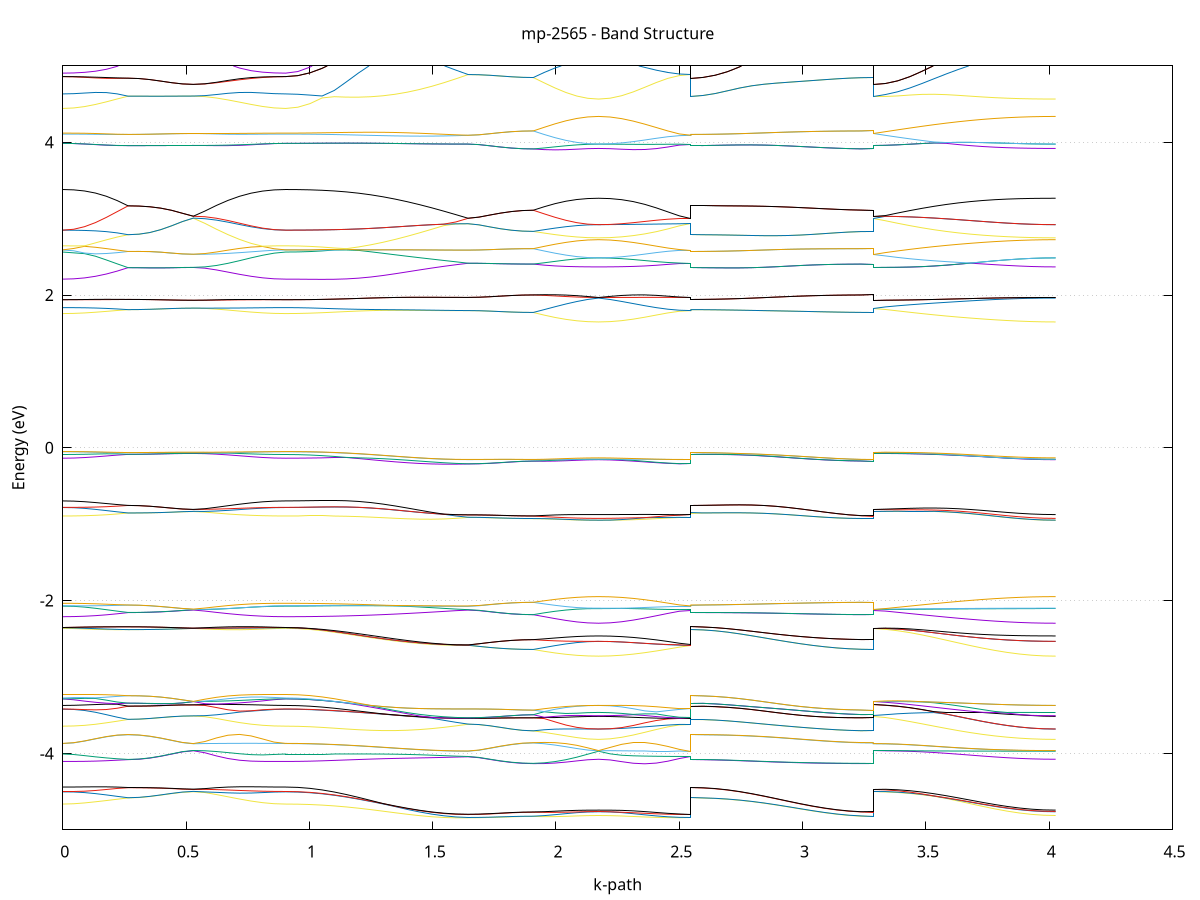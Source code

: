 set title 'mp-2565 - Band Structure'
set xlabel 'k-path'
set ylabel 'Energy (eV)'
set grid y
set yrange [-5:5]
set terminal png size 800,600
set output 'mp-2565_bands_gnuplot.png'
plot '-' using 1:2 with lines notitle, '-' using 1:2 with lines notitle, '-' using 1:2 with lines notitle, '-' using 1:2 with lines notitle, '-' using 1:2 with lines notitle, '-' using 1:2 with lines notitle, '-' using 1:2 with lines notitle, '-' using 1:2 with lines notitle, '-' using 1:2 with lines notitle, '-' using 1:2 with lines notitle, '-' using 1:2 with lines notitle, '-' using 1:2 with lines notitle, '-' using 1:2 with lines notitle, '-' using 1:2 with lines notitle, '-' using 1:2 with lines notitle, '-' using 1:2 with lines notitle, '-' using 1:2 with lines notitle, '-' using 1:2 with lines notitle, '-' using 1:2 with lines notitle, '-' using 1:2 with lines notitle, '-' using 1:2 with lines notitle, '-' using 1:2 with lines notitle, '-' using 1:2 with lines notitle, '-' using 1:2 with lines notitle, '-' using 1:2 with lines notitle, '-' using 1:2 with lines notitle, '-' using 1:2 with lines notitle, '-' using 1:2 with lines notitle, '-' using 1:2 with lines notitle, '-' using 1:2 with lines notitle, '-' using 1:2 with lines notitle, '-' using 1:2 with lines notitle, '-' using 1:2 with lines notitle, '-' using 1:2 with lines notitle, '-' using 1:2 with lines notitle, '-' using 1:2 with lines notitle, '-' using 1:2 with lines notitle, '-' using 1:2 with lines notitle, '-' using 1:2 with lines notitle, '-' using 1:2 with lines notitle, '-' using 1:2 with lines notitle, '-' using 1:2 with lines notitle, '-' using 1:2 with lines notitle, '-' using 1:2 with lines notitle, '-' using 1:2 with lines notitle, '-' using 1:2 with lines notitle, '-' using 1:2 with lines notitle, '-' using 1:2 with lines notitle, '-' using 1:2 with lines notitle, '-' using 1:2 with lines notitle, '-' using 1:2 with lines notitle, '-' using 1:2 with lines notitle, '-' using 1:2 with lines notitle, '-' using 1:2 with lines notitle, '-' using 1:2 with lines notitle, '-' using 1:2 with lines notitle, '-' using 1:2 with lines notitle, '-' using 1:2 with lines notitle, '-' using 1:2 with lines notitle, '-' using 1:2 with lines notitle, '-' using 1:2 with lines notitle, '-' using 1:2 with lines notitle, '-' using 1:2 with lines notitle, '-' using 1:2 with lines notitle, '-' using 1:2 with lines notitle, '-' using 1:2 with lines notitle, '-' using 1:2 with lines notitle, '-' using 1:2 with lines notitle, '-' using 1:2 with lines notitle, '-' using 1:2 with lines notitle, '-' using 1:2 with lines notitle, '-' using 1:2 with lines notitle, '-' using 1:2 with lines notitle, '-' using 1:2 with lines notitle, '-' using 1:2 with lines notitle, '-' using 1:2 with lines notitle, '-' using 1:2 with lines notitle, '-' using 1:2 with lines notitle, '-' using 1:2 with lines notitle, '-' using 1:2 with lines notitle, '-' using 1:2 with lines notitle, '-' using 1:2 with lines notitle, '-' using 1:2 with lines notitle, '-' using 1:2 with lines notitle, '-' using 1:2 with lines notitle, '-' using 1:2 with lines notitle, '-' using 1:2 with lines notitle, '-' using 1:2 with lines notitle, '-' using 1:2 with lines notitle, '-' using 1:2 with lines notitle, '-' using 1:2 with lines notitle, '-' using 1:2 with lines notitle, '-' using 1:2 with lines notitle, '-' using 1:2 with lines notitle, '-' using 1:2 with lines notitle, '-' using 1:2 with lines notitle, '-' using 1:2 with lines notitle, '-' using 1:2 with lines notitle, '-' using 1:2 with lines notitle, '-' using 1:2 with lines notitle, '-' using 1:2 with lines notitle, '-' using 1:2 with lines notitle, '-' using 1:2 with lines notitle, '-' using 1:2 with lines notitle, '-' using 1:2 with lines notitle, '-' using 1:2 with lines notitle, '-' using 1:2 with lines notitle, '-' using 1:2 with lines notitle, '-' using 1:2 with lines notitle, '-' using 1:2 with lines notitle, '-' using 1:2 with lines notitle, '-' using 1:2 with lines notitle, '-' using 1:2 with lines notitle, '-' using 1:2 with lines notitle, '-' using 1:2 with lines notitle, '-' using 1:2 with lines notitle, '-' using 1:2 with lines notitle, '-' using 1:2 with lines notitle, '-' using 1:2 with lines notitle, '-' using 1:2 with lines notitle, '-' using 1:2 with lines notitle, '-' using 1:2 with lines notitle, '-' using 1:2 with lines notitle, '-' using 1:2 with lines notitle, '-' using 1:2 with lines notitle, '-' using 1:2 with lines notitle, '-' using 1:2 with lines notitle, '-' using 1:2 with lines notitle
0.000000 -19.793362
0.044117 -19.793062
0.088234 -19.792162
0.132351 -19.790862
0.176468 -19.789062
0.220585 -19.786962
0.264702 -19.784862
0.264702 -19.784862
0.308819 -19.784662
0.352936 -19.784062
0.397053 -19.782962
0.441170 -19.781762
0.485287 -19.780562
0.529404 -19.779962
0.529404 -19.779962
0.576197 -19.780662
0.622991 -19.783362
0.669784 -19.786062
0.716577 -19.788462
0.763370 -19.790462
0.810163 -19.792062
0.856956 -19.793062
0.903750 -19.793362
0.903750 -19.793362
0.953053 -19.792962
1.002356 -19.791662
1.051659 -19.789762
1.100962 -19.787062
1.150265 -19.783762
1.199567 -19.780062
1.248870 -19.775962
1.298173 -19.771762
1.347476 -19.767462
1.396779 -19.763262
1.446082 -19.759362
1.495385 -19.755762
1.544688 -19.752762
1.593991 -19.750362
1.643294 -19.749162
1.643294 -19.749162
1.687411 -19.749262
1.731528 -19.749462
1.775645 -19.749762
1.819763 -19.750062
1.863880 -19.750262
1.907997 -19.750262
1.907997 -19.750262
1.952114 -19.751062
1.996231 -19.751962
2.040348 -19.752862
2.084465 -19.753462
2.128582 -19.753762
2.172699 -19.753962
2.172699 -19.753962
2.219492 -19.753762
2.266285 -19.753362
2.313078 -19.752662
2.359871 -19.751762
2.406664 -19.750762
2.453458 -19.749662
2.500251 -19.749162
2.547044 -19.749162
2.547044 -19.784862
2.596347 -19.784462
2.645650 -19.783462
2.694953 -19.781662
2.744256 -19.779362
2.793559 -19.776462
2.842862 -19.773262
2.892165 -19.769762
2.941468 -19.766162
2.990771 -19.762662
3.040074 -19.759262
3.089377 -19.756262
3.138680 -19.753762
3.187983 -19.751862
3.237286 -19.750662
3.286589 -19.750262
3.286589 -19.779962
3.335892 -19.779862
3.385195 -19.779362
3.434498 -19.778162
3.483801 -19.776562
3.533104 -19.774462
3.582407 -19.771962
3.631710 -19.769262
3.681013 -19.766462
3.730316 -19.763662
3.779619 -19.760962
3.828922 -19.758562
3.878225 -19.756662
3.927528 -19.755162
3.976831 -19.754262
4.026134 -19.753962
e
0.000000 -19.776062
0.044117 -19.776162
0.088234 -19.776862
0.132351 -19.778262
0.176468 -19.780162
0.220585 -19.782362
0.264702 -19.784462
0.264702 -19.784462
0.308819 -19.784262
0.352936 -19.783562
0.397053 -19.782462
0.441170 -19.781162
0.485287 -19.779562
0.529404 -19.778662
0.529404 -19.778662
0.576197 -19.779662
0.622991 -19.779362
0.669784 -19.778762
0.716577 -19.778062
0.763370 -19.777262
0.810163 -19.776662
0.856956 -19.776162
0.903750 -19.776062
0.903750 -19.776062
0.953053 -19.775662
1.002356 -19.774662
1.051659 -19.773062
1.100962 -19.770962
1.150265 -19.768362
1.199567 -19.765462
1.248870 -19.762362
1.298173 -19.759162
1.347476 -19.755962
1.396779 -19.753062
1.446082 -19.750462
1.495385 -19.748262
1.544688 -19.746762
1.593991 -19.747162
1.643294 -19.747762
1.643294 -19.747762
1.687411 -19.747962
1.731528 -19.748362
1.775645 -19.748862
1.819763 -19.749162
1.863880 -19.749462
1.907997 -19.749562
1.907997 -19.749562
1.952114 -19.748762
1.996231 -19.747662
2.040348 -19.746662
2.084465 -19.745962
2.128582 -19.745562
2.172699 -19.745462
2.172699 -19.745462
2.219492 -19.745662
2.266285 -19.746062
2.313078 -19.746762
2.359871 -19.747362
2.406664 -19.747962
2.453458 -19.748262
2.500251 -19.748062
2.547044 -19.747762
2.547044 -19.784462
2.596347 -19.784162
2.645650 -19.783062
2.694953 -19.781262
2.744256 -19.778962
2.793559 -19.776062
2.842862 -19.772762
2.892165 -19.769262
2.941468 -19.765662
2.990771 -19.762062
3.040074 -19.758662
3.089377 -19.755662
3.138680 -19.753062
3.187983 -19.751162
3.237286 -19.749962
3.286589 -19.749562
3.286589 -19.778662
3.335892 -19.778062
3.385195 -19.776662
3.434498 -19.774562
3.483801 -19.771862
3.533104 -19.768762
3.582407 -19.765662
3.631710 -19.762462
3.681013 -19.759262
3.730316 -19.756162
3.779619 -19.753162
3.828922 -19.750562
3.878225 -19.748362
3.927528 -19.746762
3.976831 -19.745762
4.026134 -19.745462
e
0.000000 -19.774662
0.044117 -19.774662
0.088234 -19.774362
0.132351 -19.773662
0.176468 -19.772662
0.220585 -19.771362
0.264702 -19.770262
0.264702 -19.770262
0.308819 -19.770462
0.352936 -19.771162
0.397053 -19.772262
0.441170 -19.773662
0.485287 -19.775262
0.529404 -19.776162
0.529404 -19.776162
0.576197 -19.774862
0.622991 -19.774762
0.669784 -19.774762
0.716577 -19.774762
0.763370 -19.774662
0.810163 -19.774662
0.856956 -19.774662
0.903750 -19.774662
0.903750 -19.774662
0.953053 -19.774262
1.002356 -19.773262
1.051659 -19.771762
1.100962 -19.769562
1.150265 -19.766962
1.199567 -19.764062
1.248870 -19.760962
1.298173 -19.757762
1.347476 -19.754562
1.396779 -19.751662
1.446082 -19.749062
1.495385 -19.746962
1.544688 -19.746662
1.593991 -19.745662
1.643294 -19.745362
1.643294 -19.745362
1.687411 -19.745162
1.731528 -19.744662
1.775645 -19.744262
1.819763 -19.743862
1.863880 -19.743562
1.907997 -19.743462
1.907997 -19.743462
1.952114 -19.743662
1.996231 -19.743862
2.040348 -19.744162
2.084465 -19.744262
2.128582 -19.744162
2.172699 -19.744062
2.172699 -19.744062
2.219492 -19.744062
2.266285 -19.744062
2.313078 -19.743962
2.359871 -19.743962
2.406664 -19.743962
2.453458 -19.744162
2.500251 -19.744962
2.547044 -19.745362
2.547044 -19.770262
2.596347 -19.769962
2.645650 -19.769062
2.694953 -19.767662
2.744256 -19.765662
2.793559 -19.763362
2.842862 -19.760762
2.892165 -19.757962
2.941468 -19.755162
2.990771 -19.752362
3.040074 -19.749862
3.089377 -19.747662
3.138680 -19.745862
3.187983 -19.744562
3.237286 -19.743762
3.286589 -19.743462
3.286589 -19.776162
3.335892 -19.775862
3.385195 -19.774862
3.434498 -19.773262
3.483801 -19.771162
3.533104 -19.768562
3.582407 -19.765362
3.631710 -19.761762
3.681013 -19.758062
3.730316 -19.754762
3.779619 -19.751762
3.828922 -19.749162
3.878225 -19.746962
3.927528 -19.745362
3.976831 -19.744362
4.026134 -19.744062
e
0.000000 -19.765362
0.044117 -19.765562
0.088234 -19.765962
0.132351 -19.766662
0.176468 -19.767662
0.220585 -19.768762
0.264702 -19.769862
0.264702 -19.769862
0.308819 -19.770062
0.352936 -19.770762
0.397053 -19.771762
0.441170 -19.773062
0.485287 -19.774262
0.529404 -19.774862
0.529404 -19.774862
0.576197 -19.774462
0.622991 -19.772062
0.669784 -19.769962
0.716577 -19.768262
0.763370 -19.766962
0.810163 -19.766062
0.856956 -19.765562
0.903750 -19.765362
0.903750 -19.765362
0.953053 -19.765162
1.002356 -19.764362
1.051659 -19.763162
1.100962 -19.761462
1.150265 -19.759562
1.199567 -19.757362
1.248870 -19.755162
1.298173 -19.752962
1.347476 -19.750862
1.396779 -19.749162
1.446082 -19.747862
1.495385 -19.746862
1.544688 -19.745262
1.593991 -19.744262
1.643294 -19.743962
1.643294 -19.743962
1.687411 -19.743862
1.731528 -19.743562
1.775645 -19.743262
1.819763 -19.742962
1.863880 -19.742762
1.907997 -19.742762
1.907997 -19.742762
1.952114 -19.742662
1.996231 -19.742562
2.040348 -19.742462
2.084465 -19.742462
2.128582 -19.742662
2.172699 -19.742662
2.172699 -19.742662
2.219492 -19.742662
2.266285 -19.742662
2.313078 -19.742762
2.359871 -19.743062
2.406664 -19.743462
2.453458 -19.743962
2.500251 -19.743962
2.547044 -19.743962
2.547044 -19.769862
2.596347 -19.769562
2.645650 -19.768662
2.694953 -19.767262
2.744256 -19.765262
2.793559 -19.762962
2.842862 -19.760362
2.892165 -19.757462
2.941468 -19.754662
2.990771 -19.751862
3.040074 -19.749262
3.089377 -19.747062
3.138680 -19.745162
3.187983 -19.743862
3.237286 -19.743062
3.286589 -19.742762
3.286589 -19.774862
3.335892 -19.774462
3.385195 -19.773462
3.434498 -19.771962
3.483801 -19.769762
3.533104 -19.767162
3.582407 -19.764262
3.631710 -19.761062
3.681013 -19.757862
3.730316 -19.754562
3.779619 -19.751262
3.828922 -19.748362
3.878225 -19.745962
3.927528 -19.744162
3.976831 -19.743062
4.026134 -19.742662
e
0.000000 -17.764862
0.044117 -17.764462
0.088234 -17.763062
0.132351 -17.760862
0.176468 -17.757962
0.220585 -17.754662
0.264702 -17.751062
0.264702 -17.751062
0.308819 -17.750562
0.352936 -17.749162
0.397053 -17.746962
0.441170 -17.743962
0.485287 -17.740562
0.529404 -17.737662
0.529404 -17.737662
0.576197 -17.742462
0.622991 -17.747662
0.669784 -17.752562
0.716577 -17.756762
0.763370 -17.760262
0.810163 -17.762762
0.856956 -17.764362
0.903750 -17.764862
0.903750 -17.764862
0.953053 -17.764462
1.002356 -17.763062
1.051659 -17.760862
1.100962 -17.757862
1.150265 -17.754162
1.199567 -17.749962
1.248870 -17.745162
1.298173 -17.740162
1.347476 -17.735062
1.396779 -17.729862
1.446082 -17.724762
1.495385 -17.720062
1.544688 -17.715662
1.593991 -17.711862
1.643294 -17.708762
1.643294 -17.708762
1.687411 -17.710062
1.731528 -17.711462
1.775645 -17.712662
1.819763 -17.713562
1.863880 -17.714162
1.907997 -17.714362
1.907997 -17.714362
1.952114 -17.715762
1.996231 -17.717062
2.040348 -17.718162
2.084465 -17.718962
2.128582 -17.719562
2.172699 -17.719662
2.172699 -17.719662
2.219492 -17.719462
2.266285 -17.718862
2.313078 -17.717862
2.359871 -17.716562
2.406664 -17.714862
2.453458 -17.712962
2.500251 -17.710762
2.547044 -17.708762
2.547044 -17.751062
2.596347 -17.750662
2.645650 -17.749562
2.694953 -17.747862
2.744256 -17.745362
2.793559 -17.742462
2.842862 -17.739162
2.892165 -17.735462
2.941468 -17.731762
2.990771 -17.727962
3.040074 -17.724362
3.089377 -17.721162
3.138680 -17.718362
3.187983 -17.716162
3.237286 -17.714862
3.286589 -17.714362
3.286589 -17.737662
3.335892 -17.737362
3.385195 -17.737462
3.434498 -17.737162
3.483801 -17.736262
3.533104 -17.734962
3.582407 -17.733362
3.631710 -17.731462
3.681013 -17.729362
3.730316 -17.727262
3.779619 -17.725162
3.828922 -17.723362
3.878225 -17.721862
3.927528 -17.720662
3.976831 -17.719962
4.026134 -17.719662
e
0.000000 -17.737462
0.044117 -17.737762
0.088234 -17.739062
0.132351 -17.741262
0.176468 -17.744162
0.220585 -17.747462
0.264702 -17.751062
0.264702 -17.751062
0.308819 -17.750562
0.352936 -17.749162
0.397053 -17.746862
0.441170 -17.743962
0.485287 -17.740562
0.529404 -17.737162
0.529404 -17.737162
0.576197 -17.737162
0.622991 -17.737162
0.669784 -17.737162
0.716577 -17.737062
0.763370 -17.737162
0.810163 -17.737362
0.856956 -17.737462
0.903750 -17.737462
0.903750 -17.737462
0.953053 -17.737162
1.002356 -17.736262
1.051659 -17.734762
1.100962 -17.732762
1.150265 -17.730362
1.199567 -17.727662
1.248870 -17.724662
1.298173 -17.721662
1.347476 -17.718762
1.396779 -17.715962
1.446082 -17.713562
1.495385 -17.711562
1.544688 -17.710062
1.593991 -17.709062
1.643294 -17.708762
1.643294 -17.708762
1.687411 -17.710062
1.731528 -17.711462
1.775645 -17.712662
1.819763 -17.713562
1.863880 -17.714162
1.907997 -17.714362
1.907997 -17.714362
1.952114 -17.712962
1.996231 -17.711662
2.040348 -17.710562
2.084465 -17.709762
2.128582 -17.709362
2.172699 -17.709262
2.172699 -17.709262
2.219492 -17.709262
2.266285 -17.709162
2.313078 -17.709062
2.359871 -17.709062
2.406664 -17.708862
2.453458 -17.708862
2.500251 -17.708762
2.547044 -17.708762
2.547044 -17.751062
2.596347 -17.750662
2.645650 -17.749562
2.694953 -17.747762
2.744256 -17.745362
2.793559 -17.742462
2.842862 -17.739162
2.892165 -17.735462
2.941468 -17.731762
2.990771 -17.727962
3.040074 -17.724362
3.089377 -17.721162
3.138680 -17.718362
3.187983 -17.716162
3.237286 -17.714862
3.286589 -17.714362
3.286589 -17.737162
3.335892 -17.737162
3.385195 -17.736462
3.434498 -17.734962
3.483801 -17.732962
3.533104 -17.730562
3.582407 -17.727862
3.631710 -17.724962
3.681013 -17.722062
3.730316 -17.719162
3.779619 -17.716362
3.828922 -17.713962
3.878225 -17.712062
3.927528 -17.710462
3.976831 -17.709562
4.026134 -17.709262
e
0.000000 -17.736962
0.044117 -17.736662
0.088234 -17.735262
0.132351 -17.732962
0.176468 -17.729962
0.220585 -17.726462
0.264702 -17.722662
0.264702 -17.722662
0.308819 -17.723162
0.352936 -17.724562
0.397053 -17.726762
0.441170 -17.729762
0.485287 -17.733162
0.529404 -17.736462
0.529404 -17.736462
0.576197 -17.736562
0.622991 -17.736662
0.669784 -17.736762
0.716577 -17.736962
0.763370 -17.737062
0.810163 -17.736962
0.856956 -17.736962
0.903750 -17.736962
0.903750 -17.736962
0.953053 -17.736662
1.002356 -17.735762
1.051659 -17.734262
1.100962 -17.732262
1.150265 -17.729862
1.199567 -17.727162
1.248870 -17.724162
1.298173 -17.721162
1.347476 -17.718262
1.396779 -17.715562
1.446082 -17.713062
1.495385 -17.711062
1.544688 -17.709562
1.593991 -17.708562
1.643294 -17.708262
1.643294 -17.708262
1.687411 -17.706962
1.731528 -17.705662
1.775645 -17.704462
1.819763 -17.703462
1.863880 -17.702962
1.907997 -17.702762
1.907997 -17.702762
1.952114 -17.704362
1.996231 -17.705862
2.040348 -17.707162
2.084465 -17.708162
2.128582 -17.708662
2.172699 -17.708762
2.172699 -17.708762
2.219492 -17.708762
2.266285 -17.708662
2.313078 -17.708662
2.359871 -17.708562
2.406664 -17.708462
2.453458 -17.708362
2.500251 -17.708262
2.547044 -17.708262
2.547044 -17.722662
2.596347 -17.722362
2.645650 -17.721662
2.694953 -17.720562
2.744256 -17.718962
2.793559 -17.717162
2.842862 -17.715162
2.892165 -17.712962
2.941468 -17.710862
2.990771 -17.708762
3.040074 -17.706962
3.089377 -17.705362
3.138680 -17.704162
3.187983 -17.703362
3.237286 -17.702862
3.286589 -17.702762
3.286589 -17.736462
3.335892 -17.736862
3.385195 -17.735962
3.434498 -17.734462
3.483801 -17.732462
3.533104 -17.730062
3.582407 -17.727362
3.631710 -17.724462
3.681013 -17.721562
3.730316 -17.718662
3.779619 -17.715862
3.828922 -17.713462
3.878225 -17.711562
3.927528 -17.709962
3.976831 -17.709062
4.026134 -17.708762
e
0.000000 -17.708062
0.044117 -17.708562
0.088234 -17.710062
0.132351 -17.712362
0.176468 -17.715362
0.220585 -17.718862
0.264702 -17.722662
0.264702 -17.722662
0.308819 -17.723162
0.352936 -17.724562
0.397053 -17.726762
0.441170 -17.729662
0.485287 -17.733062
0.529404 -17.736062
0.529404 -17.736062
0.576197 -17.731262
0.622991 -17.725862
0.669784 -17.720962
0.716577 -17.716562
0.763370 -17.712962
0.810163 -17.710262
0.856956 -17.708662
0.903750 -17.708062
0.903750 -17.708062
0.953053 -17.707962
1.002356 -17.707462
1.051659 -17.706862
1.100962 -17.705962
1.150265 -17.704962
1.199567 -17.703862
1.248870 -17.702862
1.298173 -17.702062
1.347476 -17.701462
1.396779 -17.701262
1.446082 -17.701562
1.495385 -17.702362
1.544688 -17.703762
1.593991 -17.705862
1.643294 -17.708262
1.643294 -17.708262
1.687411 -17.706962
1.731528 -17.705562
1.775645 -17.704362
1.819763 -17.703462
1.863880 -17.702862
1.907997 -17.702662
1.907997 -17.702662
1.952114 -17.701062
1.996231 -17.699562
2.040348 -17.698262
2.084465 -17.697262
2.128582 -17.696662
2.172699 -17.696462
2.172699 -17.696462
2.219492 -17.696762
2.266285 -17.697462
2.313078 -17.698562
2.359871 -17.700062
2.406664 -17.701962
2.453458 -17.703962
2.500251 -17.706262
2.547044 -17.708262
2.547044 -17.722662
2.596347 -17.722362
2.645650 -17.721662
2.694953 -17.720562
2.744256 -17.718962
2.793559 -17.717162
2.842862 -17.715062
2.892165 -17.712962
2.941468 -17.710762
2.990771 -17.708762
3.040074 -17.706962
3.089377 -17.705362
3.138680 -17.704162
3.187983 -17.703362
3.237286 -17.702862
3.286589 -17.702662
3.286589 -17.736062
3.335892 -17.734762
3.385195 -17.732662
3.434498 -17.730062
3.483801 -17.726962
3.533104 -17.723462
3.582407 -17.719862
3.631710 -17.715962
3.681013 -17.712162
3.730316 -17.708562
3.779619 -17.705162
3.828922 -17.702162
3.878225 -17.699762
3.927528 -17.697962
3.976831 -17.696862
4.026134 -17.696462
e
0.000000 -15.845862
0.044117 -15.845462
0.088234 -15.844362
0.132351 -15.842462
0.176468 -15.839962
0.220585 -15.836962
0.264702 -15.833962
0.264702 -15.833962
0.308819 -15.833662
0.352936 -15.832862
0.397053 -15.831562
0.441170 -15.829962
0.485287 -15.828462
0.529404 -15.827762
0.529404 -15.827762
0.576197 -15.829162
0.622991 -15.832462
0.669784 -15.835962
0.716577 -15.839162
0.763370 -15.841962
0.810163 -15.844062
0.856956 -15.845462
0.903750 -15.845862
0.903750 -15.845862
0.953053 -15.845362
1.002356 -15.843662
1.051659 -15.840862
1.100962 -15.837062
1.150265 -15.832462
1.199567 -15.827262
1.248870 -15.821562
1.298173 -15.815662
1.347476 -15.809662
1.396779 -15.803862
1.446082 -15.798462
1.495385 -15.793662
1.544688 -15.789562
1.593991 -15.786262
1.643294 -15.784162
1.643294 -15.784162
1.687411 -15.784962
1.731528 -15.786462
1.775645 -15.787962
1.819763 -15.789262
1.863880 -15.790062
1.907997 -15.790362
1.907997 -15.790362
1.952114 -15.793162
1.996231 -15.795862
2.040348 -15.798062
2.084465 -15.799762
2.128582 -15.800862
2.172699 -15.801262
2.172699 -15.801262
2.219492 -15.800862
2.266285 -15.799662
2.313078 -15.797662
2.359871 -15.795162
2.406664 -15.792062
2.453458 -15.788762
2.500251 -15.785662
2.547044 -15.784162
2.547044 -15.833962
2.596347 -15.833462
2.645650 -15.832062
2.694953 -15.829762
2.744256 -15.826662
2.793559 -15.823062
2.842862 -15.818862
2.892165 -15.814362
2.941468 -15.809862
2.990771 -15.805362
3.040074 -15.801262
3.089377 -15.797562
3.138680 -15.794462
3.187983 -15.792262
3.237286 -15.790762
3.286589 -15.790362
3.286589 -15.827762
3.335892 -15.828862
3.385195 -15.829262
3.434498 -15.828762
3.483801 -15.827362
3.533104 -15.825262
3.582407 -15.822662
3.631710 -15.819562
3.681013 -15.816362
3.730316 -15.813062
3.779619 -15.809862
3.828922 -15.806962
3.878225 -15.804562
3.927528 -15.802762
3.976831 -15.801662
4.026134 -15.801262
e
0.000000 -15.821362
0.044117 -15.821662
0.088234 -15.822962
0.132351 -15.825062
0.176468 -15.827662
0.220585 -15.830662
0.264702 -15.833762
0.264702 -15.833762
0.308819 -15.833562
0.352936 -15.832662
0.397053 -15.831362
0.441170 -15.829762
0.485287 -15.828162
0.529404 -15.827362
0.529404 -15.827362
0.576197 -15.827562
0.622991 -15.826862
0.669784 -15.825862
0.716577 -15.824662
0.763370 -15.823462
0.810163 -15.822362
0.856956 -15.821662
0.903750 -15.821362
0.903750 -15.821362
0.953053 -15.820862
1.002356 -15.819562
1.051659 -15.817262
1.100962 -15.814262
1.150265 -15.810662
1.199567 -15.806562
1.248870 -15.802162
1.298173 -15.797662
1.347476 -15.793262
1.396779 -15.789062
1.446082 -15.785462
1.495385 -15.782862
1.544688 -15.782262
1.593991 -15.782662
1.643294 -15.783762
1.643294 -15.783762
1.687411 -15.784562
1.731528 -15.786162
1.775645 -15.787862
1.819763 -15.789062
1.863880 -15.789962
1.907997 -15.790262
1.907997 -15.790262
1.952114 -15.787362
1.996231 -15.784462
2.040348 -15.782062
2.084465 -15.780062
2.128582 -15.778862
2.172699 -15.778562
2.172699 -15.778562
2.219492 -15.778862
2.266285 -15.779462
2.313078 -15.780462
2.359871 -15.781462
2.406664 -15.782562
2.453458 -15.783362
2.500251 -15.783962
2.547044 -15.783762
2.547044 -15.833762
2.596347 -15.833362
2.645650 -15.831962
2.694953 -15.829662
2.744256 -15.826562
2.793559 -15.822862
2.842862 -15.818762
2.892165 -15.814262
2.941468 -15.809762
2.990771 -15.805262
3.040074 -15.801062
3.089377 -15.797462
3.138680 -15.794362
3.187983 -15.792062
3.237286 -15.790662
3.286589 -15.790262
3.286589 -15.827362
3.335892 -15.825262
3.385195 -15.822062
3.434498 -15.818062
3.483801 -15.814762
3.533104 -15.811162
3.582407 -15.806962
3.631710 -15.802562
3.681013 -15.798062
3.730316 -15.793662
3.779619 -15.789462
3.828922 -15.785862
3.878225 -15.782762
3.927528 -15.780462
3.976831 -15.779062
4.026134 -15.778562
e
0.000000 -15.820962
0.044117 -15.820862
0.088234 -15.820362
0.132351 -15.819462
0.176468 -15.818262
0.220585 -15.816862
0.264702 -15.815562
0.264702 -15.815562
0.308819 -15.815762
0.352936 -15.816662
0.397053 -15.817862
0.441170 -15.819462
0.485287 -15.821062
0.529404 -15.821862
0.529404 -15.821862
0.576197 -15.821362
0.622991 -15.821362
0.669784 -15.821262
0.716577 -15.821162
0.763370 -15.821062
0.810163 -15.820962
0.856956 -15.820962
0.903750 -15.820962
0.903750 -15.820962
0.953053 -15.820462
1.002356 -15.819062
1.051659 -15.816862
1.100962 -15.813862
1.150265 -15.810262
1.199567 -15.806162
1.248870 -15.801762
1.298173 -15.797262
1.347476 -15.792862
1.396779 -15.788662
1.446082 -15.785062
1.495385 -15.782362
1.544688 -15.780162
1.593991 -15.778762
1.643294 -15.778262
1.643294 -15.778262
1.687411 -15.777462
1.731528 -15.775762
1.775645 -15.774162
1.819763 -15.772862
1.863880 -15.771962
1.907997 -15.771662
1.907997 -15.771662
1.952114 -15.773362
1.996231 -15.774962
2.040348 -15.776362
2.084465 -15.777462
2.128582 -15.778062
2.172699 -15.778162
2.172699 -15.778162
2.219492 -15.778162
2.266285 -15.778162
2.313078 -15.778062
2.359871 -15.777962
2.406664 -15.777962
2.453458 -15.777862
2.500251 -15.777862
2.547044 -15.778262
2.547044 -15.815562
2.596347 -15.815062
2.645650 -15.813662
2.694953 -15.811462
2.744256 -15.808362
2.793559 -15.804762
2.842862 -15.800562
2.892165 -15.796162
2.941468 -15.791562
2.990771 -15.787062
3.040074 -15.782862
3.089377 -15.779062
3.138680 -15.775962
3.187983 -15.773662
3.237286 -15.772162
3.286589 -15.771662
3.286589 -15.821862
3.335892 -15.821362
3.385195 -15.819962
3.434498 -15.817762
3.483801 -15.814362
3.533104 -15.810662
3.582407 -15.806562
3.631710 -15.802162
3.681013 -15.797662
3.730316 -15.793262
3.779619 -15.789062
3.828922 -15.785362
3.878225 -15.782362
3.927528 -15.780062
3.976831 -15.778662
4.026134 -15.778162
e
0.000000 -15.810662
0.044117 -15.810762
0.088234 -15.811162
0.132351 -15.811862
0.176468 -15.812862
0.220585 -15.814062
0.264702 -15.815362
0.264702 -15.815362
0.308819 -15.815662
0.352936 -15.816462
0.397053 -15.817662
0.441170 -15.819262
0.485287 -15.820662
0.529404 -15.821462
0.529404 -15.821462
0.576197 -15.820262
0.622991 -15.817762
0.669784 -15.815462
0.716577 -15.813562
0.763370 -15.812162
0.810163 -15.811262
0.856956 -15.810862
0.903750 -15.810662
0.903750 -15.810662
0.953053 -15.810262
1.002356 -15.809162
1.051659 -15.807362
1.100962 -15.804962
1.150265 -15.802062
1.199567 -15.798862
1.248870 -15.795562
1.298173 -15.792262
1.347476 -15.789162
1.396779 -15.786462
1.446082 -15.784262
1.495385 -15.781962
1.544688 -15.779662
1.593991 -15.778262
1.643294 -15.777862
1.643294 -15.777862
1.687411 -15.777062
1.731528 -15.775562
1.775645 -15.773962
1.819763 -15.772662
1.863880 -15.771862
1.907997 -15.771562
1.907997 -15.771562
1.952114 -15.769962
1.996231 -15.768462
2.040348 -15.767262
2.084465 -15.766362
2.128582 -15.765762
2.172699 -15.765562
2.172699 -15.765562
2.219492 -15.765762
2.266285 -15.766462
2.313078 -15.767562
2.359871 -15.769162
2.406664 -15.771362
2.453458 -15.773862
2.500251 -15.776562
2.547044 -15.777862
2.547044 -15.815362
2.596347 -15.814962
2.645650 -15.813562
2.694953 -15.811262
2.744256 -15.808262
2.793559 -15.804562
2.842862 -15.800462
2.892165 -15.795962
2.941468 -15.791462
2.990771 -15.786962
3.040074 -15.782662
3.089377 -15.778962
3.138680 -15.775862
3.187983 -15.773562
3.237286 -15.772062
3.286589 -15.771562
3.286589 -15.821462
3.335892 -15.820962
3.385195 -15.819562
3.434498 -15.817362
3.483801 -15.813262
3.533104 -15.807962
3.582407 -15.802162
3.631710 -15.796162
3.681013 -15.790262
3.730316 -15.784462
3.779619 -15.779262
3.828922 -15.774562
3.878225 -15.770762
3.927528 -15.767962
3.976831 -15.766162
4.026134 -15.765562
e
0.000000 -12.753262
0.044117 -12.753262
0.088234 -12.753062
0.132351 -12.752462
0.176468 -12.751162
0.220585 -12.748662
0.264702 -12.745362
0.264702 -12.745362
0.308819 -12.747062
0.352936 -12.750362
0.397053 -12.753762
0.441170 -12.756462
0.485287 -12.758162
0.529404 -12.758762
0.529404 -12.758762
0.576197 -12.758362
0.622991 -12.757362
0.669784 -12.756162
0.716577 -12.754962
0.763370 -12.754062
0.810163 -12.753562
0.856956 -12.753262
0.903750 -12.753262
0.903750 -12.753262
0.953053 -12.752762
1.002356 -12.751562
1.051659 -12.749462
1.100962 -12.746562
1.150265 -12.743062
1.199567 -12.739062
1.248870 -12.734562
1.298173 -12.729662
1.347476 -12.724662
1.396779 -12.719562
1.446082 -12.714562
1.495385 -12.709762
1.544688 -12.705262
1.593991 -12.702362
1.643294 -12.702162
1.643294 -12.702162
1.687411 -12.705562
1.731528 -12.710862
1.775645 -12.715462
1.819763 -12.719162
1.863880 -12.721462
1.907997 -12.722162
1.907997 -12.722162
1.952114 -12.727662
1.996231 -12.732862
2.040348 -12.737262
2.084465 -12.740562
2.128582 -12.742662
2.172699 -12.743362
2.172699 -12.743362
2.219492 -12.742562
2.266285 -12.740162
2.313078 -12.736262
2.359871 -12.730962
2.406664 -12.724362
2.453458 -12.716662
2.500251 -12.708362
2.547044 -12.702162
2.547044 -12.745362
2.596347 -12.745162
2.645650 -12.744562
2.694953 -12.743562
2.744256 -12.742162
2.793559 -12.740362
2.842862 -12.738262
2.892165 -12.735962
2.941468 -12.733462
2.990771 -12.731062
3.040074 -12.728662
3.089377 -12.726462
3.138680 -12.724662
3.187983 -12.723362
3.237286 -12.722462
3.286589 -12.722162
3.286589 -12.758762
3.335892 -12.758162
3.385195 -12.756562
3.434498 -12.753862
3.483801 -12.750262
3.533104 -12.745762
3.582407 -12.740662
3.631710 -12.738662
3.681013 -12.740062
3.730316 -12.741162
3.779619 -12.741962
3.828922 -12.742562
3.878225 -12.742962
3.927528 -12.743162
3.976831 -12.743362
4.026134 -12.743362
e
0.000000 -12.721162
0.044117 -12.722362
0.088234 -12.725262
0.132351 -12.729662
0.176468 -12.734862
0.220585 -12.740262
0.264702 -12.744662
0.264702 -12.744662
0.308819 -12.745162
0.352936 -12.747362
0.397053 -12.750062
0.441170 -12.752362
0.485287 -12.753762
0.529404 -12.754262
0.529404 -12.754262
0.576197 -12.753362
0.622991 -12.750662
0.669784 -12.746262
0.716577 -12.740262
0.763370 -12.733162
0.810163 -12.725662
0.856956 -12.721062
0.903750 -12.721162
0.903750 -12.721162
0.953053 -12.720962
1.002356 -12.720362
1.051659 -12.719362
1.100962 -12.718062
1.150265 -12.716462
1.199567 -12.714662
1.248870 -12.712762
1.298173 -12.710762
1.347476 -12.708762
1.396779 -12.706962
1.446082 -12.705362
1.495385 -12.703962
1.544688 -12.702962
1.593991 -12.701262
1.643294 -12.699062
1.643294 -12.699062
1.687411 -12.704562
1.731528 -12.710262
1.775645 -12.715162
1.819763 -12.718862
1.863880 -12.721162
1.907997 -12.721962
1.907997 -12.721962
1.952114 -12.716362
1.996231 -12.711062
2.040348 -12.706462
2.084465 -12.703162
2.128582 -12.701662
2.172699 -12.701562
2.172699 -12.701562
2.219492 -12.701462
2.266285 -12.701162
2.313078 -12.700762
2.359871 -12.700262
2.406664 -12.699862
2.453458 -12.699462
2.500251 -12.699162
2.547044 -12.699062
2.547044 -12.744662
2.596347 -12.744462
2.645650 -12.743962
2.694953 -12.742962
2.744256 -12.741662
2.793559 -12.739962
2.842862 -12.737862
2.892165 -12.735562
2.941468 -12.733162
2.990771 -12.730662
3.040074 -12.728362
3.089377 -12.726162
3.138680 -12.724362
3.187983 -12.723062
3.237286 -12.722162
3.286589 -12.721962
3.286589 -12.754262
3.335892 -12.753762
3.385195 -12.752062
3.434498 -12.749362
3.483801 -12.745762
3.533104 -12.741262
3.582407 -12.736862
3.631710 -12.735062
3.681013 -12.729162
3.730316 -12.723262
3.779619 -12.717562
3.828922 -12.712362
3.878225 -12.707862
3.927528 -12.704462
3.976831 -12.702262
4.026134 -12.701562
e
0.000000 -12.716562
0.044117 -12.717762
0.088234 -12.720562
0.132351 -12.723162
0.176468 -12.723862
0.220585 -12.722362
0.264702 -12.718962
0.264702 -12.718962
0.308819 -12.718862
0.352936 -12.718062
0.397053 -12.717362
0.441170 -12.717462
0.485287 -12.717962
0.529404 -12.718262
0.529404 -12.718262
0.576197 -12.718362
0.622991 -12.718662
0.669784 -12.719162
0.716577 -12.719662
0.763370 -12.720262
0.810163 -12.720762
0.856956 -12.719262
0.903750 -12.716562
0.903750 -12.716562
0.953053 -12.716362
1.002356 -12.715762
1.051659 -12.714762
1.100962 -12.713462
1.150265 -12.711862
1.199567 -12.710062
1.248870 -12.708162
1.298173 -12.706162
1.347476 -12.704162
1.396779 -12.702362
1.446082 -12.700762
1.495385 -12.699462
1.544688 -12.698462
1.593991 -12.697762
1.643294 -12.697562
1.643294 -12.697562
1.687411 -12.692062
1.731528 -12.686162
1.775645 -12.681062
1.819763 -12.677162
1.863880 -12.674662
1.907997 -12.673862
1.907997 -12.673862
1.952114 -12.680462
1.996231 -12.686562
2.040348 -12.691662
2.084465 -12.695262
2.128582 -12.696862
2.172699 -12.696962
2.172699 -12.696962
2.219492 -12.697062
2.266285 -12.697162
2.313078 -12.697362
2.359871 -12.697562
2.406664 -12.697562
2.453458 -12.697662
2.500251 -12.697562
2.547044 -12.697562
2.547044 -12.718962
2.596347 -12.718462
2.645650 -12.716762
2.694953 -12.714062
2.744256 -12.710562
2.793559 -12.706462
2.842862 -12.701962
2.892165 -12.697162
2.941468 -12.692462
2.990771 -12.687962
3.040074 -12.683962
3.089377 -12.680462
3.138680 -12.677562
3.187983 -12.675562
3.237286 -12.674262
3.286589 -12.673862
3.286589 -12.718262
3.335892 -12.721162
3.385195 -12.725162
3.434498 -12.728862
3.483801 -12.731962
3.533104 -12.734662
3.582407 -12.736162
3.631710 -12.730562
3.681013 -12.724662
3.730316 -12.718762
3.779619 -12.712962
3.828922 -12.707762
3.878225 -12.703362
3.927528 -12.699862
3.976831 -12.697762
4.026134 -12.696962
e
0.000000 -12.683662
0.044117 -12.685762
0.088234 -12.691162
0.132351 -12.698362
0.176468 -12.706062
0.220585 -12.713062
0.264702 -12.718262
0.264702 -12.718262
0.308819 -12.716962
0.352936 -12.714862
0.397053 -12.713562
0.441170 -12.713262
0.485287 -12.713462
0.529404 -12.713662
0.529404 -12.713662
0.576197 -12.713062
0.622991 -12.711362
0.669784 -12.708162
0.716577 -12.703562
0.763370 -12.697662
0.810163 -12.691262
0.856956 -12.685862
0.903750 -12.683662
0.903750 -12.683662
0.953053 -12.683662
1.002356 -12.683562
1.051659 -12.683362
1.100962 -12.683162
1.150265 -12.682962
1.199567 -12.682862
1.248870 -12.682962
1.298173 -12.683262
1.347476 -12.683862
1.396779 -12.684762
1.446082 -12.686162
1.495385 -12.687962
1.544688 -12.690162
1.593991 -12.692762
1.643294 -12.694562
1.643294 -12.694562
1.687411 -12.690962
1.731528 -12.685562
1.775645 -12.680662
1.819763 -12.676862
1.863880 -12.674362
1.907997 -12.673562
1.907997 -12.673562
1.952114 -12.666762
1.996231 -12.660162
2.040348 -12.654362
2.084465 -12.649862
2.128582 -12.646962
2.172699 -12.645962
2.172699 -12.645962
2.219492 -12.647062
2.266285 -12.650362
2.313078 -12.655562
2.359871 -12.662262
2.406664 -12.670262
2.453458 -12.679062
2.500251 -12.688062
2.547044 -12.694562
2.547044 -12.718262
2.596347 -12.717762
2.645650 -12.716062
2.694953 -12.713462
2.744256 -12.710062
2.793559 -12.705962
2.842862 -12.701462
2.892165 -12.696762
2.941468 -12.692062
2.990771 -12.687662
3.040074 -12.683562
3.089377 -12.680062
3.138680 -12.677262
3.187983 -12.675262
3.237286 -12.673962
3.286589 -12.673562
3.286589 -12.713662
3.335892 -12.710262
3.385195 -12.704862
3.434498 -12.698962
3.483801 -12.692862
3.533104 -12.686562
3.582407 -12.680262
3.631710 -12.674162
3.681013 -12.668362
3.730316 -12.662862
3.779619 -12.658062
3.828922 -12.653862
3.878225 -12.650462
3.927528 -12.648062
3.976831 -12.646462
4.026134 -12.645962
e
0.000000 -12.671562
0.044117 -12.669262
0.088234 -12.663262
0.132351 -12.655462
0.176468 -12.647362
0.220585 -12.640062
0.264702 -12.634962
0.264702 -12.634962
0.308819 -12.637062
0.352936 -12.640562
0.397053 -12.643262
0.441170 -12.644662
0.485287 -12.645162
0.529404 -12.645162
0.529404 -12.645162
0.576197 -12.645562
0.622991 -12.646762
0.669784 -12.648962
0.716577 -12.652462
0.763370 -12.657462
0.810163 -12.663462
0.856956 -12.669062
0.903750 -12.671562
0.903750 -12.671562
0.953053 -12.671062
1.002356 -12.669662
1.051659 -12.667262
1.100962 -12.663962
1.150265 -12.659962
1.199567 -12.655462
1.248870 -12.650462
1.298173 -12.645062
1.347476 -12.639662
1.396779 -12.634262
1.446082 -12.629162
1.495385 -12.624362
1.544688 -12.620062
1.593991 -12.616562
1.643294 -12.614762
1.643294 -12.614762
1.687411 -12.615262
1.731528 -12.616462
1.775645 -12.617962
1.819763 -12.619262
1.863880 -12.620062
1.907997 -12.620362
1.907997 -12.620362
1.952114 -12.624562
1.996231 -12.629162
2.040348 -12.633162
2.084465 -12.636262
2.128582 -12.638262
2.172699 -12.638962
2.172699 -12.638962
2.219492 -12.638162
2.266285 -12.636062
2.313078 -12.632762
2.359871 -12.628662
2.406664 -12.624062
2.453458 -12.619562
2.500251 -12.616162
2.547044 -12.614762
2.547044 -12.634962
2.596347 -12.634862
2.645650 -12.634662
2.694953 -12.634162
2.744256 -12.633562
2.793559 -12.632662
2.842862 -12.631562
2.892165 -12.630262
2.941468 -12.628762
2.990771 -12.627162
3.040074 -12.625562
3.089377 -12.623962
3.138680 -12.622462
3.187983 -12.621362
3.237286 -12.620662
3.286589 -12.620362
3.286589 -12.645162
3.335892 -12.646262
3.385195 -12.647662
3.434498 -12.648662
3.483801 -12.648962
3.533104 -12.648762
3.582407 -12.648162
3.631710 -12.647162
3.681013 -12.645862
3.730316 -12.644462
3.779619 -12.643062
3.828922 -12.641662
3.878225 -12.640562
3.927528 -12.639662
3.976831 -12.639162
4.026134 -12.638962
e
0.000000 -12.631662
0.044117 -12.630862
0.088234 -12.629162
0.132351 -12.627762
0.176468 -12.627862
0.220585 -12.629862
0.264702 -12.633162
0.264702 -12.633162
0.308819 -12.634362
0.352936 -12.637162
0.397053 -12.639462
0.441170 -12.640762
0.485287 -12.641062
0.529404 -12.641162
0.529404 -12.641162
0.576197 -12.640662
0.622991 -12.639362
0.669784 -12.637262
0.716577 -12.634862
0.763370 -12.632262
0.810163 -12.629862
0.856956 -12.629362
0.903750 -12.631662
0.903750 -12.631662
0.953053 -12.631262
1.002356 -12.630162
1.051659 -12.628462
1.100962 -12.626162
1.150265 -12.623362
1.199567 -12.620162
1.248870 -12.616862
1.298173 -12.613362
1.347476 -12.610062
1.396779 -12.606862
1.446082 -12.606562
1.495385 -12.607062
1.544688 -12.608062
1.593991 -12.609562
1.643294 -12.610762
1.643294 -12.610762
1.687411 -12.611562
1.731528 -12.613462
1.775645 -12.615562
1.819763 -12.617362
1.863880 -12.618462
1.907997 -12.618862
1.907997 -12.618862
1.952114 -12.614762
1.996231 -12.610262
2.040348 -12.606462
2.084465 -12.603762
2.128582 -12.602562
2.172699 -12.602362
2.172699 -12.602362
2.219492 -12.602162
2.266285 -12.601662
2.313078 -12.602662
2.359871 -12.605062
2.406664 -12.607462
2.453458 -12.609262
2.500251 -12.610362
2.547044 -12.610762
2.547044 -12.633162
2.596347 -12.633062
2.645650 -12.632862
2.694953 -12.632462
2.744256 -12.631962
2.793559 -12.631062
2.842862 -12.630062
2.892165 -12.628762
2.941468 -12.627362
2.990771 -12.625762
3.040074 -12.624162
3.089377 -12.622562
3.138680 -12.621062
3.187983 -12.619962
3.237286 -12.619162
3.286589 -12.618862
3.286589 -12.641162
3.335892 -12.639362
3.385195 -12.635962
3.434498 -12.631762
3.483801 -12.626962
3.533104 -12.621862
3.582407 -12.616462
3.631710 -12.611062
3.681013 -12.605762
3.730316 -12.600762
3.779619 -12.598962
3.828922 -12.599962
3.878225 -12.600862
3.927528 -12.601662
3.976831 -12.602162
4.026134 -12.602362
e
0.000000 -12.627462
0.044117 -12.626762
0.088234 -12.624862
0.132351 -12.621962
0.176468 -12.618362
0.220585 -12.614962
0.264702 -12.612962
0.264702 -12.612962
0.308819 -12.611362
0.352936 -12.607162
0.397053 -12.602562
0.441170 -12.598762
0.485287 -12.596362
0.529404 -12.595562
0.529404 -12.595562
0.576197 -12.596562
0.622991 -12.599362
0.669784 -12.603862
0.716577 -12.609862
0.763370 -12.616762
0.810163 -12.623662
0.856956 -12.628162
0.903750 -12.627462
0.903750 -12.627462
0.953053 -12.627162
1.002356 -12.626062
1.051659 -12.624362
1.100962 -12.622062
1.150265 -12.619262
1.199567 -12.616062
1.248870 -12.612662
1.298173 -12.609262
1.347476 -12.607162
1.396779 -12.606662
1.446082 -12.604062
1.495385 -12.601762
1.544688 -12.600062
1.593991 -12.599062
1.643294 -12.598662
1.643294 -12.598662
1.687411 -12.597862
1.731528 -12.596062
1.775645 -12.594262
1.819763 -12.592662
1.863880 -12.591662
1.907997 -12.591362
1.907997 -12.591362
1.952114 -12.592862
1.996231 -12.595062
2.040348 -12.596862
2.084465 -12.598062
2.128582 -12.598262
2.172699 -12.598162
2.172699 -12.598162
2.219492 -12.598762
2.266285 -12.600362
2.313078 -12.601062
2.359871 -12.600262
2.406664 -12.599662
2.453458 -12.599062
2.500251 -12.598762
2.547044 -12.598662
2.547044 -12.612962
2.596347 -12.612662
2.645650 -12.611762
2.694953 -12.610362
2.744256 -12.608462
2.793559 -12.606362
2.842862 -12.604062
2.892165 -12.601762
2.941468 -12.599462
2.990771 -12.597362
3.040074 -12.595562
3.089377 -12.594062
3.138680 -12.592862
3.187983 -12.591962
3.237286 -12.591462
3.286589 -12.591362
3.286589 -12.595562
3.335892 -12.595562
3.385195 -12.595562
3.434498 -12.595662
3.483801 -12.595762
3.533104 -12.595962
3.582407 -12.596262
3.631710 -12.596662
3.681013 -12.597362
3.730316 -12.598062
3.779619 -12.596162
3.828922 -12.595762
3.878225 -12.596662
3.927528 -12.597462
3.976831 -12.597962
4.026134 -12.598162
e
0.000000 -12.615462
0.044117 -12.614862
0.088234 -12.613262
0.132351 -12.611462
0.176468 -12.610362
0.220585 -12.610362
0.264702 -12.611162
0.264702 -12.611162
0.308819 -12.608562
0.352936 -12.603662
0.397053 -12.598662
0.441170 -12.594662
0.485287 -12.592162
0.529404 -12.591262
0.529404 -12.591262
0.576197 -12.592262
0.622991 -12.595062
0.669784 -12.599162
0.716577 -12.603962
0.763370 -12.608462
0.810163 -12.612162
0.856956 -12.614562
0.903750 -12.615462
0.903750 -12.615462
0.953053 -12.615262
1.002356 -12.614762
1.051659 -12.613962
1.100962 -12.612962
1.150265 -12.611662
1.199567 -12.610362
1.248870 -12.609162
1.298173 -12.608062
1.347476 -12.605862
1.396779 -12.602762
1.446082 -12.599962
1.495385 -12.597662
1.544688 -12.595962
1.593991 -12.594862
1.643294 -12.594562
1.643294 -12.594562
1.687411 -12.594062
1.731528 -12.593062
1.775645 -12.591862
1.819763 -12.590762
1.863880 -12.590062
1.907997 -12.589762
1.907997 -12.589762
1.952114 -12.588362
1.996231 -12.586762
2.040348 -12.585562
2.084465 -12.584862
2.128582 -12.584562
2.172699 -12.584462
2.172699 -12.584462
2.219492 -12.584462
2.266285 -12.584762
2.313078 -12.585462
2.359871 -12.586862
2.406664 -12.588862
2.453458 -12.591262
2.500251 -12.593462
2.547044 -12.594562
2.547044 -12.611162
2.596347 -12.610862
2.645650 -12.609962
2.694953 -12.608662
2.744256 -12.606862
2.793559 -12.604762
2.842862 -12.602562
2.892165 -12.600262
2.941468 -12.598062
2.990771 -12.595962
3.040074 -12.594162
3.089377 -12.592562
3.138680 -12.591362
3.187983 -12.590462
3.237286 -12.589962
3.286589 -12.589762
3.286589 -12.591262
3.335892 -12.591262
3.385195 -12.591262
3.434498 -12.591362
3.483801 -12.591462
3.533104 -12.591662
3.582407 -12.591962
3.631710 -12.592462
3.681013 -12.593062
3.730316 -12.593862
3.779619 -12.594762
3.828922 -12.592162
3.878225 -12.588862
3.927528 -12.586462
3.976831 -12.584962
4.026134 -12.584462
e
0.000000 -8.103262
0.044117 -8.103262
0.088234 -8.103162
0.132351 -8.102962
0.176468 -8.102562
0.220585 -8.101762
0.264702 -8.100562
0.264702 -8.100562
0.308819 -8.100562
0.352936 -8.100362
0.397053 -8.099962
0.441170 -8.099562
0.485287 -8.099162
0.529404 -8.099062
0.529404 -8.099062
0.576197 -8.099262
0.622991 -8.100362
0.669784 -8.101562
0.716577 -8.102362
0.763370 -8.102862
0.810163 -8.103162
0.856956 -8.103262
0.903750 -8.103262
0.903750 -8.103262
0.953053 -8.102862
1.002356 -8.101562
1.051659 -8.099362
1.100962 -8.096462
1.150265 -8.092862
1.199567 -8.088662
1.248870 -8.083962
1.298173 -8.078962
1.347476 -8.074862
1.396779 -8.072862
1.446082 -8.071262
1.495385 -8.069862
1.544688 -8.068962
1.593991 -8.068362
1.643294 -8.068162
1.643294 -8.068162
1.687411 -8.067862
1.731528 -8.067162
1.775645 -8.065962
1.819763 -8.064662
1.863880 -8.063462
1.907997 -8.062862
1.907997 -8.062862
1.952114 -8.064662
1.996231 -8.065862
2.040348 -8.066662
2.084465 -8.067062
2.128582 -8.067162
2.172699 -8.067162
2.172699 -8.067162
2.219492 -8.067162
2.266285 -8.067062
2.313078 -8.067062
2.359871 -8.067062
2.406664 -8.067162
2.453458 -8.067462
2.500251 -8.067762
2.547044 -8.068162
2.547044 -8.100562
2.596347 -8.100162
2.645650 -8.099062
2.694953 -8.097262
2.744256 -8.094762
2.793559 -8.091762
2.842862 -8.088262
2.892165 -8.084462
2.941468 -8.080562
2.990771 -8.076662
3.040074 -8.072962
3.089377 -8.069562
3.138680 -8.066762
3.187983 -8.064662
3.237286 -8.063362
3.286589 -8.062862
3.286589 -8.099062
3.335892 -8.098562
3.385195 -8.097162
3.434498 -8.094862
3.483801 -8.091762
3.533104 -8.088062
3.582407 -8.083762
3.631710 -8.079162
3.681013 -8.076462
3.730316 -8.074562
3.779619 -8.072662
3.828922 -8.070862
3.878225 -8.069362
3.927528 -8.068162
3.976831 -8.067462
4.026134 -8.067162
e
0.000000 -8.089362
0.044117 -8.089862
0.088234 -8.091562
0.132351 -8.093962
0.176468 -8.096462
0.220585 -8.098762
0.264702 -8.100462
0.264702 -8.100462
0.308819 -8.100462
0.352936 -8.100162
0.397053 -8.099762
0.441170 -8.099262
0.485287 -8.098862
0.529404 -8.098662
0.529404 -8.098662
0.576197 -8.098862
0.622991 -8.098262
0.669784 -8.097162
0.716577 -8.095562
0.763370 -8.093562
0.810163 -8.091462
0.856956 -8.089962
0.903750 -8.089362
0.903750 -8.089362
0.953053 -8.089162
1.002356 -8.088362
1.051659 -8.087162
1.100962 -8.085562
1.150265 -8.083662
1.199567 -8.081562
1.248870 -8.079262
1.298173 -8.076962
1.347476 -8.074562
1.396779 -8.072562
1.446082 -8.070862
1.495385 -8.069562
1.544688 -8.068562
1.593991 -8.068062
1.643294 -8.067862
1.643294 -8.067862
1.687411 -8.067562
1.731528 -8.066862
1.775645 -8.065762
1.819763 -8.064462
1.863880 -8.063262
1.907997 -8.062862
1.907997 -8.062862
1.952114 -8.060762
1.996231 -8.058362
2.040348 -8.056162
2.084465 -8.054262
2.128582 -8.053062
2.172699 -8.052762
2.172699 -8.052762
2.219492 -8.053562
2.266285 -8.055762
2.313078 -8.058762
2.359871 -8.061762
2.406664 -8.064462
2.453458 -8.066462
2.500251 -8.067762
2.547044 -8.067862
2.547044 -8.100462
2.596347 -8.100162
2.645650 -8.098962
2.694953 -8.097162
2.744256 -8.094662
2.793559 -8.091662
2.842862 -8.088162
2.892165 -8.084362
2.941468 -8.080462
2.990771 -8.076562
3.040074 -8.072862
3.089377 -8.069562
3.138680 -8.066762
3.187983 -8.064662
3.237286 -8.063362
3.286589 -8.062862
3.286589 -8.098662
3.335892 -8.098162
3.385195 -8.096762
3.434498 -8.094562
3.483801 -8.091462
3.533104 -8.087762
3.582407 -8.083462
3.631710 -8.078862
3.681013 -8.074362
3.730316 -8.069562
3.779619 -8.065062
3.828922 -8.060962
3.878225 -8.057462
3.927528 -8.054862
3.976831 -8.053262
4.026134 -8.052762
e
0.000000 -8.088962
0.044117 -8.088662
0.088234 -8.087162
0.132351 -8.084562
0.176468 -8.080962
0.220585 -8.076262
0.264702 -8.070862
0.264702 -8.070862
0.308819 -8.071262
0.352936 -8.072562
0.397053 -8.074462
0.441170 -8.076262
0.485287 -8.077762
0.529404 -8.078262
0.529404 -8.078262
0.576197 -8.078362
0.622991 -8.079562
0.669784 -8.081362
0.716577 -8.083462
0.763370 -8.085562
0.810163 -8.087362
0.856956 -8.088562
0.903750 -8.088962
0.903750 -8.088962
0.953053 -8.088762
1.002356 -8.087962
1.051659 -8.086762
1.100962 -8.085162
1.150265 -8.083262
1.199567 -8.081162
1.248870 -8.078862
1.298173 -8.076662
1.347476 -8.073662
1.396779 -8.068362
1.446082 -8.063162
1.495385 -8.058162
1.544688 -8.053562
1.593991 -8.049462
1.643294 -8.046062
1.643294 -8.046062
1.687411 -8.045962
1.731528 -8.045762
1.775645 -8.045562
1.819763 -8.045662
1.863880 -8.045862
1.907997 -8.045962
1.907997 -8.045962
1.952114 -8.048962
1.996231 -8.051062
2.040348 -8.052262
2.084465 -8.052662
2.128582 -8.052562
2.172699 -8.052362
2.172699 -8.052362
2.219492 -8.052162
2.266285 -8.051462
2.313078 -8.050362
2.359871 -8.049062
2.406664 -8.047762
2.453458 -8.046662
2.500251 -8.045962
2.547044 -8.046062
2.547044 -8.070862
2.596347 -8.070562
2.645650 -8.069662
2.694953 -8.068362
2.744256 -8.066562
2.793559 -8.064362
2.842862 -8.061862
2.892165 -8.059262
2.941468 -8.056662
2.990771 -8.054162
3.040074 -8.051862
3.089377 -8.049862
3.138680 -8.048162
3.187983 -8.046962
3.237286 -8.046262
3.286589 -8.045962
3.286589 -8.078262
3.335892 -8.079862
3.385195 -8.081062
3.434498 -8.081562
3.483801 -8.081462
3.533104 -8.080762
3.582407 -8.079662
3.631710 -8.078162
3.681013 -8.073962
3.730316 -8.069262
3.779619 -8.064662
3.828922 -8.060562
3.878225 -8.057162
3.927528 -8.054562
3.976831 -8.052962
4.026134 -8.052362
e
0.000000 -8.044162
0.044117 -8.045162
0.088234 -8.048262
0.132351 -8.052862
0.176468 -8.058562
0.220585 -8.064762
0.264702 -8.070762
0.264702 -8.070762
0.308819 -8.071262
0.352936 -8.072462
0.397053 -8.074162
0.441170 -8.075962
0.485287 -8.077362
0.529404 -8.077962
0.529404 -8.077962
0.576197 -8.076662
0.622991 -8.072362
0.669784 -8.066562
0.716577 -8.060062
0.763370 -8.053862
0.810163 -8.048762
0.856956 -8.045262
0.903750 -8.044162
0.903750 -8.044162
0.953053 -8.043962
1.002356 -8.043562
1.051659 -8.042862
1.100962 -8.042062
1.150265 -8.041162
1.199567 -8.040162
1.248870 -8.039162
1.298173 -8.038462
1.347476 -8.037962
1.396779 -8.037862
1.446082 -8.038262
1.495385 -8.039162
1.544688 -8.040762
1.593991 -8.042962
1.643294 -8.045762
1.643294 -8.045762
1.687411 -8.045662
1.731528 -8.045462
1.775645 -8.045362
1.819763 -8.045462
1.863880 -8.045762
1.907997 -8.045962
1.907997 -8.045962
1.952114 -8.042362
1.996231 -8.038562
2.040348 -8.034962
2.084465 -8.032162
2.128582 -8.030262
2.172699 -8.029562
2.172699 -8.029562
2.219492 -8.030362
2.266285 -8.032362
2.313078 -8.035262
2.359871 -8.038562
2.406664 -8.041662
2.453458 -8.044062
2.500251 -8.045562
2.547044 -8.045762
2.547044 -8.070762
2.596347 -8.070462
2.645650 -8.069662
2.694953 -8.068262
2.744256 -8.066462
2.793559 -8.064262
2.842862 -8.061862
2.892165 -8.059262
2.941468 -8.056662
2.990771 -8.054162
3.040074 -8.051862
3.089377 -8.049862
3.138680 -8.048162
3.187983 -8.046962
3.237286 -8.046162
3.286589 -8.045962
3.286589 -8.077962
3.335892 -8.075662
3.385195 -8.072762
3.434498 -8.069262
3.483801 -8.065362
3.533104 -8.061062
3.582407 -8.056562
3.631710 -8.052062
3.681013 -8.047662
3.730316 -8.043362
3.779619 -8.039462
3.828922 -8.036162
3.878225 -8.033362
3.927528 -8.031262
3.976831 -8.030062
4.026134 -8.029562
e
0.000000 -7.809262
0.044117 -7.806462
0.088234 -7.798562
0.132351 -7.786162
0.176468 -7.770362
0.220585 -7.752462
0.264702 -7.734062
0.264702 -7.734062
0.308819 -7.732962
0.352936 -7.729962
0.397053 -7.725562
0.441170 -7.720962
0.485287 -7.717362
0.529404 -7.716062
0.529404 -7.716062
0.576197 -7.719662
0.622991 -7.732462
0.669784 -7.749262
0.716577 -7.767062
0.763370 -7.783762
0.810163 -7.797262
0.856956 -7.806162
0.903750 -7.809262
0.903750 -7.809262
0.953053 -7.809662
1.002356 -7.810762
1.051659 -7.812562
1.100962 -7.815062
1.150265 -7.817862
1.199567 -7.821062
1.248870 -7.824262
1.298173 -7.827162
1.347476 -7.829562
1.396779 -7.830962
1.446082 -7.831162
1.495385 -7.829762
1.544688 -7.826562
1.593991 -7.821362
1.643294 -7.814662
1.643294 -7.814662
1.687411 -7.816162
1.731528 -7.820162
1.775645 -7.825262
1.819763 -7.829962
1.863880 -7.833262
1.907997 -7.834362
1.907997 -7.834362
1.952114 -7.853262
1.996231 -7.871262
2.040348 -7.887162
2.084465 -7.899662
2.128582 -7.907762
2.172699 -7.910562
2.172699 -7.910562
2.219492 -7.907362
2.266285 -7.898362
2.313078 -7.884662
2.359871 -7.867862
2.406664 -7.849662
2.453458 -7.832262
2.500251 -7.818762
2.547044 -7.814662
2.547044 -7.734062
2.596347 -7.735062
2.645650 -7.738162
2.694953 -7.743262
2.744256 -7.750062
2.793559 -7.758362
2.842862 -7.767762
2.892165 -7.777862
2.941468 -7.788362
2.990771 -7.798762
3.040074 -7.808462
3.089377 -7.817162
3.138680 -7.824462
3.187983 -7.829862
3.237286 -7.833262
3.286589 -7.834362
3.286589 -7.716062
3.335892 -7.728262
3.385195 -7.742862
3.434498 -7.758762
3.483801 -7.775562
3.533104 -7.792962
3.582407 -7.810562
3.631710 -7.827962
3.681013 -7.844862
3.730316 -7.860562
3.779619 -7.874762
3.828922 -7.887162
3.878225 -7.897162
3.927528 -7.904462
3.976831 -7.909062
4.026134 -7.910562
e
0.000000 -7.647662
0.044117 -7.655962
0.088234 -7.667362
0.132351 -7.681062
0.176468 -7.697062
0.220585 -7.714762
0.264702 -7.733162
0.264702 -7.733162
0.308819 -7.731962
0.352936 -7.728862
0.397053 -7.724362
0.441170 -7.719562
0.485287 -7.715862
0.529404 -7.714362
0.529404 -7.714362
0.576197 -7.713862
0.622991 -7.708462
0.669784 -7.700162
0.716577 -7.689762
0.763370 -7.678462
0.810163 -7.667062
0.856956 -7.656462
0.903750 -7.647662
0.903750 -7.647662
0.953053 -7.648962
1.002356 -7.652762
1.051659 -7.658962
1.100962 -7.667562
1.150265 -7.678162
1.199567 -7.690562
1.248870 -7.704462
1.298173 -7.719362
1.347476 -7.734962
1.396779 -7.750562
1.446082 -7.765762
1.495385 -7.780162
1.544688 -7.793162
1.593991 -7.804562
1.643294 -7.813262
1.643294 -7.813262
1.687411 -7.814862
1.731528 -7.819062
1.775645 -7.824362
1.819763 -7.829262
1.863880 -7.832662
1.907997 -7.833862
1.907997 -7.833862
1.952114 -7.814962
1.996231 -7.796762
2.040348 -7.780562
2.084465 -7.767462
2.128582 -7.758762
2.172699 -7.756162
2.172699 -7.756162
2.219492 -7.758862
2.266285 -7.766262
2.313078 -7.776562
2.359871 -7.787862
2.406664 -7.798462
2.453458 -7.807062
2.500251 -7.812562
2.547044 -7.813262
2.547044 -7.733162
2.596347 -7.734162
2.645650 -7.737262
2.694953 -7.742362
2.744256 -7.749262
2.793559 -7.757562
2.842862 -7.766962
2.892165 -7.777162
2.941468 -7.787662
2.990771 -7.798062
3.040074 -7.807862
3.089377 -7.816562
3.138680 -7.823862
3.187983 -7.829362
3.237286 -7.832662
3.286589 -7.833862
3.286589 -7.714362
3.335892 -7.703862
3.385195 -7.694462
3.434498 -7.687062
3.483801 -7.681662
3.533104 -7.678262
3.582407 -7.680762
3.631710 -7.691862
3.681013 -7.703462
3.730316 -7.715062
3.779619 -7.726162
3.828922 -7.736062
3.878225 -7.744462
3.927528 -7.750862
3.976831 -7.754762
4.026134 -7.756162
e
0.000000 -7.646962
0.044117 -7.645562
0.088234 -7.643562
0.132351 -7.640662
0.176468 -7.637362
0.220585 -7.634462
0.264702 -7.632462
0.264702 -7.632462
0.308819 -7.633162
0.352936 -7.635062
0.397053 -7.637962
0.441170 -7.641162
0.485287 -7.643762
0.529404 -7.644762
0.529404 -7.644762
0.576197 -7.643562
0.622991 -7.643662
0.669784 -7.643962
0.716577 -7.644262
0.763370 -7.644762
0.810163 -7.645262
0.856956 -7.645562
0.903750 -7.646962
0.903750 -7.646962
0.953053 -7.647862
1.002356 -7.650462
1.051659 -7.654662
1.100962 -7.660362
1.150265 -7.667362
1.199567 -7.675362
1.248870 -7.683962
1.298173 -7.692962
1.347476 -7.701862
1.396779 -7.710262
1.446082 -7.717762
1.495385 -7.724062
1.544688 -7.728762
1.593991 -7.731662
1.643294 -7.732662
1.643294 -7.732662
1.687411 -7.731462
1.731528 -7.728362
1.775645 -7.724462
1.819763 -7.721062
1.863880 -7.718762
1.907997 -7.717862
1.907997 -7.717862
1.952114 -7.726262
1.996231 -7.735062
2.040348 -7.743262
2.084465 -7.749762
2.128582 -7.754062
2.172699 -7.755062
2.172699 -7.755062
2.219492 -7.754162
2.266285 -7.751462
2.313078 -7.747562
2.359871 -7.743062
2.406664 -7.738562
2.453458 -7.734862
2.500251 -7.732362
2.547044 -7.732662
2.547044 -7.632462
2.596347 -7.633262
2.645650 -7.635562
2.694953 -7.639462
2.744256 -7.644762
2.793559 -7.651262
2.842862 -7.658962
2.892165 -7.667362
2.941468 -7.676362
2.990771 -7.685362
3.040074 -7.694062
3.089377 -7.701962
3.138680 -7.708562
3.187983 -7.713662
3.237286 -7.716762
3.286589 -7.717862
3.286589 -7.644762
3.335892 -7.645862
3.385195 -7.649162
3.434498 -7.654462
3.483801 -7.661762
3.533104 -7.670562
3.582407 -7.679562
3.631710 -7.690662
3.681013 -7.702362
3.730316 -7.713962
3.779619 -7.725062
3.828922 -7.734962
3.878225 -7.743362
3.927528 -7.749762
3.976831 -7.753762
4.026134 -7.755062
e
0.000000 -7.645662
0.044117 -7.640262
0.088234 -7.635562
0.132351 -7.632462
0.176468 -7.631062
0.220585 -7.630962
0.264702 -7.631862
0.264702 -7.631862
0.308819 -7.632462
0.352936 -7.634362
0.397053 -7.637062
0.441170 -7.640162
0.485287 -7.642562
0.529404 -7.643462
0.529404 -7.643462
0.576197 -7.642562
0.622991 -7.637962
0.669784 -7.633662
0.716577 -7.631462
0.763370 -7.631862
0.810163 -7.634662
0.856956 -7.639962
0.903750 -7.645662
0.903750 -7.645662
0.953053 -7.646562
1.002356 -7.649162
1.051659 -7.653362
1.100962 -7.659062
1.150265 -7.666062
1.199567 -7.674062
1.248870 -7.682762
1.298173 -7.691762
1.347476 -7.700762
1.396779 -7.709162
1.446082 -7.716662
1.495385 -7.722862
1.544688 -7.727662
1.593991 -7.730562
1.643294 -7.731562
1.643294 -7.731562
1.687411 -7.730362
1.731528 -7.727462
1.775645 -7.723862
1.819763 -7.720562
1.863880 -7.718362
1.907997 -7.717562
1.907997 -7.717562
1.952114 -7.710162
1.996231 -7.704162
2.040348 -7.700162
2.084465 -7.698062
2.128582 -7.697262
2.172699 -7.697162
2.172699 -7.697162
2.219492 -7.697362
2.266285 -7.698262
2.313078 -7.700862
2.359871 -7.705762
2.406664 -7.712862
2.453458 -7.721362
2.500251 -7.729262
2.547044 -7.731562
2.547044 -7.631862
2.596347 -7.632662
2.645650 -7.635062
2.694953 -7.638862
2.744256 -7.644262
2.793559 -7.650862
2.842862 -7.658462
2.892165 -7.666962
2.941468 -7.675962
2.990771 -7.684962
3.040074 -7.693662
3.089377 -7.701562
3.138680 -7.708262
3.187983 -7.713362
3.237286 -7.716562
3.286589 -7.717562
3.286589 -7.643462
3.335892 -7.644562
3.385195 -7.647862
3.434498 -7.653262
3.483801 -7.660462
3.533104 -7.669362
3.582407 -7.676862
3.631710 -7.677062
3.681013 -7.678762
3.730316 -7.681562
3.779619 -7.684962
3.828922 -7.688662
3.878225 -7.692062
3.927528 -7.694762
3.976831 -7.696562
4.026134 -7.697162
e
0.000000 -6.346262
0.044117 -6.342362
0.088234 -6.330362
0.132351 -6.310562
0.176468 -6.283062
0.220585 -6.248162
0.264702 -6.206862
0.264702 -6.206862
0.308819 -6.203162
0.352936 -6.192162
0.397053 -6.174562
0.441170 -6.151762
0.485287 -6.128062
0.529404 -6.115762
0.529404 -6.115762
0.576197 -6.143362
0.622991 -6.190662
0.669784 -6.236162
0.716577 -6.275162
0.763370 -6.306162
0.810163 -6.328362
0.856956 -6.341862
0.903750 -6.346262
0.903750 -6.346262
0.953053 -6.344862
1.002356 -6.340462
1.051659 -6.333362
1.100962 -6.323662
1.150265 -6.311762
1.199567 -6.297862
1.248870 -6.282462
1.298173 -6.266162
1.347476 -6.249462
1.396779 -6.232662
1.446082 -6.216062
1.495385 -6.199662
1.544688 -6.182762
1.593991 -6.164662
1.643294 -6.144862
1.643294 -6.144862
1.687411 -6.143862
1.731528 -6.141262
1.775645 -6.137562
1.819763 -6.133762
1.863880 -6.131062
1.907997 -6.129962
1.907997 -6.129962
1.952114 -6.143362
1.996231 -6.154462
2.040348 -6.163062
2.084465 -6.169162
2.128582 -6.172862
2.172699 -6.174062
2.172699 -6.174062
2.219492 -6.172762
2.266285 -6.168862
2.313078 -6.163362
2.359871 -6.157162
2.406664 -6.151562
2.453458 -6.147362
2.500251 -6.144962
2.547044 -6.144862
2.547044 -6.206862
2.596347 -6.205762
2.645650 -6.202562
2.694953 -6.197362
2.744256 -6.190462
2.793559 -6.182162
2.842862 -6.172862
2.892165 -6.163162
2.941468 -6.153662
2.990771 -6.145162
3.040074 -6.138262
3.089377 -6.133362
3.138680 -6.130662
3.187983 -6.129862
3.237286 -6.129862
3.286589 -6.129962
3.286589 -6.115762
3.335892 -6.118362
3.385195 -6.119862
3.434498 -6.120562
3.483801 -6.120762
3.533104 -6.121062
3.582407 -6.121962
3.631710 -6.124162
3.681013 -6.128062
3.730316 -6.134062
3.779619 -6.141862
3.828922 -6.150762
3.878225 -6.159662
3.927528 -6.167262
3.976831 -6.172262
4.026134 -6.174062
e
0.000000 -5.975962
0.044117 -5.987462
0.088234 -6.018862
0.132351 -6.062262
0.176468 -6.111062
0.220585 -6.160362
0.264702 -6.206862
0.264702 -6.206862
0.308819 -6.203162
0.352936 -6.192162
0.397053 -6.174462
0.441170 -6.151662
0.485287 -6.127762
0.529404 -6.115362
0.529404 -6.115362
0.576197 -6.111762
0.622991 -6.100062
0.669784 -6.081462
0.716577 -6.057462
0.763370 -6.030462
0.810163 -6.004062
0.856956 -5.983762
0.903750 -5.975962
0.903750 -5.975962
0.953053 -5.975662
1.002356 -5.974862
1.051659 -5.973562
1.100962 -5.972062
1.150265 -5.970562
1.199567 -5.969462
1.248870 -5.968962
1.298173 -5.969762
1.347476 -5.972162
1.396779 -5.991262
1.446082 -6.027762
1.495385 -6.062162
1.544688 -6.093362
1.593991 -6.120662
1.643294 -6.143662
1.643294 -6.143662
1.687411 -6.142762
1.731528 -6.140162
1.775645 -6.136462
1.819763 -6.132862
1.863880 -6.130162
1.907997 -6.129162
1.907997 -6.129162
1.952114 -6.113362
1.996231 -6.094762
2.040348 -6.074762
2.084465 -6.054962
2.128582 -6.038462
2.172699 -6.031762
2.172699 -6.031762
2.219492 -6.039962
2.266285 -6.058162
2.313078 -6.079562
2.359871 -6.100562
2.406664 -6.118762
2.453458 -6.132762
2.500251 -6.141462
2.547044 -6.143662
2.547044 -6.206862
2.596347 -6.205762
2.645650 -6.202562
2.694953 -6.197362
2.744256 -6.190462
2.793559 -6.182062
2.842862 -6.172762
2.892165 -6.162962
2.941468 -6.153462
2.990771 -6.144862
3.040074 -6.137862
3.089377 -6.132862
3.138680 -6.130062
3.187983 -6.129062
3.237286 -6.129062
3.286589 -6.129162
3.286589 -6.115362
3.335892 -6.111462
3.385195 -6.105962
3.434498 -6.098962
3.483801 -6.090862
3.533104 -6.081662
3.582407 -6.071662
3.631710 -6.061362
3.681013 -6.050862
3.730316 -6.040862
3.779619 -6.031462
3.828922 -6.023262
3.878225 -6.021262
3.927528 -6.026562
3.976831 -6.030362
4.026134 -6.031762
e
0.000000 -5.975462
0.044117 -5.972362
0.088234 -5.962362
0.132351 -5.946462
0.176468 -5.925662
0.220585 -5.901362
0.264702 -5.875762
0.264702 -5.875762
0.308819 -5.882962
0.352936 -5.903462
0.397053 -5.933762
0.441170 -5.968862
0.485287 -6.001462
0.529404 -6.016962
0.529404 -6.016962
0.576197 -6.014862
0.622991 -6.010662
0.669784 -6.004262
0.716577 -5.996562
0.763370 -5.988662
0.810163 -5.981762
0.856956 -5.977062
0.903750 -5.975462
0.903750 -5.975462
0.953053 -5.975162
1.002356 -5.974262
1.051659 -5.972962
1.100962 -5.971462
1.150265 -5.969862
1.199567 -5.968662
1.248870 -5.968162
1.298173 -5.968862
1.347476 -5.971162
1.396779 -5.976462
1.446082 -5.982462
1.495385 -5.989462
1.544688 -5.996062
1.593991 -6.000762
1.643294 -6.002462
1.643294 -6.002462
1.687411 -6.003262
1.731528 -6.005362
1.775645 -6.008262
1.819763 -6.011162
1.863880 -6.013262
1.907997 -6.013962
1.907997 -6.013962
1.952114 -6.016862
1.996231 -6.020562
2.040348 -6.024462
2.084465 -6.027862
2.128582 -6.030162
2.172699 -6.030462
2.172699 -6.030462
2.219492 -6.029362
2.266285 -6.026262
2.313078 -6.021562
2.359871 -6.015962
2.406664 -6.010362
2.453458 -6.005562
2.500251 -6.003062
2.547044 -6.002462
2.547044 -5.875762
2.596347 -5.876162
2.645650 -5.877662
2.694953 -5.880362
2.744256 -5.884462
2.793559 -5.890362
2.842862 -5.898562
2.892165 -5.909462
2.941468 -5.923162
2.990771 -5.939462
3.040074 -5.957462
3.089377 -5.975262
3.138680 -5.991162
3.187983 -6.003562
3.237286 -6.011362
3.286589 -6.013962
3.286589 -6.016962
3.335892 -6.016562
3.385195 -6.015462
3.434498 -6.013862
3.483801 -6.011762
3.533104 -6.009562
3.582407 -6.007662
3.631710 -6.006462
3.681013 -6.006362
3.730316 -6.007862
3.779619 -6.010962
3.828922 -6.015762
3.878225 -6.019962
3.927528 -6.025262
3.976831 -6.029062
4.026134 -6.030462
e
0.000000 -5.802462
0.044117 -5.802562
0.088234 -5.804962
0.132351 -5.813562
0.176468 -5.829162
0.220585 -5.850662
0.264702 -5.875462
0.264702 -5.875462
0.308819 -5.882662
0.352936 -5.903162
0.397053 -5.933462
0.441170 -5.968462
0.485287 -6.000862
0.529404 -6.016362
0.529404 -6.016362
0.576197 -5.987362
0.622991 -5.935862
0.669784 -5.886262
0.716577 -5.846162
0.763370 -5.819462
0.810163 -5.806162
0.856956 -5.802562
0.903750 -5.802462
0.903750 -5.802462
0.953053 -5.803862
1.002356 -5.808162
1.051659 -5.815662
1.100962 -5.826862
1.150265 -5.842362
1.199567 -5.862862
1.248870 -5.888762
1.298173 -5.919762
1.347476 -5.954562
1.396779 -5.975362
1.446082 -5.981262
1.495385 -5.988162
1.544688 -5.994762
1.593991 -5.999462
1.643294 -6.001162
1.643294 -6.001162
1.687411 -6.001962
1.731528 -6.004162
1.775645 -6.007062
1.819763 -6.010062
1.863880 -6.012162
1.907997 -6.012962
1.907997 -6.012962
1.952114 -6.010462
1.996231 -6.007862
2.040348 -6.005762
2.084465 -6.004762
2.128582 -6.005462
2.172699 -6.006762
2.172699 -6.006762
2.219492 -6.005562
2.266285 -6.004862
2.313078 -6.005462
2.359871 -6.006062
2.406664 -6.005762
2.453458 -6.004462
2.500251 -6.002262
2.547044 -6.001162
2.547044 -5.875462
2.596347 -5.875862
2.645650 -5.877362
2.694953 -5.880062
2.744256 -5.884062
2.793559 -5.889962
2.842862 -5.898162
2.892165 -5.908962
2.941468 -5.922662
2.990771 -5.938862
3.040074 -5.956662
3.089377 -5.974462
3.138680 -5.990262
3.187983 -6.002562
3.237286 -6.010362
3.286589 -6.012962
3.286589 -6.016362
3.335892 -6.015962
3.385195 -6.014862
3.434498 -6.013062
3.483801 -6.010962
3.533104 -6.008762
3.582407 -6.006862
3.631710 -6.005562
3.681013 -6.005362
3.730316 -6.006762
3.779619 -6.009862
3.828922 -6.014462
3.878225 -6.016362
3.927528 -6.011162
3.976831 -6.007862
4.026134 -6.006762
e
0.000000 -5.402762
0.044117 -5.402462
0.088234 -5.401662
0.132351 -5.400462
0.176468 -5.398962
0.220585 -5.397462
0.264702 -5.396462
0.264702 -5.396462
0.308819 -5.396262
0.352936 -5.395962
0.397053 -5.395562
0.441170 -5.395062
0.485287 -5.394762
0.529404 -5.394662
0.529404 -5.394662
0.576197 -5.394862
0.622991 -5.395562
0.669784 -5.396862
0.716577 -5.398462
0.763370 -5.400062
0.810163 -5.401462
0.856956 -5.402362
0.903750 -5.402762
0.903750 -5.402762
0.953053 -5.408262
1.002356 -5.424462
1.051659 -5.450262
1.100962 -5.484062
1.150265 -5.523862
1.199567 -5.567062
1.248870 -5.611262
1.298173 -5.653862
1.347476 -5.692762
1.396779 -5.725862
1.446082 -5.753462
1.495385 -5.774562
1.544688 -5.788662
1.593991 -5.796562
1.643294 -5.799162
1.643294 -5.799162
1.687411 -5.803362
1.731528 -5.811762
1.775645 -5.820462
1.819763 -5.827562
1.863880 -5.832262
1.907997 -5.833962
1.907997 -5.833962
1.952114 -5.844062
1.996231 -5.855762
2.040348 -5.868362
2.084465 -5.880462
2.128582 -5.890062
2.172699 -5.893862
2.172699 -5.893862
2.219492 -5.889662
2.266285 -5.878962
2.313078 -5.865262
2.359871 -5.850662
2.406664 -5.835862
2.453458 -5.820962
2.500251 -5.806662
2.547044 -5.799162
2.547044 -5.396462
2.596347 -5.402362
2.645650 -5.419462
2.694953 -5.446762
2.744256 -5.482162
2.793559 -5.523462
2.842862 -5.568562
2.892165 -5.615462
2.941468 -5.661962
2.990771 -5.705862
3.040074 -5.744962
3.089377 -5.777662
3.138680 -5.802962
3.187983 -5.820462
3.237286 -5.830662
3.286589 -5.833962
3.286589 -5.394662
3.335892 -5.403062
3.385195 -5.423062
3.434498 -5.452562
3.483801 -5.489462
3.533104 -5.531262
3.582407 -5.575062
3.631710 -5.624762
3.681013 -5.677762
3.730316 -5.728562
3.779619 -5.775162
3.828922 -5.815762
3.878225 -5.848962
3.927528 -5.873562
3.976831 -5.888762
4.026134 -5.893862
e
0.000000 -5.395862
0.044117 -5.395762
0.088234 -5.395662
0.132351 -5.395362
0.176468 -5.395262
0.220585 -5.395462
0.264702 -5.395962
0.264702 -5.395962
0.308819 -5.395862
0.352936 -5.395462
0.397053 -5.395062
0.441170 -5.394662
0.485287 -5.394262
0.529404 -5.394162
0.529404 -5.394162
0.576197 -5.394262
0.622991 -5.394362
0.669784 -5.394562
0.716577 -5.394862
0.763370 -5.395262
0.810163 -5.395562
0.856956 -5.395762
0.903750 -5.395862
0.903750 -5.395862
0.953053 -5.401862
1.002356 -5.419362
1.051659 -5.446762
1.100962 -5.481562
1.150265 -5.520962
1.199567 -5.561662
1.248870 -5.601962
1.298173 -5.647462
1.347476 -5.689062
1.396779 -5.724862
1.446082 -5.752562
1.495385 -5.773662
1.544688 -5.787662
1.593991 -5.795562
1.643294 -5.798162
1.643294 -5.798162
1.687411 -5.802562
1.731528 -5.811062
1.775645 -5.819862
1.819763 -5.827062
1.863880 -5.831862
1.907997 -5.833562
1.907997 -5.833562
1.952114 -5.824862
1.996231 -5.817462
2.040348 -5.811162
2.084465 -5.806062
2.128582 -5.802362
2.172699 -5.801362
2.172699 -5.801362
2.219492 -5.801262
2.266285 -5.801062
2.313078 -5.800762
2.359871 -5.800362
2.406664 -5.799962
2.453458 -5.799562
2.500251 -5.799262
2.547044 -5.798162
2.547044 -5.395962
2.596347 -5.401862
2.645650 -5.419062
2.694953 -5.446262
2.744256 -5.481662
2.793559 -5.522962
2.842862 -5.567962
2.892165 -5.614862
2.941468 -5.661462
2.990771 -5.705462
3.040074 -5.744562
3.089377 -5.777262
3.138680 -5.802562
3.187983 -5.820062
3.237286 -5.830262
3.286589 -5.833562
3.286589 -5.394162
3.335892 -5.397862
3.385195 -5.413462
3.434498 -5.440562
3.483801 -5.477462
3.533104 -5.522062
3.582407 -5.572062
3.631710 -5.618262
3.681013 -5.658362
3.730316 -5.693462
3.779619 -5.724162
3.828922 -5.753262
3.878225 -5.775162
3.927528 -5.790062
3.976831 -5.798562
4.026134 -5.801362
e
0.000000 -5.379862
0.044117 -5.380062
0.088234 -5.380462
0.132351 -5.381162
0.176468 -5.381962
0.220585 -5.382562
0.264702 -5.382862
0.264702 -5.382862
0.308819 -5.382862
0.352936 -5.382962
0.397053 -5.383062
0.441170 -5.383262
0.485287 -5.383362
0.529404 -5.383462
0.529404 -5.383462
0.576197 -5.383362
0.622991 -5.382962
0.669784 -5.382462
0.716577 -5.381862
0.763370 -5.381162
0.810163 -5.380562
0.856956 -5.380062
0.903750 -5.379862
0.903750 -5.379862
0.953053 -5.385762
1.002356 -5.403062
1.051659 -5.430662
1.100962 -5.466662
1.150265 -5.508962
1.199567 -5.554862
1.248870 -5.601262
1.298173 -5.646762
1.347476 -5.688262
1.396779 -5.723962
1.446082 -5.751662
1.495385 -5.769562
1.544688 -5.779462
1.593991 -5.781962
1.643294 -5.778462
1.643294 -5.778462
1.687411 -5.775062
1.731528 -5.769462
1.775645 -5.764762
1.819763 -5.761662
1.863880 -5.759962
1.907997 -5.759362
1.907997 -5.759362
1.952114 -5.761762
1.996231 -5.768562
2.040348 -5.778562
2.084465 -5.789362
2.128582 -5.797662
2.172699 -5.800462
2.172699 -5.800462
2.219492 -5.798762
2.266285 -5.795262
2.313078 -5.791562
2.359871 -5.787862
2.406664 -5.784262
2.453458 -5.781062
2.500251 -5.778862
2.547044 -5.778462
2.547044 -5.382862
2.596347 -5.388662
2.645650 -5.405662
2.694953 -5.432762
2.744256 -5.468262
2.793559 -5.509662
2.842862 -5.553862
2.892165 -5.597462
2.941468 -5.637462
2.990771 -5.671962
3.040074 -5.700362
3.089377 -5.722562
3.138680 -5.739062
3.187983 -5.750462
3.237286 -5.757162
3.286589 -5.759362
3.286589 -5.383462
3.335892 -5.389262
3.385195 -5.406262
3.434498 -5.433262
3.483801 -5.468662
3.533104 -5.510262
3.582407 -5.555562
3.631710 -5.601962
3.681013 -5.646962
3.730316 -5.688262
3.779619 -5.723262
3.828922 -5.752362
3.878225 -5.774162
3.927528 -5.789062
3.976831 -5.797662
4.026134 -5.800462
e
0.000000 -5.379362
0.044117 -5.379562
0.088234 -5.379962
0.132351 -5.380662
0.176468 -5.381462
0.220585 -5.382062
0.264702 -5.382262
0.264702 -5.382262
0.308819 -5.382262
0.352936 -5.382362
0.397053 -5.382462
0.441170 -5.382662
0.485287 -5.382762
0.529404 -5.382862
0.529404 -5.382862
0.576197 -5.382762
0.622991 -5.382662
0.669784 -5.382262
0.716577 -5.381562
0.763370 -5.380762
0.810163 -5.380062
0.856956 -5.379562
0.903750 -5.379362
0.903750 -5.379362
0.953053 -5.385262
1.002356 -5.402562
1.051659 -5.430062
1.100962 -5.466162
1.150265 -5.508362
1.199567 -5.554262
1.248870 -5.600862
1.298173 -5.636562
1.347476 -5.667862
1.396779 -5.694962
1.446082 -5.718262
1.495385 -5.738362
1.544688 -5.755262
1.593991 -5.768662
1.643294 -5.777362
1.643294 -5.777362
1.687411 -5.774162
1.731528 -5.768662
1.775645 -5.764162
1.819763 -5.761062
1.863880 -5.759462
1.907997 -5.758962
1.907997 -5.758962
1.952114 -5.760462
1.996231 -5.764362
2.040348 -5.769562
2.084465 -5.774662
2.128582 -5.778562
2.172699 -5.780162
2.172699 -5.780162
2.219492 -5.778162
2.266285 -5.772362
2.313078 -5.764562
2.359871 -5.758462
2.406664 -5.757262
2.453458 -5.761862
2.500251 -5.770962
2.547044 -5.777362
2.547044 -5.382262
2.596347 -5.388062
2.645650 -5.405162
2.694953 -5.432262
2.744256 -5.467662
2.793559 -5.508962
2.842862 -5.553162
2.892165 -5.596662
2.941468 -5.636762
2.990771 -5.671362
3.040074 -5.699762
3.089377 -5.721962
3.138680 -5.738562
3.187983 -5.749962
3.237286 -5.756662
3.286589 -5.758962
3.286589 -5.382862
3.335892 -5.388662
3.385195 -5.405662
3.434498 -5.432662
3.483801 -5.468062
3.533104 -5.509662
3.582407 -5.554862
3.631710 -5.601262
3.681013 -5.646262
3.730316 -5.687562
3.779619 -5.722462
3.828922 -5.744962
3.878225 -5.761262
3.927528 -5.772062
3.976831 -5.778162
4.026134 -5.780162
e
0.000000 -4.663462
0.044117 -4.659362
0.088234 -4.648462
0.132351 -4.633662
0.176468 -4.617462
0.220585 -4.600162
0.264702 -4.582862
0.264702 -4.582862
0.308819 -4.578062
0.352936 -4.564862
0.397053 -4.546362
0.441170 -4.526662
0.485287 -4.509762
0.529404 -4.502162
0.529404 -4.502162
0.576197 -4.512562
0.622991 -4.538962
0.669784 -4.568262
0.716577 -4.597462
0.763370 -4.623862
0.810163 -4.645062
0.856956 -4.658762
0.903750 -4.663462
0.903750 -4.663462
0.953053 -4.664962
1.002356 -4.669462
1.051659 -4.676962
1.100962 -4.687562
1.150265 -4.701162
1.199567 -4.717562
1.248870 -4.736262
1.298173 -4.756362
1.347476 -4.777062
1.396779 -4.796962
1.446082 -4.814762
1.495385 -4.829262
1.544688 -4.839162
1.593991 -4.843562
1.643294 -4.843262
1.643294 -4.843262
1.687411 -4.842062
1.731528 -4.838862
1.775645 -4.834362
1.819763 -4.829862
1.863880 -4.826462
1.907997 -4.825262
1.907997 -4.825262
1.952114 -4.828262
1.996231 -4.827862
2.040348 -4.823962
2.084465 -4.818762
2.128582 -4.814662
2.172699 -4.813162
2.172699 -4.813162
2.219492 -4.814862
2.266285 -4.819462
2.313078 -4.825862
2.359871 -4.832362
2.406664 -4.837562
2.453458 -4.840862
2.500251 -4.842462
2.547044 -4.843262
2.547044 -4.582862
2.596347 -4.584762
2.645650 -4.590562
2.694953 -4.600062
2.744256 -4.613562
2.793559 -4.630762
2.842862 -4.651562
2.892165 -4.675162
2.941468 -4.700762
2.990771 -4.727162
3.040074 -4.752962
3.089377 -4.776662
3.138680 -4.796862
3.187983 -4.812362
3.237286 -4.821962
3.286589 -4.825262
3.286589 -4.502162
3.335892 -4.504662
3.385195 -4.512062
3.434498 -4.524162
3.483801 -4.540862
3.533104 -4.561562
3.582407 -4.589662
3.631710 -4.623762
3.681013 -4.658962
3.730316 -4.693662
3.779619 -4.726462
3.828922 -4.755662
3.878225 -4.779862
3.927528 -4.798062
3.976831 -4.809262
4.026134 -4.813162
e
0.000000 -4.503562
0.044117 -4.505262
0.088234 -4.513262
0.132351 -4.526662
0.176468 -4.543562
0.220585 -4.562462
0.264702 -4.580562
0.264702 -4.580562
0.308819 -4.575762
0.352936 -4.562462
0.397053 -4.543862
0.441170 -4.523762
0.485287 -4.506162
0.529404 -4.497462
0.529404 -4.497462
0.576197 -4.504362
0.622991 -4.510062
0.669784 -4.516662
0.716577 -4.520462
0.763370 -4.519062
0.810163 -4.513162
0.856956 -4.506462
0.903750 -4.503562
0.903750 -4.503562
0.953053 -4.506362
1.002356 -4.514962
1.051659 -4.529062
1.100962 -4.548362
1.150265 -4.572262
1.199567 -4.599862
1.248870 -4.630062
1.298173 -4.661562
1.347476 -4.696262
1.396779 -4.733362
1.446082 -4.766562
1.495385 -4.794662
1.544688 -4.816662
1.593991 -4.832062
1.643294 -4.839162
1.643294 -4.839162
1.687411 -4.838062
1.731528 -4.835162
1.775645 -4.830962
1.819763 -4.826662
1.863880 -4.823362
1.907997 -4.822162
1.907997 -4.822162
1.952114 -4.814562
1.996231 -4.802262
2.040348 -4.788662
2.084465 -4.775962
2.128582 -4.767062
2.172699 -4.764362
2.172699 -4.764362
2.219492 -4.765962
2.266285 -4.775162
2.313078 -4.789262
2.359871 -4.804362
2.406664 -4.818562
2.453458 -4.830062
2.500251 -4.837162
2.547044 -4.839162
2.547044 -4.580562
2.596347 -4.582462
2.645650 -4.588162
2.694953 -4.597662
2.744256 -4.611062
2.793559 -4.628262
2.842862 -4.648862
2.892165 -4.672362
2.941468 -4.697862
2.990771 -4.724162
3.040074 -4.749862
3.089377 -4.773562
3.138680 -4.793762
3.187983 -4.809262
3.237286 -4.818862
3.286589 -4.822162
3.286589 -4.497462
3.335892 -4.499862
3.385195 -4.507262
3.434498 -4.519462
3.483801 -4.536162
3.533104 -4.558062
3.582407 -4.585662
3.631710 -4.612162
3.681013 -4.640062
3.730316 -4.667762
3.779619 -4.694162
3.828922 -4.717762
3.878225 -4.737362
3.927528 -4.752062
3.976831 -4.761262
4.026134 -4.764362
e
0.000000 -4.498762
0.044117 -4.498862
0.088234 -4.494862
0.132351 -4.485662
0.176468 -4.472662
0.220585 -4.459062
0.264702 -4.449362
0.264702 -4.449362
0.308819 -4.449962
0.352936 -4.451862
0.397053 -4.455362
0.441170 -4.460762
0.485287 -4.468062
0.529404 -4.472962
0.529404 -4.472962
0.576197 -4.470962
0.622991 -4.474262
0.669784 -4.479362
0.716577 -4.485162
0.763370 -4.490662
0.810163 -4.495062
0.856956 -4.497862
0.903750 -4.498762
0.903750 -4.498762
0.953053 -4.501662
1.002356 -4.510262
1.051659 -4.524362
1.100962 -4.543662
1.150265 -4.567562
1.199567 -4.595262
1.248870 -4.625462
1.298173 -4.657062
1.347476 -4.692762
1.396779 -4.722262
1.446082 -4.748662
1.495385 -4.770562
1.544688 -4.787062
1.593991 -4.797162
1.643294 -4.800662
1.643294 -4.800662
1.687411 -4.798562
1.731528 -4.792962
1.775645 -4.785262
1.819763 -4.777762
1.863880 -4.772262
1.907997 -4.770262
1.907997 -4.770262
1.952114 -4.771762
1.996231 -4.771862
2.040348 -4.769762
2.084465 -4.766262
2.128582 -4.762462
2.172699 -4.760162
2.172699 -4.760162
2.219492 -4.764462
2.266285 -4.770462
2.313078 -4.777062
2.359871 -4.784362
2.406664 -4.791062
2.453458 -4.796262
2.500251 -4.799562
2.547044 -4.800662
2.547044 -4.449362
2.596347 -4.452862
2.645650 -4.463062
2.694953 -4.479762
2.744256 -4.502262
2.793559 -4.529762
2.842862 -4.560862
2.892165 -4.594362
2.941468 -4.628362
2.990771 -4.661562
3.040074 -4.692162
3.089377 -4.718862
3.138680 -4.740762
3.187983 -4.756962
3.237286 -4.766862
3.286589 -4.770262
3.286589 -4.472962
3.335892 -4.477462
3.385195 -4.489262
3.434498 -4.507062
3.483801 -4.530262
3.533104 -4.556862
3.582407 -4.581062
3.631710 -4.607662
3.681013 -4.635562
3.730316 -4.663362
3.779619 -4.689762
3.828922 -4.713462
3.878225 -4.733162
3.927528 -4.747962
3.976831 -4.757062
4.026134 -4.760162
e
0.000000 -4.440862
0.044117 -4.440262
0.088234 -4.438962
0.132351 -4.437762
0.176468 -4.438062
0.220585 -4.441062
0.264702 -4.446562
0.264702 -4.446562
0.308819 -4.447162
0.352936 -4.449062
0.397053 -4.452462
0.441170 -4.457662
0.485287 -4.464062
0.529404 -4.467962
0.529404 -4.467962
0.576197 -4.461062
0.622991 -4.448862
0.669784 -4.440862
0.716577 -4.437262
0.763370 -4.437062
0.810163 -4.438462
0.856956 -4.440162
0.903750 -4.440862
0.903750 -4.440862
0.953053 -4.445162
1.002356 -4.457862
1.051659 -4.478362
1.100962 -4.505762
1.150265 -4.538862
1.199567 -4.576162
1.248870 -4.615962
1.298173 -4.656562
1.347476 -4.688362
1.396779 -4.717962
1.446082 -4.744362
1.495385 -4.766362
1.544688 -4.782862
1.593991 -4.793062
1.643294 -4.796462
1.643294 -4.796462
1.687411 -4.794562
1.731528 -4.789162
1.775645 -4.781862
1.819763 -4.774462
1.863880 -4.769062
1.907997 -4.767062
1.907997 -4.767062
1.952114 -4.763162
1.996231 -4.756762
2.040348 -4.750462
2.084465 -4.745762
2.128582 -4.743362
2.172699 -4.742862
2.172699 -4.742862
2.219492 -4.743262
2.266285 -4.745862
2.313078 -4.752262
2.359871 -4.761862
2.406664 -4.773362
2.453458 -4.784662
2.500251 -4.793262
2.547044 -4.796462
2.547044 -4.446562
2.596347 -4.450062
2.645650 -4.460262
2.694953 -4.476962
2.744256 -4.499562
2.793559 -4.526962
2.842862 -4.558062
2.892165 -4.591362
2.941468 -4.625362
2.990771 -4.658462
3.040074 -4.688962
3.089377 -4.715662
3.138680 -4.737562
3.187983 -4.753762
3.237286 -4.763662
3.286589 -4.767062
3.286589 -4.467962
3.335892 -4.469662
3.385195 -4.476262
3.434498 -4.488462
3.483801 -4.505962
3.533104 -4.528162
3.582407 -4.554162
3.631710 -4.582662
3.681013 -4.612362
3.730316 -4.641762
3.779619 -4.669462
3.828922 -4.694262
3.878225 -4.714762
3.927528 -4.730162
3.976831 -4.739662
4.026134 -4.742862
e
0.000000 -4.105662
0.044117 -4.105362
0.088234 -4.104062
0.132351 -4.101062
0.176468 -4.096062
0.220585 -4.089062
0.264702 -4.081962
0.264702 -4.081962
0.308819 -4.076862
0.352936 -4.061862
0.397053 -4.038562
0.441170 -4.009562
0.485287 -3.980462
0.529404 -3.965562
0.529404 -3.965562
0.576197 -3.991862
0.622991 -4.033162
0.669784 -4.067062
0.716577 -4.089562
0.763370 -4.101062
0.810163 -4.104862
0.856956 -4.105562
0.903750 -4.105662
0.903750 -4.105662
0.953053 -4.104662
1.002356 -4.101762
1.051659 -4.097362
1.100962 -4.091862
1.150265 -4.085962
1.199567 -4.080162
1.248870 -4.074662
1.298173 -4.069862
1.347476 -4.065862
1.396779 -4.062462
1.446082 -4.059262
1.495385 -4.056062
1.544688 -4.052462
1.593991 -4.048062
1.643294 -4.044362
1.643294 -4.044362
1.687411 -4.056262
1.731528 -4.079162
1.775645 -4.101462
1.819763 -4.119062
1.863880 -4.130162
1.907997 -4.133962
1.907997 -4.133962
1.952114 -4.133062
1.996231 -4.126362
2.040348 -4.114062
2.084465 -4.098462
2.128582 -4.083562
2.172699 -4.076862
2.172699 -4.076862
2.219492 -4.085762
2.266285 -4.108262
2.313078 -4.128862
2.359871 -4.136362
2.406664 -4.126962
2.453458 -4.102162
2.500251 -4.067562
2.547044 -4.044362
2.547044 -4.081962
2.596347 -4.082962
2.645650 -4.085862
2.694953 -4.090262
2.744256 -4.095662
2.793559 -4.101662
2.842862 -4.107662
2.892165 -4.113362
2.941468 -4.118362
2.990771 -4.122662
3.040074 -4.126162
3.089377 -4.129062
3.138680 -4.131162
3.187983 -4.132762
3.237286 -4.133662
3.286589 -4.133962
3.286589 -3.965562
3.335892 -3.966262
3.385195 -3.968462
3.434498 -3.972762
3.483801 -3.979462
3.533104 -3.988362
3.582407 -3.998862
3.631710 -4.010562
3.681013 -4.022862
3.730316 -4.035062
3.779619 -4.046562
3.828922 -4.056762
3.878225 -4.065262
3.927528 -4.071562
3.976831 -4.075462
4.026134 -4.076862
e
0.000000 -4.008162
0.044117 -4.014662
0.088234 -4.029362
0.132351 -4.045262
0.176468 -4.059162
0.220585 -4.070562
0.264702 -4.079062
0.264702 -4.079062
0.308819 -4.073962
0.352936 -4.058962
0.397053 -4.035562
0.441170 -4.006462
0.485287 -3.977062
0.529404 -3.961962
0.529404 -3.961962
0.576197 -3.965862
0.622991 -3.975662
0.669784 -3.989662
0.716577 -4.004662
0.763370 -4.016462
0.810163 -4.020262
0.856956 -4.014162
0.903750 -4.008162
0.903750 -4.008162
0.953053 -4.008162
1.002356 -4.008162
1.051659 -4.008162
1.100962 -4.008062
1.150265 -4.007962
1.199567 -4.007762
1.248870 -4.007962
1.298173 -4.008762
1.347476 -4.010562
1.396779 -4.013662
1.446082 -4.017962
1.495385 -4.023462
1.544688 -4.029662
1.593991 -4.035962
1.643294 -4.040462
1.643294 -4.040462
1.687411 -4.052562
1.731528 -4.075562
1.775645 -4.097962
1.819763 -4.115662
1.863880 -4.126862
1.907997 -4.130562
1.907997 -4.130562
1.952114 -4.123762
1.996231 -4.107362
2.040348 -4.082462
2.084465 -4.049762
2.128582 -4.010662
2.172699 -3.971562
2.172699 -3.971562
2.219492 -4.005962
2.266285 -4.024362
2.313078 -4.031762
2.359871 -4.035362
2.406664 -4.037662
2.453458 -4.039262
2.500251 -4.040162
2.547044 -4.040462
2.547044 -4.079062
2.596347 -4.080062
2.645650 -4.082962
2.694953 -4.087362
2.744256 -4.092862
2.793559 -4.098862
2.842862 -4.104762
2.892165 -4.110462
2.941468 -4.115362
2.990771 -4.119662
3.040074 -4.123062
3.089377 -4.125862
3.138680 -4.127962
3.187983 -4.129462
3.237286 -4.130362
3.286589 -4.130562
3.286589 -3.961962
3.335892 -3.962562
3.385195 -3.963962
3.434498 -3.965462
3.483801 -3.966862
3.533104 -3.967862
3.582407 -3.968662
3.631710 -3.969162
3.681013 -3.969662
3.730316 -3.969962
3.779619 -3.970362
3.828922 -3.970662
3.878225 -3.971062
3.927528 -3.971262
3.976831 -3.971462
4.026134 -3.971562
e
0.000000 -3.871462
0.044117 -3.862362
0.088234 -3.839262
0.132351 -3.810162
0.176468 -3.783162
0.220585 -3.763462
0.264702 -3.755962
0.264702 -3.755962
0.308819 -3.761562
0.352936 -3.777462
0.397053 -3.801462
0.441170 -3.830462
0.485287 -3.859362
0.529404 -3.874162
0.529404 -3.874162
0.576197 -3.871262
0.622991 -3.870262
0.669784 -3.869162
0.716577 -3.868462
0.763370 -3.868262
0.810163 -3.868562
0.856956 -3.868962
0.903750 -3.871462
0.903750 -3.871462
0.953053 -3.872362
1.002356 -3.875162
1.051659 -3.879762
1.100962 -3.885962
1.150265 -3.893462
1.199567 -3.902162
1.248870 -3.911762
1.298173 -3.922062
1.347476 -3.932462
1.396779 -3.942662
1.446082 -3.952162
1.495385 -3.960262
1.544688 -3.966462
1.593991 -3.970462
1.643294 -3.971762
1.643294 -3.971762
1.687411 -3.959162
1.731528 -3.934162
1.775645 -3.908162
1.819763 -3.885562
1.863880 -3.869462
1.907997 -3.863462
1.907997 -3.863462
1.952114 -3.873662
1.996231 -3.891062
2.040348 -3.912862
2.084465 -3.936262
2.128582 -3.956362
2.172699 -3.966162
2.172699 -3.966162
2.219492 -3.964362
2.266285 -3.966162
2.313078 -3.967762
2.359871 -3.968662
2.406664 -3.968962
2.453458 -3.968962
2.500251 -3.968862
2.547044 -3.971762
2.547044 -3.755962
2.596347 -3.756562
2.645650 -3.758662
2.694953 -3.762062
2.744256 -3.767162
2.793559 -3.773962
2.842862 -3.782462
2.892165 -3.792462
2.941468 -3.803762
2.990771 -3.815862
3.040074 -3.827862
3.089377 -3.839262
3.138680 -3.849162
3.187983 -3.856862
3.237286 -3.861762
3.286589 -3.863462
3.286589 -3.874162
3.335892 -3.875762
3.385195 -3.880562
3.434498 -3.888062
3.483801 -3.897462
3.533104 -3.907862
3.582407 -3.918462
3.631710 -3.928662
3.681013 -3.937762
3.730316 -3.945562
3.779619 -3.952062
3.828922 -3.957162
3.878225 -3.961162
3.927528 -3.963962
3.976831 -3.965562
4.026134 -3.966162
e
0.000000 -3.869162
0.044117 -3.859962
0.088234 -3.836862
0.132351 -3.807862
0.176468 -3.780062
0.220585 -3.760362
0.264702 -3.753262
0.264702 -3.753262
0.308819 -3.758862
0.352936 -3.774662
0.397053 -3.798662
0.441170 -3.827762
0.485287 -3.856662
0.529404 -3.871562
0.529404 -3.871562
0.576197 -3.844962
0.622991 -3.798062
0.669784 -3.762162
0.716577 -3.751662
0.763370 -3.771262
0.810163 -3.810962
0.856956 -3.852262
0.903750 -3.869162
0.903750 -3.869162
0.953053 -3.870162
1.002356 -3.872962
1.051659 -3.877462
1.100962 -3.883662
1.150265 -3.891162
1.199567 -3.899762
1.248870 -3.909362
1.298173 -3.919462
1.347476 -3.929862
1.396779 -3.939962
1.446082 -3.949262
1.495385 -3.957362
1.544688 -3.963562
1.593991 -3.967462
1.643294 -3.968862
1.643294 -3.968862
1.687411 -3.956062
1.731528 -3.930962
1.775645 -3.904862
1.819763 -3.882162
1.863880 -3.865962
1.907997 -3.859862
1.907997 -3.859862
1.952114 -3.856562
1.996231 -3.859662
2.040348 -3.871962
2.084465 -3.894362
2.128582 -3.927362
2.172699 -3.963562
2.172699 -3.963562
2.219492 -3.921962
2.266285 -3.881462
2.313078 -3.859562
2.359871 -3.859562
2.406664 -3.877662
2.453458 -3.908962
2.500251 -3.947362
2.547044 -3.968862
2.547044 -3.753262
2.596347 -3.753962
2.645650 -3.755962
2.694953 -3.759362
2.744256 -3.764362
2.793559 -3.771062
2.842862 -3.779462
2.892165 -3.789462
2.941468 -3.800762
2.990771 -3.812662
3.040074 -3.824662
3.089377 -3.835962
3.138680 -3.845762
3.187983 -3.853362
3.237286 -3.858262
3.286589 -3.859862
3.286589 -3.871562
3.335892 -3.873262
3.385195 -3.878062
3.434498 -3.885562
3.483801 -3.894962
3.533104 -3.905462
3.582407 -3.916162
3.631710 -3.926262
3.681013 -3.935362
3.730316 -3.943162
3.779619 -3.949662
3.828922 -3.954762
3.878225 -3.958662
3.927528 -3.961362
3.976831 -3.962962
4.026134 -3.963562
e
0.000000 -3.643562
0.044117 -3.641062
0.088234 -3.633062
0.132351 -3.618962
0.176468 -3.599862
0.220585 -3.578662
0.264702 -3.555762
0.264702 -3.555762
0.308819 -3.552562
0.352936 -3.544162
0.397053 -3.532762
0.441170 -3.521662
0.485287 -3.513762
0.529404 -3.510962
0.529404 -3.510962
0.576197 -3.519462
0.622991 -3.542962
0.669784 -3.570762
0.716577 -3.596662
0.763370 -3.617462
0.810163 -3.632162
0.856956 -3.640762
0.903750 -3.643562
0.903750 -3.643562
0.953053 -3.645562
1.002356 -3.651162
1.051659 -3.659762
1.100962 -3.670062
1.150265 -3.680762
1.199567 -3.690362
1.248870 -3.697562
1.298173 -3.701462
1.347476 -3.701362
1.396779 -3.696962
1.446082 -3.688362
1.495385 -3.675662
1.544688 -3.659362
1.593991 -3.639862
1.643294 -3.618462
1.643294 -3.618462
1.687411 -3.624262
1.731528 -3.639862
1.775645 -3.660862
1.819763 -3.682362
1.863880 -3.699062
1.907997 -3.705562
1.907997 -3.705562
1.952114 -3.724862
1.996231 -3.747362
2.040348 -3.770662
2.084465 -3.793162
2.128582 -3.810362
2.172699 -3.816762
2.172699 -3.816762
2.219492 -3.809562
2.266285 -3.789462
2.313078 -3.759862
2.359871 -3.724462
2.406664 -3.687262
2.453458 -3.652862
2.500251 -3.627162
2.547044 -3.618462
2.547044 -3.555762
2.596347 -3.558062
2.645650 -3.564762
2.694953 -3.575062
2.744256 -3.587962
2.793559 -3.602262
2.842862 -3.616962
2.892165 -3.631462
2.941468 -3.645262
2.990771 -3.658462
3.040074 -3.670862
3.089377 -3.682062
3.138680 -3.691762
3.187983 -3.699262
3.237286 -3.703962
3.286589 -3.705562
3.286589 -3.510962
3.335892 -3.530462
3.385195 -3.555062
3.434498 -3.582762
3.483801 -3.612562
3.533104 -3.643262
3.582407 -3.673362
3.631710 -3.702062
3.681013 -3.728262
3.730316 -3.751562
3.779619 -3.771462
3.828922 -3.787762
3.878225 -3.800462
3.927528 -3.809562
3.976831 -3.814962
4.026134 -3.816762
e
0.000000 -3.421562
0.044117 -3.425062
0.088234 -3.438062
0.132351 -3.461762
0.176468 -3.493062
0.220585 -3.526062
0.264702 -3.554262
0.264702 -3.554262
0.308819 -3.551162
0.352936 -3.542562
0.397053 -3.531062
0.441170 -3.519662
0.485287 -3.511562
0.529404 -3.508762
0.529404 -3.508762
0.576197 -3.506062
0.622991 -3.494962
0.669784 -3.478562
0.716577 -3.459862
0.763370 -3.446562
0.810163 -3.436562
0.856956 -3.426062
0.903750 -3.421562
0.903750 -3.421562
0.953053 -3.423062
1.002356 -3.427462
1.051659 -3.434262
1.100962 -3.442962
1.150265 -3.452862
1.199567 -3.463662
1.248870 -3.474962
1.298173 -3.486662
1.347476 -3.499162
1.396779 -3.512862
1.446082 -3.523462
1.495385 -3.538862
1.544688 -3.566562
1.593991 -3.592962
1.643294 -3.616562
1.643294 -3.616562
1.687411 -3.622362
1.731528 -3.638062
1.775645 -3.659362
1.819763 -3.681162
1.863880 -3.698062
1.907997 -3.704662
1.907997 -3.704662
1.952114 -3.690662
1.996231 -3.682662
2.040348 -3.679962
2.084465 -3.680062
2.128582 -3.680962
2.172699 -3.681862
2.172699 -3.681862
2.219492 -3.678662
2.266285 -3.672962
2.313078 -3.664062
2.359871 -3.652762
2.406664 -3.640562
2.453458 -3.629162
2.500251 -3.620862
2.547044 -3.616562
2.547044 -3.554262
2.596347 -3.556662
2.645650 -3.563362
2.694953 -3.573662
2.744256 -3.586562
2.793559 -3.600962
2.842862 -3.615662
2.892165 -3.630262
2.941468 -3.644162
2.990771 -3.657462
3.040074 -3.669862
3.089377 -3.681162
3.138680 -3.690862
3.187983 -3.698362
3.237286 -3.703062
3.286589 -3.704662
3.286589 -3.508762
3.335892 -3.493562
3.385195 -3.481662
3.434498 -3.473562
3.483801 -3.468562
3.533104 -3.465862
3.582407 -3.486862
3.631710 -3.519262
3.681013 -3.551562
3.730316 -3.582562
3.779619 -3.610862
3.828922 -3.635462
3.878225 -3.655362
3.927528 -3.669962
3.976831 -3.678862
4.026134 -3.681862
e
0.000000 -3.418362
0.044117 -3.421462
0.088234 -3.426962
0.132351 -3.430262
0.176468 -3.425862
0.220585 -3.408962
0.264702 -3.382462
0.264702 -3.382462
0.308819 -3.381962
0.352936 -3.380062
0.397053 -3.376062
0.441170 -3.370062
0.485287 -3.366862
0.529404 -3.366562
0.529404 -3.366562
0.576197 -3.372262
0.622991 -3.399762
0.669784 -3.429462
0.716577 -3.446462
0.763370 -3.442462
0.810163 -3.429062
0.856956 -3.421062
0.903750 -3.418362
0.903750 -3.418362
0.953053 -3.419862
1.002356 -3.424262
1.051659 -3.431062
1.100962 -3.439762
1.150265 -3.449662
1.199567 -3.460562
1.248870 -3.472062
1.298173 -3.484062
1.347476 -3.498562
1.396779 -3.510162
1.446082 -3.520762
1.495385 -3.531062
1.544688 -3.536462
1.593991 -3.540562
1.643294 -3.541962
1.643294 -3.541962
1.687411 -3.541262
1.731528 -3.539462
1.775645 -3.537362
1.819763 -3.535662
1.863880 -3.534662
1.907997 -3.534262
1.907997 -3.534262
1.952114 -3.544262
1.996231 -3.587562
2.040348 -3.629062
2.084465 -3.659362
2.128582 -3.676062
2.172699 -3.680662
2.172699 -3.680662
2.219492 -3.677462
2.266285 -3.662462
2.313078 -3.634962
2.359871 -3.600262
2.406664 -3.569562
2.453458 -3.549162
2.500251 -3.542562
2.547044 -3.541962
2.547044 -3.382462
2.596347 -3.384162
2.645650 -3.389162
2.694953 -3.397762
2.744256 -3.410462
2.793559 -3.426962
2.842862 -3.446162
2.892165 -3.466162
2.941468 -3.485062
2.990771 -3.501662
3.040074 -3.514762
3.089377 -3.524262
3.138680 -3.530162
3.187983 -3.533062
3.237286 -3.534062
3.286589 -3.534262
3.286589 -3.366562
3.335892 -3.371162
3.385195 -3.383962
3.434498 -3.403262
3.483801 -3.427662
3.533104 -3.455962
3.582407 -3.484562
3.631710 -3.516962
3.681013 -3.549462
3.730316 -3.580662
3.779619 -3.609162
3.828922 -3.633862
3.878225 -3.653962
3.927528 -3.668662
3.976831 -3.677662
4.026134 -3.680662
e
0.000000 -3.372462
0.044117 -3.370562
0.088234 -3.366162
0.132351 -3.360762
0.176468 -3.355362
0.220585 -3.356762
0.264702 -3.380862
0.264702 -3.380862
0.308819 -3.380262
0.352936 -3.378362
0.397053 -3.374262
0.441170 -3.368862
0.485287 -3.364962
0.529404 -3.364062
0.529404 -3.364062
0.576197 -3.361062
0.622991 -3.357962
0.669784 -3.359362
0.716577 -3.360762
0.763370 -3.363262
0.810163 -3.366762
0.856956 -3.370562
0.903750 -3.372462
0.903750 -3.372462
0.953053 -3.374862
1.002356 -3.382262
1.051659 -3.393862
1.100962 -3.408962
1.150265 -3.426662
1.199567 -3.445662
1.248870 -3.464762
1.298173 -3.482962
1.347476 -3.496362
1.396779 -3.508462
1.446082 -3.519462
1.495385 -3.529762
1.544688 -3.535762
1.593991 -3.540062
1.643294 -3.541462
1.643294 -3.541462
1.687411 -3.540762
1.731528 -3.538862
1.775645 -3.536862
1.819763 -3.535262
1.863880 -3.534462
1.907997 -3.534162
1.907997 -3.534162
1.952114 -3.530462
1.996231 -3.530862
2.040348 -3.526162
2.084465 -3.520962
2.128582 -3.517062
2.172699 -3.515662
2.172699 -3.515662
2.219492 -3.517262
2.266285 -3.521762
2.313078 -3.527662
2.359871 -3.533562
2.406664 -3.538262
2.453458 -3.541362
2.500251 -3.538362
2.547044 -3.541462
2.547044 -3.380862
2.596347 -3.382462
2.645650 -3.387462
2.694953 -3.396162
2.744256 -3.408762
2.793559 -3.425362
2.842862 -3.444762
2.892165 -3.464962
2.941468 -3.484062
2.990771 -3.500862
3.040074 -3.514162
3.089377 -3.523762
3.138680 -3.529762
3.187983 -3.532862
3.237286 -3.533962
3.286589 -3.534162
3.286589 -3.364062
3.335892 -3.368662
3.385195 -3.381562
3.434498 -3.400862
3.483801 -3.425162
3.533104 -3.453462
3.582407 -3.464762
3.631710 -3.464362
3.681013 -3.464462
3.730316 -3.464462
3.779619 -3.475862
3.828922 -3.486962
3.878225 -3.495662
3.927528 -3.504362
3.976831 -3.512762
4.026134 -3.515662
e
0.000000 -3.286062
0.044117 -3.297962
0.088234 -3.315762
0.132351 -3.331162
0.176468 -3.343062
0.220585 -3.349562
0.264702 -3.342762
0.264702 -3.342762
0.308819 -3.344362
0.352936 -3.347862
0.397053 -3.351062
0.441170 -3.350262
0.485287 -3.339962
0.529404 -3.321862
0.529404 -3.321862
0.576197 -3.349662
0.622991 -3.355062
0.669784 -3.348062
0.716577 -3.339162
0.763370 -3.327462
0.810163 -3.312862
0.856956 -3.296962
0.903750 -3.286062
0.903750 -3.286062
0.953053 -3.288562
1.002356 -3.295662
1.051659 -3.306962
1.100962 -3.321662
1.150265 -3.341562
1.199567 -3.366662
1.248870 -3.393662
1.298173 -3.422162
1.347476 -3.451362
1.396779 -3.480762
1.446082 -3.510062
1.495385 -3.528762
1.544688 -3.535462
1.593991 -3.536862
1.643294 -3.535862
1.643294 -3.535862
1.687411 -3.533262
1.731528 -3.526662
1.775645 -3.517262
1.819763 -3.506762
1.863880 -3.497762
1.907997 -3.494062
1.907997 -3.493962
1.952114 -3.526962
1.996231 -3.515462
2.040348 -3.504762
2.084465 -3.503162
2.128582 -3.505762
2.172699 -3.506962
2.172699 -3.506962
2.219492 -3.505562
2.266285 -3.501262
2.313078 -3.493662
2.359871 -3.504062
2.406664 -3.518062
2.453458 -3.529962
2.500251 -3.538362
2.547044 -3.535862
2.547044 -3.342762
2.596347 -3.345262
2.645650 -3.352462
2.694953 -3.363162
2.744256 -3.375562
2.793559 -3.388362
2.842862 -3.400962
2.892165 -3.413562
2.941468 -3.426462
2.990771 -3.439862
3.040074 -3.453262
3.089377 -3.465962
3.138680 -3.477162
3.187983 -3.486062
3.237286 -3.491962
3.286589 -3.494062
3.286589 -3.321862
3.335892 -3.330862
3.385195 -3.344462
3.434498 -3.360262
3.483801 -3.377562
3.533104 -3.395462
3.582407 -3.413462
3.631710 -3.431062
3.681013 -3.447562
3.730316 -3.462562
3.779619 -3.464462
3.828922 -3.472662
3.878225 -3.490762
3.927528 -3.501862
3.976831 -3.505762
4.026134 -3.506962
e
0.000000 -3.285662
0.044117 -3.284362
0.088234 -3.279962
0.132351 -3.281262
0.176468 -3.302762
0.220585 -3.327562
0.264702 -3.342062
0.264702 -3.342062
0.308819 -3.343062
0.352936 -3.345662
0.397053 -3.348262
0.441170 -3.347862
0.485287 -3.338962
0.529404 -3.321762
0.529404 -3.321762
0.576197 -3.319462
0.622991 -3.316962
0.669784 -3.312762
0.716577 -3.306962
0.763370 -3.299962
0.810163 -3.292962
0.856956 -3.287662
0.903750 -3.285662
0.903750 -3.285662
0.953053 -3.288062
1.002356 -3.295162
1.051659 -3.306362
1.100962 -3.320862
1.150265 -3.338462
1.199567 -3.356062
1.248870 -3.376162
1.298173 -3.408662
1.347476 -3.439062
1.396779 -3.466162
1.446082 -3.488962
1.495385 -3.506962
1.544688 -3.520362
1.593991 -3.529462
1.643294 -3.533762
1.643294 -3.533762
1.687411 -3.531462
1.731528 -3.525262
1.775645 -3.516162
1.819763 -3.505962
1.863880 -3.497362
1.907997 -3.493862
1.907997 -3.493862
1.952114 -3.454862
1.996231 -3.468762
2.040348 -3.477462
2.084465 -3.474162
2.128582 -3.466762
2.172699 -3.463762
2.172699 -3.463762
2.219492 -3.467262
2.266285 -3.476562
2.313078 -3.489662
2.359871 -3.482662
2.406664 -3.483162
2.453458 -3.507762
2.500251 -3.526862
2.547044 -3.533762
2.547044 -3.342062
2.596347 -3.344662
2.645650 -3.351962
2.694953 -3.362862
2.744256 -3.375562
2.793559 -3.388262
2.842862 -3.400762
2.892165 -3.413162
2.941468 -3.425962
2.990771 -3.439162
3.040074 -3.452562
3.089377 -3.465362
3.138680 -3.476762
3.187983 -3.485762
3.237286 -3.491762
3.286589 -3.493862
3.286589 -3.321762
3.335892 -3.321462
3.385195 -3.321262
3.434498 -3.322362
3.483801 -3.325062
3.533104 -3.337462
3.582407 -3.355962
3.631710 -3.377962
3.681013 -3.402162
3.730316 -3.427062
3.779619 -3.451062
3.828922 -3.464362
3.878225 -3.464162
3.927528 -3.463962
3.976831 -3.463762
4.026134 -3.463762
e
0.000000 -3.274962
0.044117 -3.269262
0.088234 -3.269762
0.132351 -3.272862
0.176468 -3.263962
0.220585 -3.254162
0.264702 -3.244862
0.264702 -3.244862
0.308819 -3.246662
0.352936 -3.252362
0.397053 -3.263162
0.441170 -3.279362
0.485287 -3.299762
0.529404 -3.321162
0.529404 -3.321162
0.576197 -3.315962
0.622991 -3.301162
0.669784 -3.284062
0.716577 -3.270162
0.763370 -3.262462
0.810163 -3.261762
0.856956 -3.267562
0.903750 -3.274962
0.903750 -3.274962
0.953053 -3.277862
1.002356 -3.286662
1.051659 -3.300762
1.100962 -3.319262
1.150265 -3.337562
1.199567 -3.355062
1.248870 -3.372962
1.298173 -3.387562
1.347476 -3.399162
1.396779 -3.407362
1.446082 -3.412762
1.495385 -3.415962
1.544688 -3.417662
1.593991 -3.418462
1.643294 -3.418762
1.643294 -3.418762
1.687411 -3.419062
1.731528 -3.420462
1.775645 -3.423362
1.819763 -3.427862
1.863880 -3.432562
1.907997 -3.434862
1.907997 -3.434862
1.952114 -3.452662
1.996231 -3.422762
2.040348 -3.399162
2.084465 -3.383662
2.128582 -3.374962
2.172699 -3.372362
2.172699 -3.372362
2.219492 -3.377062
2.266285 -3.391762
2.313078 -3.415062
2.359871 -3.443262
2.406664 -3.456662
2.453458 -3.439962
2.500251 -3.424562
2.547044 -3.418762
2.547044 -3.244862
2.596347 -3.247362
2.645650 -3.254662
2.694953 -3.266662
2.744256 -3.282862
2.793559 -3.302462
2.842862 -3.324162
2.892165 -3.346562
2.941468 -3.367862
2.990771 -3.386762
3.040074 -3.402262
3.089377 -3.414362
3.138680 -3.423462
3.187983 -3.429762
3.237286 -3.433562
3.286589 -3.434862
3.286589 -3.321162
3.335892 -3.321462
3.385195 -3.321262
3.434498 -3.322262
3.483801 -3.324762
3.533104 -3.329062
3.582407 -3.334062
3.631710 -3.339762
3.681013 -3.345762
3.730316 -3.351662
3.779619 -3.357262
3.828922 -3.362262
3.878225 -3.366562
3.927528 -3.369662
3.976831 -3.371662
4.026134 -3.372362
e
0.000000 -3.228962
0.044117 -3.229062
0.088234 -3.229062
0.132351 -3.229662
0.176468 -3.232162
0.220585 -3.237262
0.264702 -3.244862
0.264702 -3.244862
0.308819 -3.246462
0.352936 -3.251862
0.397053 -3.262462
0.441170 -3.278562
0.485287 -3.298862
0.529404 -3.319262
0.529404 -3.319262
0.576197 -3.290662
0.622991 -3.265862
0.669784 -3.248162
0.716577 -3.237262
0.763370 -3.231762
0.810163 -3.229562
0.856956 -3.229062
0.903750 -3.228962
0.903750 -3.228962
0.953053 -3.232662
1.002356 -3.243362
1.051659 -3.260862
1.100962 -3.284162
1.150265 -3.312162
1.199567 -3.343362
1.248870 -3.371862
1.298173 -3.386562
1.347476 -3.398262
1.396779 -3.406762
1.446082 -3.412462
1.495385 -3.415762
1.544688 -3.417662
1.593991 -3.418462
1.643294 -3.418662
1.643294 -3.418662
1.687411 -3.418962
1.731528 -3.420162
1.775645 -3.422862
1.819763 -3.426962
1.863880 -3.431362
1.907997 -3.433362
1.907997 -3.433362
1.952114 -3.415262
1.996231 -3.398862
2.040348 -3.386262
2.084465 -3.377962
2.128582 -3.373562
2.172699 -3.372062
2.172699 -3.372062
2.219492 -3.371962
2.266285 -3.371762
2.313078 -3.373762
2.359871 -3.379562
2.406664 -3.389362
2.453458 -3.401962
2.500251 -3.413662
2.547044 -3.418662
2.547044 -3.244862
2.596347 -3.247362
2.645650 -3.254662
2.694953 -3.266562
2.744256 -3.282562
2.793559 -3.301962
2.842862 -3.323462
2.892165 -3.345562
2.941468 -3.366562
2.990771 -3.385262
3.040074 -3.400662
3.089377 -3.412762
3.138680 -3.421862
3.187983 -3.428262
3.237286 -3.432062
3.286589 -3.433362
3.286589 -3.319262
3.335892 -3.313562
3.385195 -3.311562
3.434498 -3.314862
3.483801 -3.323562
3.533104 -3.328762
3.582407 -3.333762
3.631710 -3.339362
3.681013 -3.345362
3.730316 -3.351262
3.779619 -3.356962
3.828922 -3.361962
3.878225 -3.366262
3.927528 -3.369362
3.976831 -3.371362
4.026134 -3.372062
e
0.000000 -2.362862
0.044117 -2.365662
0.088234 -2.370862
0.132351 -2.375962
0.176468 -2.379562
0.220585 -2.380862
0.264702 -2.379962
0.264702 -2.379962
0.308819 -2.379562
0.352936 -2.378262
0.397053 -2.376062
0.441170 -2.372662
0.485287 -2.368362
0.529404 -2.364662
0.529404 -2.364662
0.576197 -2.370662
0.622991 -2.377262
0.669784 -2.381162
0.716577 -2.381362
0.763370 -2.378162
0.810163 -2.372462
0.856956 -2.366162
0.903750 -2.362862
0.903750 -2.362862
0.953053 -2.366562
1.002356 -2.377062
1.051659 -2.393362
1.100962 -2.413762
1.150265 -2.436862
1.199567 -2.460862
1.248870 -2.484662
1.298173 -2.507362
1.347476 -2.528162
1.396779 -2.546462
1.446082 -2.561662
1.495385 -2.573462
1.544688 -2.581362
1.593991 -2.585062
1.643294 -2.584962
1.643294 -2.584962
1.687411 -2.599662
1.731528 -2.613862
1.775645 -2.625162
1.819763 -2.633362
1.863880 -2.638262
1.907997 -2.639862
1.907997 -2.639862
1.952114 -2.663762
1.996231 -2.685262
2.040348 -2.702962
2.084465 -2.716162
2.128582 -2.724262
2.172699 -2.727062
2.172699 -2.727062
2.219492 -2.723962
2.266285 -2.714962
2.313078 -2.700662
2.359871 -2.681862
2.406664 -2.659562
2.453458 -2.634962
2.500251 -2.609162
2.547044 -2.584962
2.547044 -2.379962
2.596347 -2.383862
2.645650 -2.395162
2.694953 -2.412762
2.744256 -2.435062
2.793559 -2.460362
2.842862 -2.487162
2.892165 -2.514162
2.941468 -2.540262
2.990771 -2.564562
3.040074 -2.586262
3.089377 -2.604862
3.138680 -2.619862
3.187983 -2.630862
3.237286 -2.637562
3.286589 -2.639862
3.286589 -2.364662
3.335892 -2.375862
3.385195 -2.394262
3.434498 -2.419062
3.483801 -2.448962
3.533104 -2.482362
3.582407 -2.517862
3.631710 -2.553862
3.681013 -2.589062
3.730316 -2.622062
3.779619 -2.651962
3.828922 -2.677862
3.878225 -2.698862
3.927528 -2.714362
3.976831 -2.723862
4.026134 -2.727062
e
0.000000 -2.354162
0.044117 -2.357362
0.088234 -2.362062
0.132351 -2.367062
0.176468 -2.372162
0.220585 -2.376662
0.264702 -2.379662
0.264702 -2.379662
0.308819 -2.379262
0.352936 -2.378062
0.397053 -2.375762
0.441170 -2.372362
0.485287 -2.368062
0.529404 -2.364162
0.529404 -2.364162
0.576197 -2.364362
0.622991 -2.363762
0.669784 -2.362662
0.716577 -2.361262
0.763370 -2.359562
0.810163 -2.357962
0.856956 -2.356362
0.903750 -2.354162
0.903750 -2.354162
0.953053 -2.356762
1.002356 -2.366762
1.051659 -2.383562
1.100962 -2.404462
1.150265 -2.427862
1.199567 -2.452262
1.248870 -2.476262
1.298173 -2.498962
1.347476 -2.519762
1.396779 -2.537962
1.446082 -2.553462
1.495385 -2.565762
1.544688 -2.574762
1.593991 -2.580162
1.643294 -2.583862
1.643294 -2.583862
1.687411 -2.598962
1.731528 -2.613162
1.775645 -2.624562
1.819763 -2.632762
1.863880 -2.637762
1.907997 -2.639362
1.907997 -2.639362
1.952114 -2.614262
1.996231 -2.589462
2.040348 -2.567162
2.084465 -2.549362
2.128582 -2.537862
2.172699 -2.534362
2.172699 -2.534362
2.219492 -2.536362
2.266285 -2.542162
2.313078 -2.550562
2.359871 -2.560262
2.406664 -2.569662
2.453458 -2.577562
2.500251 -2.582862
2.547044 -2.583862
2.547044 -2.379662
2.596347 -2.383662
2.645650 -2.395062
2.694953 -2.412662
2.744256 -2.435062
2.793559 -2.460262
2.842862 -2.486962
2.892165 -2.513862
2.941468 -2.539862
2.990771 -2.564162
3.040074 -2.585862
3.089377 -2.604362
3.138680 -2.619362
3.187983 -2.630362
3.237286 -2.637062
3.286589 -2.639362
3.286589 -2.364162
3.335892 -2.364062
3.385195 -2.372662
3.434498 -2.385862
3.483801 -2.402562
3.533104 -2.421162
3.582407 -2.440362
3.631710 -2.459062
3.681013 -2.476462
3.730316 -2.491862
3.779619 -2.504962
3.828922 -2.515662
3.878225 -2.523862
3.927528 -2.529762
3.976831 -2.533162
4.026134 -2.534362
e
0.000000 -2.352262
0.044117 -2.350262
0.088234 -2.347262
0.132351 -2.345262
0.176468 -2.344062
0.220585 -2.343262
0.264702 -2.342962
0.264702 -2.342962
0.308819 -2.343662
0.352936 -2.345462
0.397053 -2.348362
0.441170 -2.352462
0.485287 -2.357262
0.529404 -2.361162
0.529404 -2.361162
0.576197 -2.360762
0.622991 -2.359862
0.669784 -2.358362
0.716577 -2.356662
0.763370 -2.354962
0.810163 -2.353562
0.856956 -2.352562
0.903750 -2.352262
0.903750 -2.352262
0.953053 -2.355962
1.002356 -2.366762
1.051659 -2.383462
1.100962 -2.404262
1.150265 -2.427462
1.199567 -2.451662
1.248870 -2.475462
1.298173 -2.497962
1.347476 -2.518562
1.396779 -2.536662
1.446082 -2.551962
1.495385 -2.564162
1.544688 -2.573062
1.593991 -2.579362
1.643294 -2.582062
1.643294 -2.582062
1.687411 -2.565662
1.731528 -2.548662
1.775645 -2.533462
1.819763 -2.521662
1.863880 -2.514062
1.907997 -2.511462
1.907997 -2.511462
1.952114 -2.520062
1.996231 -2.526562
2.040348 -2.530762
2.084465 -2.532762
2.128582 -2.533462
2.172699 -2.533062
2.172699 -2.533062
2.219492 -2.535362
2.266285 -2.541462
2.313078 -2.550062
2.359871 -2.559262
2.406664 -2.567662
2.453458 -2.574462
2.500251 -2.578762
2.547044 -2.582062
2.547044 -2.342962
2.596347 -2.345862
2.645650 -2.354062
2.694953 -2.366862
2.744256 -2.382962
2.793559 -2.401162
2.842862 -2.419962
2.892165 -2.438262
2.941468 -2.455062
2.990771 -2.470062
3.040074 -2.482762
3.089377 -2.493162
3.138680 -2.501262
3.187983 -2.506962
3.237286 -2.510362
3.286589 -2.511462
3.286589 -2.361162
3.335892 -2.364062
3.385195 -2.372662
3.434498 -2.385862
3.483801 -2.402362
3.533104 -2.420862
3.582407 -2.439962
3.631710 -2.458562
3.681013 -2.475762
3.730316 -2.491062
3.779619 -2.503962
3.828922 -2.514562
3.878225 -2.522762
3.927528 -2.528562
3.976831 -2.531962
4.026134 -2.533062
e
0.000000 -2.352162
0.044117 -2.349662
0.088234 -2.347062
0.132351 -2.344762
0.176468 -2.343362
0.220585 -2.342862
0.264702 -2.342762
0.264702 -2.342762
0.308819 -2.343362
0.352936 -2.345162
0.397053 -2.348162
0.441170 -2.352262
0.485287 -2.357062
0.529404 -2.361062
0.529404 -2.361062
0.576197 -2.354762
0.622991 -2.348362
0.669784 -2.343762
0.716577 -2.341362
0.763370 -2.341462
0.810163 -2.343762
0.856956 -2.348062
0.903750 -2.352162
0.903750 -2.352162
0.953053 -2.355962
1.002356 -2.364262
1.051659 -2.376462
1.100962 -2.392562
1.150265 -2.411762
1.199567 -2.433162
1.248870 -2.455762
1.298173 -2.478762
1.347476 -2.501162
1.396779 -2.522162
1.446082 -2.541162
1.495385 -2.557362
1.544688 -2.570262
1.593991 -2.578462
1.643294 -2.580262
1.643294 -2.580262
1.687411 -2.564762
1.731528 -2.547762
1.775645 -2.532662
1.819763 -2.520862
1.863880 -2.513462
1.907997 -2.510862
1.907997 -2.510862
1.952114 -2.500662
1.996231 -2.489462
2.040348 -2.478862
2.084465 -2.470162
2.128582 -2.464562
2.172699 -2.462562
2.172699 -2.462562
2.219492 -2.464762
2.266285 -2.471462
2.313078 -2.482062
2.359871 -2.496462
2.406664 -2.514062
2.453458 -2.534762
2.500251 -2.557962
2.547044 -2.580262
2.547044 -2.342762
2.596347 -2.345562
2.645650 -2.353862
2.694953 -2.366762
2.744256 -2.382962
2.793559 -2.401062
2.842862 -2.419762
2.892165 -2.437962
2.941468 -2.454762
2.990771 -2.469562
3.040074 -2.482262
3.089377 -2.492662
3.138680 -2.500662
3.187983 -2.506362
3.237286 -2.509762
3.286589 -2.510862
3.286589 -2.361062
3.335892 -2.360162
3.385195 -2.362562
3.434498 -2.370462
3.483801 -2.381962
3.533104 -2.395562
3.582407 -2.409362
3.631710 -2.422362
3.681013 -2.433662
3.730316 -2.442862
3.779619 -2.449962
3.828922 -2.455062
3.878225 -2.458662
3.927528 -2.460962
3.976831 -2.462162
4.026134 -2.462562
e
0.000000 -2.210562
0.044117 -2.209062
0.088234 -2.204562
0.132351 -2.196962
0.176468 -2.186162
0.220585 -2.172462
0.264702 -2.156862
0.264702 -2.156862
0.308819 -2.155862
0.352936 -2.152762
0.397053 -2.147562
0.441170 -2.140062
0.485287 -2.130762
0.529404 -2.123462
0.529404 -2.123462
0.576197 -2.136862
0.622991 -2.154362
0.669784 -2.170462
0.716577 -2.184462
0.763370 -2.195662
0.810163 -2.203962
0.856956 -2.208962
0.903750 -2.210562
0.903750 -2.210562
0.953053 -2.210162
1.002356 -2.208962
1.051659 -2.206862
1.100962 -2.203962
1.150265 -2.200162
1.199567 -2.195462
1.248870 -2.189962
1.298173 -2.183562
1.347476 -2.176462
1.396779 -2.168462
1.446082 -2.159962
1.495385 -2.150862
1.544688 -2.141362
1.593991 -2.131662
1.643294 -2.124062
1.643294 -2.124062
1.687411 -2.131262
1.731528 -2.146062
1.775645 -2.161262
1.819763 -2.173762
1.863880 -2.181762
1.907997 -2.184462
1.907997 -2.184462
1.952114 -2.209862
1.996231 -2.235662
2.040348 -2.259462
2.084465 -2.278862
2.128582 -2.291562
2.172699 -2.296062
2.172699 -2.296062
2.219492 -2.291062
2.266285 -2.276862
2.313078 -2.255262
2.359871 -2.228462
2.406664 -2.198562
2.453458 -2.167762
2.500251 -2.139162
2.547044 -2.124062
2.547044 -2.156862
2.596347 -2.156962
2.645650 -2.157362
2.694953 -2.158162
2.744256 -2.159362
2.793559 -2.161062
2.842862 -2.163262
2.892165 -2.165962
2.941468 -2.168962
2.990771 -2.172162
3.040074 -2.175362
3.089377 -2.178262
3.138680 -2.180862
3.187983 -2.182862
3.237286 -2.184062
3.286589 -2.184462
3.286589 -2.123462
3.335892 -2.137162
3.385195 -2.153162
3.434498 -2.169262
3.483801 -2.185262
3.533104 -2.200962
3.582407 -2.216262
3.631710 -2.230862
3.681013 -2.244562
3.730316 -2.257262
3.779619 -2.268462
3.828922 -2.278062
3.878225 -2.285762
3.927528 -2.291462
3.976831 -2.294862
4.026134 -2.296062
e
0.000000 -2.072162
0.044117 -2.074762
0.088234 -2.084962
0.132351 -2.100562
0.176468 -2.118862
0.220585 -2.137862
0.264702 -2.155262
0.264702 -2.155262
0.308819 -2.154262
0.352936 -2.151162
0.397053 -2.145862
0.441170 -2.138362
0.485287 -2.128662
0.529404 -2.117762
0.529404 -2.117762
0.576197 -2.116562
0.622991 -2.112062
0.669784 -2.104862
0.716577 -2.095862
0.763370 -2.086662
0.810163 -2.079162
0.856956 -2.073962
0.903750 -2.072162
0.903750 -2.072162
0.953053 -2.071662
1.002356 -2.070462
1.051659 -2.068962
1.100962 -2.067662
1.150265 -2.066762
1.199567 -2.066562
1.248870 -2.066862
1.298173 -2.067762
1.347476 -2.069062
1.396779 -2.074762
1.446082 -2.083162
1.495385 -2.092062
1.544688 -2.101362
1.593991 -2.110962
1.643294 -2.118562
1.643294 -2.118562
1.687411 -2.127062
1.731528 -2.143362
1.775645 -2.159462
1.819763 -2.172462
1.863880 -2.180762
1.907997 -2.183662
1.907997 -2.183662
1.952114 -2.160262
1.996231 -2.139762
2.040348 -2.123562
2.084465 -2.111962
2.128582 -2.105762
2.172699 -2.105062
2.172699 -2.105062
2.219492 -2.103862
2.266285 -2.101862
2.313078 -2.104762
2.359871 -2.108462
2.406664 -2.112262
2.453458 -2.115562
2.500251 -2.117862
2.547044 -2.118562
2.547044 -2.155262
2.596347 -2.155362
2.645650 -2.155762
2.694953 -2.156562
2.744256 -2.157762
2.793559 -2.159562
2.842862 -2.161862
2.892165 -2.164562
2.941468 -2.167662
2.990771 -2.170962
3.040074 -2.174262
3.089377 -2.177262
3.138680 -2.179862
3.187983 -2.181962
3.237286 -2.183162
3.286589 -2.183662
3.286589 -2.117762
3.335892 -2.116262
3.385195 -2.115462
3.434498 -2.114262
3.483801 -2.112962
3.533104 -2.111562
3.582407 -2.110262
3.631710 -2.109062
3.681013 -2.107962
3.730316 -2.107162
3.779619 -2.106462
3.828922 -2.105862
3.878225 -2.105462
3.927528 -2.105262
3.976831 -2.105062
4.026134 -2.105062
e
0.000000 -2.066662
0.044117 -2.067962
0.088234 -2.068362
0.132351 -2.067562
0.176468 -2.065662
0.220585 -2.062562
0.264702 -2.058862
0.264702 -2.058862
0.308819 -2.061262
0.352936 -2.068062
0.397053 -2.078462
0.441170 -2.090962
0.485287 -2.104362
0.529404 -2.116562
0.529404 -2.116562
0.576197 -2.114962
0.622991 -2.110462
0.669784 -2.103562
0.716577 -2.095262
0.763370 -2.085862
0.810163 -2.076462
0.856956 -2.069362
0.903750 -2.066662
0.903750 -2.066662
0.953053 -2.066162
1.002356 -2.065062
1.051659 -2.063562
1.100962 -2.062262
1.150265 -2.061362
1.199567 -2.061162
1.248870 -2.061562
1.298173 -2.062462
1.347476 -2.067162
1.396779 -2.070562
1.446082 -2.072062
1.495385 -2.073362
1.544688 -2.074462
1.593991 -2.075062
1.643294 -2.075262
1.643294 -2.075262
1.687411 -2.067662
1.731528 -2.053762
1.775645 -2.040762
1.819763 -2.030862
1.863880 -2.024862
1.907997 -2.022762
1.907997 -2.022762
1.952114 -2.042662
1.996231 -2.061762
2.040348 -2.078262
2.084465 -2.090862
2.128582 -2.098062
2.172699 -2.099262
2.172699 -2.099262
2.219492 -2.099962
2.266285 -2.100662
2.313078 -2.095862
2.359871 -2.090162
2.406664 -2.084562
2.453458 -2.079662
2.500251 -2.076462
2.547044 -2.075262
2.547044 -2.058862
2.596347 -2.058262
2.645650 -2.056662
2.694953 -2.054262
2.744256 -2.051162
2.793559 -2.047862
2.842862 -2.044362
2.892165 -2.040762
2.941468 -2.037262
2.990771 -2.033962
3.040074 -2.030862
3.089377 -2.028162
3.138680 -2.025862
3.187983 -2.024162
3.237286 -2.023162
3.286589 -2.022762
3.286589 -2.116562
3.335892 -2.110762
3.385195 -2.109962
3.434498 -2.108862
3.483801 -2.107462
3.533104 -2.106062
3.582407 -2.104662
3.631710 -2.103462
3.681013 -2.102362
3.730316 -2.101462
3.779619 -2.100762
3.828922 -2.100162
3.878225 -2.099762
3.927528 -2.099462
3.976831 -2.099362
4.026134 -2.099262
e
0.000000 -2.035262
0.044117 -2.035762
0.088234 -2.037762
0.132351 -2.041762
0.176468 -2.047062
0.220585 -2.052762
0.264702 -2.057462
0.264702 -2.057462
0.308819 -2.059862
0.352936 -2.066662
0.397053 -2.076962
0.441170 -2.089462
0.485287 -2.102462
0.529404 -2.111062
0.529404 -2.111062
0.576197 -2.097462
0.622991 -2.080362
0.669784 -2.064962
0.716577 -2.052562
0.763370 -2.043562
0.810163 -2.038162
0.856956 -2.035762
0.903750 -2.035262
0.903750 -2.035262
0.953053 -2.035562
1.002356 -2.036762
1.051659 -2.038562
1.100962 -2.041262
1.150265 -2.044762
1.199567 -2.049162
1.248870 -2.054262
1.298173 -2.060362
1.347476 -2.063762
1.396779 -2.065262
1.446082 -2.066762
1.495385 -2.068062
1.544688 -2.069062
1.593991 -2.069762
1.643294 -2.069962
1.643294 -2.069962
1.687411 -2.063662
1.731528 -2.051162
1.775645 -2.039062
1.819763 -2.029662
1.863880 -2.023862
1.907997 -2.021862
1.907997 -2.021862
1.952114 -2.002262
1.996231 -1.983962
2.040348 -1.968662
2.084465 -1.957262
2.128582 -1.950162
2.172699 -1.947762
2.172699 -1.947762
2.219492 -1.950462
2.266285 -1.958262
2.313078 -1.971062
2.359871 -1.988162
2.406664 -2.008962
2.453458 -2.032462
2.500251 -2.056362
2.547044 -2.069962
2.547044 -2.057462
2.596347 -2.056962
2.645650 -2.055262
2.694953 -2.052862
2.744256 -2.049862
2.793559 -2.046462
2.842862 -2.043062
2.892165 -2.039562
2.941468 -2.036062
2.990771 -2.032762
3.040074 -2.029762
3.089377 -2.027062
3.138680 -2.024862
3.187983 -2.023262
3.237286 -2.022162
3.286589 -2.021862
3.286589 -2.111062
3.335892 -2.104062
3.385195 -2.087962
3.434498 -2.071862
3.483801 -2.055862
3.533104 -2.040262
3.582407 -2.025062
3.631710 -2.010662
3.681013 -1.997262
3.730316 -1.984962
3.779619 -1.974162
3.828922 -1.964962
3.878225 -1.957562
3.927528 -1.952162
3.976831 -1.948962
4.026134 -1.947862
e
0.000000 -0.892362
0.044117 -0.891462
0.088234 -0.888762
0.132351 -0.883762
0.176468 -0.876262
0.220585 -0.865962
0.264702 -0.853262
0.264702 -0.853262
0.308819 -0.852762
0.352936 -0.851062
0.397053 -0.847962
0.441170 -0.843262
0.485287 -0.837662
0.529404 -0.834362
0.529404 -0.834362
0.576197 -0.841062
0.622991 -0.854462
0.669784 -0.866362
0.716577 -0.875962
0.763370 -0.883262
0.810163 -0.888362
0.856956 -0.891362
0.903750 -0.892362
0.903750 -0.892362
0.953053 -0.892162
1.002356 -0.891962
1.051659 -0.891962
1.100962 -0.893162
1.150265 -0.895862
1.199567 -0.900462
1.248870 -0.906962
1.298173 -0.914562
1.347476 -0.922362
1.396779 -0.929162
1.446082 -0.933562
1.495385 -0.934562
1.544688 -0.931262
1.593991 -0.923162
1.643294 -0.910962
1.643294 -0.910962
1.687411 -0.912262
1.731528 -0.915762
1.775645 -0.920062
1.819763 -0.923962
1.863880 -0.926562
1.907997 -0.927462
1.907997 -0.927462
1.952114 -0.929562
1.996231 -0.934462
2.040348 -0.939962
2.084465 -0.944462
2.128582 -0.947562
2.172699 -0.948662
2.172699 -0.948662
2.219492 -0.946462
2.266285 -0.944862
2.313078 -0.941162
2.359871 -0.935062
2.406664 -0.927162
2.453458 -0.918862
2.500251 -0.912162
2.547044 -0.910962
2.547044 -0.853262
2.596347 -0.852762
2.645650 -0.851762
2.694953 -0.850762
2.744256 -0.850862
2.793559 -0.853062
2.842862 -0.857862
2.892165 -0.865462
2.941468 -0.875462
2.990771 -0.886862
3.040074 -0.898562
3.089377 -0.909362
3.138680 -0.917962
3.187983 -0.923762
3.237286 -0.926662
3.286589 -0.927462
3.286589 -0.834362
3.335892 -0.833762
3.385195 -0.832162
3.434498 -0.830762
3.483801 -0.830762
3.533104 -0.833362
3.582407 -0.839562
3.631710 -0.849662
3.681013 -0.863062
3.730316 -0.878962
3.779619 -0.896062
3.828922 -0.912662
3.878225 -0.927362
3.927528 -0.938862
3.976831 -0.946162
4.026134 -0.948662
e
0.000000 -0.781362
0.044117 -0.783762
0.088234 -0.792462
0.132351 -0.805762
0.176468 -0.821462
0.220585 -0.837762
0.264702 -0.852662
0.264702 -0.852662
0.308819 -0.852162
0.352936 -0.850362
0.397053 -0.847162
0.441170 -0.842162
0.485287 -0.835962
0.529404 -0.832062
0.529404 -0.832062
0.576197 -0.832462
0.622991 -0.826962
0.669784 -0.818662
0.716577 -0.808662
0.763370 -0.798362
0.810163 -0.789562
0.856956 -0.783562
0.903750 -0.781362
0.903750 -0.781362
0.953053 -0.780562
1.002356 -0.778362
1.051659 -0.775862
1.100962 -0.774562
1.150265 -0.775762
1.199567 -0.780362
1.248870 -0.788662
1.298173 -0.800362
1.347476 -0.814662
1.396779 -0.830162
1.446082 -0.845362
1.495385 -0.858962
1.544688 -0.869662
1.593991 -0.891762
1.643294 -0.908862
1.643294 -0.908862
1.687411 -0.910162
1.731528 -0.913762
1.775645 -0.918162
1.819763 -0.922062
1.863880 -0.924662
1.907997 -0.925662
1.907997 -0.925662
1.952114 -0.926862
1.996231 -0.930662
2.040348 -0.936162
2.084465 -0.941662
2.128582 -0.945562
2.172699 -0.946762
2.172699 -0.946762
2.219492 -0.946262
2.266285 -0.939162
2.313078 -0.928362
2.359871 -0.915262
2.406664 -0.912362
2.453458 -0.911262
2.500251 -0.910562
2.547044 -0.908862
2.547044 -0.852662
2.596347 -0.852262
2.645650 -0.851162
2.694953 -0.850162
2.744256 -0.850262
2.793559 -0.852462
2.842862 -0.857262
2.892165 -0.864862
2.941468 -0.874762
2.990771 -0.886162
3.040074 -0.897762
3.089377 -0.908362
3.138680 -0.916762
3.187983 -0.922362
3.237286 -0.924962
3.286589 -0.925662
3.286589 -0.832062
3.335892 -0.831462
3.385195 -0.829962
3.434498 -0.828562
3.483801 -0.828562
3.533104 -0.831162
3.582407 -0.837462
3.631710 -0.847462
3.681013 -0.860962
3.730316 -0.876962
3.779619 -0.894062
3.828922 -0.910662
3.878225 -0.925362
3.927528 -0.936962
3.976831 -0.944262
4.026134 -0.946762
e
0.000000 -0.779262
0.044117 -0.779562
0.088234 -0.778262
0.132351 -0.775362
0.176468 -0.770662
0.220585 -0.763562
0.264702 -0.754362
0.264702 -0.754362
0.308819 -0.757162
0.352936 -0.765062
0.397053 -0.776662
0.441170 -0.789862
0.485287 -0.802162
0.529404 -0.808262
0.529404 -0.808262
0.576197 -0.804862
0.622991 -0.801662
0.669784 -0.797062
0.716577 -0.791862
0.763370 -0.786862
0.810163 -0.782762
0.856956 -0.780162
0.903750 -0.779262
0.903750 -0.779262
0.953053 -0.778362
1.002356 -0.776162
1.051659 -0.773762
1.100962 -0.772462
1.150265 -0.773662
1.199567 -0.778262
1.248870 -0.786662
1.298173 -0.798462
1.347476 -0.812762
1.396779 -0.828262
1.446082 -0.843462
1.495385 -0.857062
1.544688 -0.869462
1.593991 -0.876462
1.643294 -0.878762
1.643294 -0.878762
1.687411 -0.879462
1.731528 -0.881762
1.775645 -0.885262
1.819763 -0.889062
1.863880 -0.892062
1.907997 -0.893162
1.907997 -0.893162
1.952114 -0.900562
1.996231 -0.908062
2.040348 -0.914462
2.084465 -0.919462
2.128582 -0.922662
2.172699 -0.923762
2.172699 -0.923762
2.219492 -0.922562
2.266285 -0.919862
2.313078 -0.916662
2.359871 -0.914162
2.406664 -0.901662
2.453458 -0.889762
2.500251 -0.881662
2.547044 -0.878762
2.547044 -0.754362
2.596347 -0.753362
2.645650 -0.750862
2.694953 -0.748162
2.744256 -0.746962
2.793559 -0.748862
2.842862 -0.755062
2.892165 -0.766062
2.941468 -0.781362
2.990771 -0.800162
3.040074 -0.820762
3.089377 -0.841762
3.138680 -0.861362
3.187983 -0.877762
3.237286 -0.889062
3.286589 -0.893162
3.286589 -0.808262
3.335892 -0.809862
3.385195 -0.810762
3.434498 -0.810962
3.483801 -0.811662
3.533104 -0.814262
3.582407 -0.819762
3.631710 -0.828762
3.681013 -0.841062
3.730316 -0.855962
3.779619 -0.872162
3.828922 -0.888262
3.878225 -0.902562
3.927528 -0.913962
3.976831 -0.921262
4.026134 -0.923762
e
0.000000 -0.694962
0.044117 -0.697662
0.088234 -0.705262
0.132351 -0.716462
0.176468 -0.729362
0.220585 -0.742462
0.264702 -0.753862
0.264702 -0.753862
0.308819 -0.756662
0.352936 -0.764462
0.397053 -0.775862
0.441170 -0.788762
0.485287 -0.800362
0.529404 -0.805862
0.529404 -0.805862
0.576197 -0.797162
0.622991 -0.778262
0.669784 -0.757962
0.716577 -0.738262
0.763370 -0.720662
0.810163 -0.706862
0.856956 -0.697962
0.903750 -0.694962
0.903750 -0.694962
0.953053 -0.693962
1.002356 -0.691662
1.051659 -0.689362
1.100962 -0.689162
1.150265 -0.692862
1.199567 -0.701862
1.248870 -0.716462
1.298173 -0.736462
1.347476 -0.760762
1.396779 -0.787862
1.446082 -0.816062
1.495385 -0.843762
1.544688 -0.867762
1.593991 -0.874662
1.643294 -0.876962
1.643294 -0.876962
1.687411 -0.877762
1.731528 -0.880062
1.775645 -0.883662
1.819763 -0.887462
1.863880 -0.890462
1.907997 -0.891562
1.907997 -0.891562
1.952114 -0.884662
1.996231 -0.878662
2.040348 -0.875162
2.084465 -0.873862
2.128582 -0.873762
2.172699 -0.873862
2.172699 -0.873862
2.219492 -0.873762
2.266285 -0.873162
2.313078 -0.872562
2.359871 -0.872162
2.406664 -0.872562
2.453458 -0.873962
2.500251 -0.875962
2.547044 -0.876962
2.547044 -0.753862
2.596347 -0.752862
2.645650 -0.750462
2.694953 -0.747762
2.744256 -0.746562
2.793559 -0.748462
2.842862 -0.754662
2.892165 -0.765562
2.941468 -0.780862
2.990771 -0.799562
3.040074 -0.820162
3.089377 -0.841062
3.138680 -0.860462
3.187983 -0.876562
3.237286 -0.887562
3.286589 -0.891562
3.286589 -0.805862
3.335892 -0.802462
3.385195 -0.797262
3.434498 -0.792162
3.483801 -0.788662
3.533104 -0.787962
3.582407 -0.790762
3.631710 -0.797362
3.681013 -0.807262
3.730316 -0.819362
3.779619 -0.832662
3.828922 -0.845662
3.878225 -0.857162
3.927528 -0.866262
3.976831 -0.871962
4.026134 -0.873862
e
0.000000 -0.135862
0.044117 -0.133562
0.088234 -0.127262
0.132351 -0.117862
0.176468 -0.106662
0.220585 -0.095262
0.264702 -0.085762
0.264702 -0.085762
0.308819 -0.085062
0.352936 -0.082962
0.397053 -0.079962
0.441170 -0.076962
0.485287 -0.074662
0.529404 -0.073762
0.529404 -0.073762
0.576197 -0.076262
0.622991 -0.082862
0.669784 -0.092462
0.716577 -0.103962
0.763370 -0.115862
0.810163 -0.126262
0.856956 -0.133362
0.903750 -0.135862
0.903750 -0.135862
0.953053 -0.135162
1.002356 -0.133562
1.051659 -0.131462
1.100962 -0.129862
1.150265 -0.129862
1.199567 -0.140262
1.248870 -0.155062
1.298173 -0.169762
1.347476 -0.183362
1.396779 -0.195162
1.446082 -0.204462
1.495385 -0.210862
1.544688 -0.213962
1.593991 -0.213862
1.643294 -0.211362
1.643294 -0.211362
1.687411 -0.209262
1.731528 -0.203462
1.775645 -0.194962
1.819763 -0.185662
1.863880 -0.177862
1.907997 -0.174462
1.907997 -0.174462
1.952114 -0.175362
1.996231 -0.173662
2.040348 -0.169162
2.084465 -0.163262
2.128582 -0.157962
2.172699 -0.155662
2.172699 -0.155662
2.219492 -0.158462
2.266285 -0.165262
2.313078 -0.174262
2.359871 -0.184362
2.406664 -0.194362
2.453458 -0.202962
2.500251 -0.209062
2.547044 -0.211362
2.547044 -0.085762
2.596347 -0.085962
2.645650 -0.086662
2.694953 -0.088462
2.744256 -0.092162
2.793559 -0.098362
2.842862 -0.106962
2.892165 -0.117062
2.941468 -0.127962
2.990771 -0.138962
3.040074 -0.149162
3.089377 -0.158062
3.138680 -0.165262
3.187983 -0.170462
3.237286 -0.173462
3.286589 -0.174462
3.286589 -0.073762
3.335892 -0.074162
3.385195 -0.075462
3.434498 -0.077862
3.483801 -0.081362
3.533104 -0.086162
3.582407 -0.092262
3.631710 -0.099562
3.681013 -0.107762
3.730316 -0.116462
3.779619 -0.125262
3.828922 -0.135162
3.878225 -0.143662
3.927528 -0.150162
3.976831 -0.154262
4.026134 -0.155662
e
0.000000 -0.087362
0.044117 -0.086562
0.088234 -0.084362
0.132351 -0.081162
0.176468 -0.078162
0.220585 -0.078462
0.264702 -0.084362
0.264702 -0.084362
0.308819 -0.083562
0.352936 -0.081362
0.397053 -0.078162
0.441170 -0.074862
0.485287 -0.072362
0.529404 -0.071362
0.529404 -0.071362
0.576197 -0.070662
0.622991 -0.068862
0.669784 -0.068762
0.716577 -0.074362
0.763370 -0.079662
0.810163 -0.083762
0.856956 -0.086462
0.903750 -0.087362
0.903750 -0.087362
0.953053 -0.089062
1.002356 -0.094062
1.051659 -0.102162
1.100962 -0.112862
1.150265 -0.125362
1.199567 -0.131062
1.248870 -0.135462
1.298173 -0.142262
1.347476 -0.151162
1.396779 -0.161862
1.446082 -0.173262
1.495385 -0.184662
1.544688 -0.195062
1.593991 -0.203762
1.643294 -0.209162
1.643294 -0.209162
1.687411 -0.207062
1.731528 -0.201262
1.775645 -0.192862
1.819763 -0.183662
1.863880 -0.175862
1.907997 -0.172562
1.907997 -0.172562
1.952114 -0.168762
1.996231 -0.162862
2.040348 -0.157062
2.084465 -0.152662
2.128582 -0.150362
2.172699 -0.149962
2.172699 -0.149962
2.219492 -0.150762
2.266285 -0.155262
2.313078 -0.164262
2.359871 -0.176262
2.406664 -0.188862
2.453458 -0.199662
2.500251 -0.206762
2.547044 -0.209162
2.547044 -0.084362
2.596347 -0.084462
2.645650 -0.084962
2.694953 -0.086362
2.744256 -0.089862
2.793559 -0.096062
2.842862 -0.104862
2.892165 -0.115262
2.941468 -0.126362
2.990771 -0.137362
3.040074 -0.147662
3.089377 -0.156562
3.138680 -0.163662
3.187983 -0.168662
3.237286 -0.171562
3.286589 -0.172562
3.286589 -0.071362
3.335892 -0.071762
3.385195 -0.073062
3.434498 -0.075462
3.483801 -0.079062
3.533104 -0.083862
3.582407 -0.090062
3.631710 -0.097362
3.681013 -0.105662
3.730316 -0.114462
3.779619 -0.125062
3.828922 -0.133162
3.878225 -0.140062
3.927528 -0.145462
3.976831 -0.148762
4.026134 -0.149962
e
0.000000 -0.051462
0.044117 -0.052062
0.088234 -0.053862
0.132351 -0.057062
0.176468 -0.061362
0.220585 -0.064162
0.264702 -0.063362
0.264702 -0.063362
0.308819 -0.063062
0.352936 -0.062262
0.397053 -0.061362
0.441170 -0.060462
0.485287 -0.060062
0.529404 -0.059962
0.529404 -0.059962
0.576197 -0.059862
0.622991 -0.063362
0.669784 -0.065762
0.716577 -0.061762
0.763370 -0.057262
0.810163 -0.053062
0.856956 -0.051662
0.903750 -0.051462
0.903750 -0.051462
0.953053 -0.052162
1.002356 -0.054162
1.051659 -0.057762
1.100962 -0.062962
1.150265 -0.069962
1.199567 -0.078662
1.248870 -0.088762
1.298173 -0.099962
1.347476 -0.111562
1.396779 -0.122862
1.446082 -0.133262
1.495385 -0.142062
1.544688 -0.148762
1.593991 -0.152962
1.643294 -0.154362
1.643294 -0.154362
1.687411 -0.153962
1.731528 -0.152962
1.775645 -0.152262
1.819763 -0.152362
1.863880 -0.153462
1.907997 -0.154362
1.907997 -0.154362
1.952114 -0.155162
1.996231 -0.154762
2.040348 -0.152762
2.084465 -0.150362
2.128582 -0.148662
2.172699 -0.148062
2.172699 -0.148062
2.219492 -0.148262
2.266285 -0.148562
2.313078 -0.149162
2.359871 -0.149962
2.406664 -0.150862
2.453458 -0.151662
2.500251 -0.153662
2.547044 -0.154362
2.547044 -0.063362
2.596347 -0.064262
2.645650 -0.066962
2.694953 -0.071162
2.744256 -0.076262
2.793559 -0.081562
2.842862 -0.087462
2.892165 -0.094462
2.941468 -0.102762
2.990771 -0.112262
3.040074 -0.122162
3.089377 -0.131962
3.138680 -0.140862
3.187983 -0.147962
3.237286 -0.152762
3.286589 -0.154362
3.286589 -0.059962
3.335892 -0.060562
3.385195 -0.062262
3.434498 -0.065262
3.483801 -0.069862
3.533104 -0.075962
3.582407 -0.083862
3.631710 -0.093162
3.681013 -0.103562
3.730316 -0.114362
3.779619 -0.123062
3.828922 -0.131162
3.878225 -0.138162
3.927528 -0.143562
3.976831 -0.146962
4.026134 -0.148062
e
0.000000 -0.048962
0.044117 -0.049562
0.088234 -0.051162
0.132351 -0.053562
0.176468 -0.056362
0.220585 -0.059462
0.264702 -0.061862
0.264702 -0.061862
0.308819 -0.061562
0.352936 -0.060662
0.397053 -0.059462
0.441170 -0.058362
0.485287 -0.057662
0.529404 -0.057462
0.529404 -0.057462
0.576197 -0.058162
0.622991 -0.057062
0.669784 -0.055462
0.716577 -0.054162
0.763370 -0.053062
0.810163 -0.052162
0.856956 -0.050062
0.903750 -0.048962
0.903750 -0.048962
0.953053 -0.049662
1.002356 -0.051662
1.051659 -0.055262
1.100962 -0.060562
1.150265 -0.067562
1.199567 -0.076362
1.248870 -0.086562
1.298173 -0.097762
1.347476 -0.109362
1.396779 -0.120762
1.446082 -0.131162
1.495385 -0.140062
1.544688 -0.146762
1.593991 -0.150962
1.643294 -0.152362
1.643294 -0.152362
1.687411 -0.151962
1.731528 -0.150962
1.775645 -0.150162
1.819763 -0.150362
1.863880 -0.151462
1.907997 -0.152362
1.907997 -0.152362
1.952114 -0.149762
1.996231 -0.145362
2.040348 -0.140462
2.084465 -0.135862
2.128582 -0.132662
2.172699 -0.131462
2.172699 -0.131462
2.219492 -0.132862
2.266285 -0.136262
2.313078 -0.140162
2.359871 -0.144162
2.406664 -0.148062
2.453458 -0.151362
2.500251 -0.152162
2.547044 -0.152362
2.547044 -0.061862
2.596347 -0.062762
2.645650 -0.065262
2.694953 -0.069062
2.744256 -0.073862
2.793559 -0.079162
2.842862 -0.085362
2.892165 -0.092662
2.941468 -0.101162
2.990771 -0.110662
3.040074 -0.120562
3.089377 -0.130362
3.138680 -0.139062
3.187983 -0.146162
3.237286 -0.150762
3.286589 -0.152362
3.286589 -0.057462
3.335892 -0.057762
3.385195 -0.058762
3.434498 -0.060762
3.483801 -0.063962
3.533104 -0.068462
3.582407 -0.074362
3.631710 -0.081462
3.681013 -0.089662
3.730316 -0.098262
3.779619 -0.106862
3.828922 -0.114862
3.878225 -0.121762
3.927528 -0.127062
3.976831 -0.130362
4.026134 -0.131462
e
0.000000 1.757538
0.044117 1.759738
0.088234 1.765838
0.132351 1.775038
0.176468 1.786138
0.220585 1.797838
0.264702 1.808338
0.264702 1.808338
0.308819 1.809538
0.352936 1.812838
0.397053 1.817638
0.441170 1.822638
0.485287 1.826538
0.529404 1.828038
0.529404 1.828038
0.576197 1.825138
0.622991 1.816038
0.669784 1.803538
0.716577 1.790038
0.763370 1.777238
0.810163 1.766838
0.856956 1.759938
0.903750 1.757538
0.903750 1.757538
0.953053 1.758938
1.002356 1.762838
1.051659 1.768738
1.100962 1.776138
1.150265 1.783838
1.199567 1.790838
1.248870 1.796138
1.298173 1.799238
1.347476 1.800338
1.396779 1.799938
1.446082 1.798638
1.495385 1.797238
1.544688 1.796138
1.593991 1.795838
1.643294 1.796138
1.643294 1.796138
1.687411 1.794338
1.731528 1.789438
1.775645 1.783238
1.819763 1.777338
1.863880 1.773338
1.907997 1.771938
1.907997 1.771838
1.952114 1.737238
1.996231 1.706638
2.040348 1.681538
2.084465 1.663038
2.128582 1.651638
2.172699 1.647838
2.172699 1.647838
2.219492 1.652138
2.266285 1.664638
2.313078 1.684438
2.359871 1.709738
2.406664 1.738138
2.453458 1.765938
2.500251 1.787638
2.547044 1.796138
2.547044 1.808338
2.596347 1.807838
2.645650 1.806338
2.694953 1.804038
2.744256 1.801338
2.793559 1.798538
2.842862 1.795638
2.892165 1.792738
2.941468 1.789838
2.990771 1.786638
3.040074 1.783238
3.089377 1.779938
3.138680 1.776738
3.187983 1.774138
3.237286 1.772438
3.286589 1.771938
3.286589 1.828038
3.335892 1.810938
3.385195 1.792838
3.434498 1.774738
3.483801 1.757238
3.533104 1.740838
3.582407 1.725538
3.631710 1.711438
3.681013 1.698638
3.730316 1.686738
3.779619 1.676038
3.828922 1.666638
3.878225 1.658738
3.927528 1.652838
3.976831 1.649038
4.026134 1.647838
e
0.000000 1.835438
0.044117 1.834938
0.088234 1.833338
0.132351 1.830138
0.176468 1.825138
0.220585 1.817938
0.264702 1.809138
0.264702 1.809138
0.308819 1.810338
0.352936 1.813638
0.397053 1.818438
0.441170 1.823538
0.485287 1.827438
0.529404 1.828938
0.529404 1.828938
0.576197 1.828438
0.622991 1.828738
0.669784 1.829338
0.716577 1.830338
0.763370 1.831838
0.810163 1.833538
0.856956 1.834938
0.903750 1.835438
0.903750 1.835538
0.953053 1.834338
1.002356 1.831038
1.051659 1.826338
1.100962 1.821338
1.150265 1.816838
1.199567 1.813238
1.248870 1.810838
1.298173 1.809138
1.347476 1.807738
1.396779 1.806238
1.446082 1.804438
1.495385 1.802238
1.544688 1.799938
1.593991 1.797938
1.643294 1.796738
1.643294 1.796738
1.687411 1.794938
1.731528 1.789938
1.775645 1.783638
1.819763 1.777738
1.863880 1.773638
1.907997 1.772238
1.907997 1.772238
1.952114 1.809338
1.996231 1.846938
2.040348 1.882938
2.084465 1.915238
2.128582 1.942338
2.172699 1.960438
2.172699 1.960438
2.219492 1.941738
2.266285 1.916238
2.313078 1.888438
2.359871 1.860638
2.406664 1.835138
2.453458 1.814638
2.500251 1.801338
2.547044 1.796738
2.547044 1.809138
2.596347 1.808638
2.645650 1.807038
2.694953 1.804738
2.744256 1.802038
2.793559 1.799138
2.842862 1.796138
2.892165 1.793238
2.941468 1.790238
2.990771 1.787038
3.040074 1.783638
3.089377 1.780238
3.138680 1.777138
3.187983 1.774538
3.237286 1.772838
3.286589 1.772238
3.286589 1.828938
3.335892 1.844738
3.385195 1.859338
3.434498 1.872238
3.483801 1.883838
3.533104 1.894338
3.582407 1.904538
3.631710 1.914438
3.681013 1.924138
3.730316 1.933238
3.779619 1.941338
3.828922 1.948238
3.878225 1.953638
3.927528 1.957438
3.976831 1.959738
4.026134 1.960438
e
0.000000 1.938638
0.044117 1.938838
0.088234 1.938938
0.132351 1.939138
0.176468 1.939838
0.220585 1.941038
0.264702 1.942238
0.264702 1.942238
0.308819 1.941738
0.352936 1.940238
0.397053 1.937838
0.441170 1.934938
0.485287 1.932538
0.529404 1.931538
0.529404 1.931538
0.576197 1.932138
0.622991 1.933638
0.669784 1.935538
0.716577 1.937238
0.763370 1.938238
0.810163 1.938638
0.856956 1.938738
0.903750 1.938638
0.903750 1.938738
0.953053 1.939138
1.002356 1.940338
1.051659 1.942638
1.100962 1.946038
1.150265 1.950438
1.199567 1.955438
1.248870 1.960538
1.298173 1.964838
1.347476 1.968138
1.396779 1.969938
1.446082 1.970638
1.495385 1.970438
1.544688 1.969738
1.593991 1.969238
1.643294 1.968938
1.643294 1.968938
1.687411 1.971338
1.731528 1.977738
1.775645 1.985938
1.819763 1.993738
1.863880 1.999338
1.907997 2.001338
1.907997 2.001238
1.952114 1.995638
1.996231 1.988238
2.040348 1.980638
2.084465 1.973938
2.128582 1.969538
2.172699 1.967938
2.172699 1.967938
2.219492 1.968138
2.266285 1.968538
2.313078 1.969038
2.359871 1.969338
2.406664 1.969438
2.453458 1.969238
2.500251 1.969038
2.547044 1.968938
2.547044 1.942238
2.596347 1.942938
2.645650 1.945038
2.694953 1.948538
2.744256 1.953438
2.793559 1.959338
2.842862 1.966038
2.892165 1.973038
2.941468 1.979838
2.990771 1.985938
3.040074 1.991038
3.089377 1.995038
3.138680 1.997938
3.187983 1.999838
3.237286 2.000938
3.286589 2.001238
3.286589 1.931538
3.335892 1.932038
3.385195 1.933538
3.434498 1.935838
3.483801 1.938738
3.533104 1.942038
3.582407 1.945738
3.631710 1.949838
3.681013 1.953938
3.730316 1.957738
3.779619 1.961138
3.828922 1.963838
3.878225 1.965738
3.927528 1.967038
3.976831 1.967738
4.026134 1.967938
e
0.000000 1.939238
0.044117 1.939738
0.088234 1.941438
0.132351 1.943238
0.176468 1.944038
0.220585 1.943638
0.264702 1.942738
0.264702 1.942738
0.308819 1.942238
0.352936 1.940638
0.397053 1.938238
0.441170 1.935338
0.485287 1.932938
0.529404 1.931938
0.529404 1.931938
0.576197 1.933538
0.622991 1.937238
0.669784 1.940838
0.716577 1.943038
0.763370 1.943038
0.810163 1.941638
0.856956 1.939938
0.903750 1.939238
0.903750 1.939238
0.953053 1.939638
1.002356 1.940838
1.051659 1.943138
1.100962 1.946538
1.150265 1.950838
1.199567 1.955838
1.248870 1.960838
1.298173 1.965138
1.347476 1.968338
1.396779 1.970238
1.446082 1.970838
1.495385 1.970538
1.544688 1.969938
1.593991 1.969338
1.643294 1.969038
1.643294 1.969138
1.687411 1.971538
1.731528 1.977838
1.775645 1.986038
1.819763 1.993838
1.863880 1.999438
1.907997 2.001438
1.907997 2.001438
1.952114 2.004238
1.996231 2.003738
2.040348 1.999638
2.084465 1.992038
2.128582 1.980738
2.172699 1.968038
2.172699 1.968038
2.219492 1.982238
2.266285 1.994638
2.313078 2.001338
2.359871 2.001738
2.406664 1.995938
2.453458 1.985238
2.500251 1.974138
2.547044 1.969038
2.547044 1.942738
2.596347 1.943438
2.645650 1.945438
2.694953 1.948938
2.744256 1.953738
2.793559 1.959638
2.842862 1.966338
2.892165 1.973338
2.941468 1.980038
2.990771 1.986038
3.040074 1.991138
3.089377 1.995138
3.138680 1.998038
3.187983 2.000038
3.237286 2.001038
3.286589 2.001438
3.286589 1.931938
3.335892 1.932438
3.385195 1.933938
3.434498 1.936138
3.483801 1.939038
3.533104 1.942338
3.582407 1.946038
3.631710 1.950038
3.681013 1.954138
3.730316 1.957938
3.779619 1.961338
3.828922 1.963938
3.878225 1.965938
3.927528 1.967138
3.976831 1.967838
4.026134 1.968038
e
0.000000 2.208238
0.044117 2.212238
0.088234 2.224338
0.132351 2.245338
0.176468 2.275138
0.220585 2.313438
0.264702 2.358538
0.264702 2.358538
0.308819 2.357438
0.352936 2.355538
0.397053 2.355038
0.441170 2.356838
0.485287 2.359638
0.529404 2.361038
0.529404 2.361038
0.576197 2.351738
0.622991 2.328838
0.669784 2.300238
0.716577 2.271338
0.763370 2.245638
0.810163 2.225438
0.856956 2.212638
0.903750 2.208238
0.903750 2.208238
0.953053 2.207638
1.002356 2.206238
1.051659 2.205338
1.100962 2.206538
1.150265 2.211338
1.199567 2.221138
1.248870 2.236038
1.298173 2.255738
1.347476 2.278738
1.396779 2.303538
1.446082 2.328638
1.495385 2.352938
1.544688 2.375738
1.593991 2.396838
1.643294 2.415938
1.643294 2.415938
1.687411 2.415038
1.731528 2.412538
1.775645 2.409638
1.819763 2.407138
1.863880 2.405638
1.907997 2.405138
1.907997 2.405138
1.952114 2.391438
1.996231 2.381338
2.040348 2.374738
2.084465 2.370938
2.128582 2.369038
2.172699 2.368438
2.172699 2.368438
2.219492 2.369038
2.266285 2.371038
2.313078 2.374738
2.359871 2.380738
2.406664 2.389838
2.453458 2.401338
2.500251 2.412138
2.547044 2.415938
2.547044 2.358538
2.596347 2.357938
2.645650 2.356538
2.694953 2.355338
2.744256 2.355638
2.793559 2.358238
2.842862 2.363238
2.892165 2.370338
2.941468 2.378438
2.990771 2.386438
3.040074 2.393438
3.089377 2.398638
3.138680 2.402038
3.187983 2.404038
3.237286 2.404838
3.286589 2.405138
3.286589 2.361038
3.335892 2.361438
3.385195 2.362738
3.434498 2.365738
3.483801 2.371138
3.533104 2.379438
3.582407 2.390538
3.631710 2.403738
3.681013 2.417338
3.730316 2.407238
3.779619 2.397338
3.828922 2.388038
3.878225 2.380038
3.927528 2.373738
3.976831 2.369838
4.026134 2.368438
e
0.000000 2.563038
0.044117 2.552438
0.088234 2.542038
0.132351 2.508238
0.176468 2.459638
0.220585 2.408438
0.264702 2.358738
0.264702 2.358738
0.308819 2.357738
0.352936 2.356138
0.397053 2.355838
0.441170 2.357838
0.485287 2.360838
0.529404 2.362338
0.529404 2.362338
0.576197 2.368638
0.622991 2.386938
0.669784 2.415238
0.716577 2.449938
0.763370 2.486738
0.810163 2.520738
0.856956 2.548338
0.903750 2.563038
0.903750 2.563038
0.953053 2.564538
1.002356 2.569238
1.051659 2.577538
1.100962 2.589738
1.150265 2.589938
1.199567 2.584438
1.248870 2.566038
1.298173 2.546838
1.347476 2.527238
1.396779 2.507938
1.446082 2.489138
1.495385 2.470938
1.544688 2.452938
1.593991 2.435038
1.643294 2.416938
1.643294 2.416938
1.687411 2.415938
1.731528 2.413338
1.775645 2.410338
1.819763 2.407738
1.863880 2.406038
1.907997 2.405538
1.907997 2.405538
1.952114 2.422338
1.996231 2.440838
2.040348 2.458738
2.084465 2.473538
2.128582 2.483238
2.172699 2.486538
2.172699 2.486538
2.219492 2.483938
2.266285 2.476438
2.313078 2.465038
2.359871 2.451438
2.406664 2.437838
2.453458 2.426338
2.500251 2.418738
2.547044 2.416938
2.547044 2.358738
2.596347 2.358138
2.645650 2.356738
2.694953 2.355538
2.744256 2.355738
2.793559 2.358338
2.842862 2.363338
2.892165 2.370438
2.941468 2.378538
2.990771 2.386638
3.040074 2.393638
3.089377 2.398938
3.138680 2.402438
3.187983 2.404338
3.237286 2.405238
3.286589 2.405538
3.286589 2.362338
3.335892 2.362638
3.385195 2.363938
3.434498 2.366938
3.483801 2.372338
3.533104 2.380638
3.582407 2.391638
3.631710 2.404738
3.681013 2.418338
3.730316 2.433338
3.779619 2.447738
3.828922 2.460738
3.878225 2.471638
3.927528 2.479738
3.976831 2.484838
4.026134 2.486538
e
0.000000 2.590638
0.044117 2.579438
0.088234 2.549838
0.132351 2.539138
0.176468 2.543738
0.220585 2.554638
0.264702 2.570238
0.264702 2.570238
0.308819 2.570538
0.352936 2.568638
0.397053 2.560838
0.441170 2.548638
0.485287 2.537538
0.529404 2.533038
0.529404 2.532938
0.576197 2.534438
0.622991 2.538738
0.669784 2.545638
0.716577 2.554738
0.763370 2.565538
0.810163 2.576938
0.856956 2.586638
0.903750 2.590638
0.903750 2.590638
0.953053 2.590538
1.002356 2.590138
1.051659 2.589838
1.100962 2.590038
1.150265 2.590438
1.199567 2.590438
1.248870 2.591038
1.298173 2.591438
1.347476 2.591538
1.396779 2.591238
1.446082 2.590538
1.495385 2.589738
1.544688 2.588838
1.593991 2.588238
1.643294 2.587938
1.643294 2.587938
1.687411 2.589738
1.731528 2.594138
1.775645 2.599438
1.819763 2.603638
1.863880 2.606138
1.907997 2.606938
1.907997 2.606938
1.952114 2.576738
1.996231 2.547938
2.040348 2.522938
2.084465 2.503338
2.128582 2.490938
2.172699 2.486838
2.172699 2.486838
2.219492 2.490338
2.266285 2.500638
2.313078 2.516538
2.359871 2.535838
2.406664 2.555738
2.453458 2.572938
2.500251 2.584338
2.547044 2.587938
2.547044 2.570238
2.596347 2.570838
2.645650 2.572438
2.694953 2.575238
2.744256 2.579138
2.793559 2.583938
2.842862 2.589238
2.892165 2.594338
2.941468 2.598738
2.990771 2.601938
3.040074 2.603938
3.089377 2.605138
3.138680 2.605838
3.187983 2.606438
3.237286 2.606738
3.286589 2.606938
3.286589 2.532938
3.335892 2.512238
3.385195 2.492538
3.434498 2.475338
3.483801 2.460838
3.533104 2.448538
3.582407 2.437638
3.631710 2.427438
3.681013 2.419238
3.730316 2.434138
3.779619 2.448438
3.828922 2.461338
3.878225 2.472038
3.927528 2.480138
3.976831 2.485138
4.026134 2.486838
e
0.000000 2.591038
0.044117 2.609738
0.088234 2.637738
0.132351 2.625338
0.176468 2.608138
0.220585 2.589038
0.264702 2.570538
0.264702 2.570538
0.308819 2.570838
0.352936 2.569138
0.397053 2.561738
0.441170 2.549838
0.485287 2.538938
0.529404 2.534538
0.529404 2.534538
0.576197 2.543038
0.622991 2.563538
0.669784 2.587838
0.716577 2.610438
0.763370 2.628138
0.810163 2.635838
0.856956 2.606138
0.903750 2.591038
0.903750 2.591038
0.953053 2.590938
1.002356 2.590638
1.051659 2.590238
1.100962 2.590238
1.150265 2.601338
1.199567 2.590938
1.248870 2.591538
1.298173 2.592038
1.347476 2.592138
1.396779 2.591738
1.446082 2.591038
1.495385 2.590138
1.544688 2.589238
1.593991 2.588638
1.643294 2.588338
1.643294 2.588338
1.687411 2.590138
1.731528 2.594538
1.775645 2.599738
1.819763 2.604038
1.863880 2.606538
1.907997 2.607338
1.907997 2.607338
1.952114 2.637238
1.996231 2.665238
2.040348 2.689438
2.084465 2.708438
2.128582 2.720538
2.172699 2.724738
2.172699 2.724738
2.219492 2.720038
2.266285 2.707238
2.313078 2.688438
2.359871 2.665638
2.406664 2.640338
2.453458 2.615438
2.500251 2.595738
2.547044 2.588338
2.547044 2.570538
2.596347 2.571138
2.645650 2.572838
2.694953 2.575538
2.744256 2.579438
2.793559 2.584238
2.842862 2.589438
2.892165 2.594538
2.941468 2.598838
2.990771 2.602038
3.040074 2.604138
3.089377 2.605338
3.138680 2.606238
3.187983 2.606838
3.237286 2.607238
3.286589 2.607338
3.286589 2.534538
3.335892 2.555838
3.385195 2.577538
3.434498 2.597938
3.483801 2.616838
3.533104 2.634038
3.582407 2.649838
3.631710 2.664338
3.681013 2.677438
3.730316 2.689338
3.779619 2.699738
3.828922 2.708438
3.878225 2.715438
3.927528 2.720538
3.976831 2.723638
4.026134 2.724738
e
0.000000 2.644338
0.044117 2.643438
0.088234 2.643938
0.132351 2.682938
0.176468 2.722438
0.220585 2.759038
0.264702 2.789838
0.264702 2.789838
0.308819 2.796438
0.352936 2.818038
0.397053 2.855738
0.441170 2.905838
0.485287 2.961538
0.529404 3.005838
0.529404 3.005738
0.576197 2.938438
0.622991 2.861838
0.669784 2.790938
0.716577 2.728538
0.763370 2.676538
0.810163 2.639138
0.856956 2.643638
0.903750 2.644338
0.903750 2.644338
0.953053 2.642538
1.002356 2.637038
1.051659 2.628138
1.100962 2.616038
1.150265 2.607438
1.199567 2.629838
1.248870 2.657638
1.298173 2.690538
1.347476 2.728038
1.396779 2.769338
1.446082 2.813738
1.495385 2.860338
1.544688 2.908338
1.593991 2.931538
1.643294 2.933038
1.643294 2.933038
1.687411 2.918538
1.731528 2.892138
1.775645 2.867238
1.819763 2.848138
1.863880 2.836638
1.907997 2.832738
1.907997 2.832738
1.952114 2.811138
1.996231 2.790938
2.040348 2.773538
2.084465 2.760238
2.128582 2.751738
2.172699 2.748938
2.172699 2.748938
2.219492 2.752138
2.266285 2.761838
2.313078 2.777838
2.359871 2.800338
2.406664 2.829438
2.453458 2.865438
2.500251 2.906038
2.547044 2.933038
2.547044 2.789838
2.596347 2.789338
2.645650 2.787838
2.694953 2.785538
2.744256 2.782538
2.793559 2.779438
2.842862 2.777238
2.892165 2.776838
2.941468 2.779338
2.990771 2.785038
3.040074 2.793738
3.089377 2.804338
3.138680 2.815038
3.187983 2.824338
3.237286 2.830538
3.286589 2.832738
3.286589 3.005738
3.335892 2.972738
3.385195 2.939938
3.434498 2.908938
3.483801 2.880538
3.533104 2.855038
3.582407 2.832738
3.631710 2.813538
3.681013 2.797338
3.730316 2.783838
3.779619 2.772838
3.828922 2.764038
3.878225 2.757338
3.927528 2.752638
3.976831 2.749838
4.026134 2.748938
e
0.000000 2.849538
0.044117 2.848538
0.088234 2.845738
0.132351 2.840238
0.176468 2.830238
0.220585 2.813838
0.264702 2.790238
0.264702 2.790238
0.308819 2.796838
0.352936 2.818238
0.397053 2.855938
0.441170 2.906338
0.485287 2.962238
0.529404 3.007338
0.529404 3.007238
0.576197 2.999438
0.622991 2.981038
0.669784 2.954038
0.716577 2.923338
0.763370 2.893738
0.810163 2.869838
0.856956 2.854638
0.903750 2.849538
0.903750 2.849538
0.953053 2.849838
1.002356 2.850938
1.051659 2.852838
1.100962 2.855638
1.150265 2.859638
1.199567 2.865138
1.248870 2.872338
1.298173 2.881038
1.347476 2.890938
1.396779 2.901338
1.446082 2.911438
1.495385 2.920238
1.544688 2.927138
1.593991 2.932238
1.643294 2.933738
1.643294 2.933738
1.687411 2.919138
1.731528 2.892538
1.775645 2.867638
1.819763 2.848738
1.863880 2.837138
1.907997 2.833338
1.907997 2.833338
1.952114 2.855238
1.996231 2.876238
2.040348 2.894738
2.084465 2.909038
2.128582 2.918238
2.172699 2.921038
2.172699 2.921038
2.219492 2.922238
2.266285 2.923738
2.313078 2.925338
2.359871 2.926938
2.406664 2.928938
2.453458 2.931138
2.500251 2.933038
2.547044 2.933738
2.547044 2.790238
2.596347 2.789738
2.645650 2.788238
2.694953 2.785838
2.744256 2.782738
2.793559 2.779638
2.842862 2.777238
2.892165 2.776938
2.941468 2.779538
2.990771 2.785338
3.040074 2.794138
3.089377 2.804738
3.138680 2.815538
3.187983 2.824838
3.237286 2.831138
3.286589 2.833338
3.286589 3.007238
3.335892 3.030438
3.385195 3.027638
3.434498 3.022738
3.483801 3.016038
3.533104 3.007538
3.582407 2.997538
3.631710 2.986538
3.681013 2.974838
3.730316 2.963038
3.779619 2.951738
3.828922 2.941538
3.878225 2.932938
3.927528 2.926538
3.976831 2.922438
4.026134 2.921038
e
0.000000 2.849538
0.044117 2.861138
0.088234 2.895038
0.132351 2.948338
0.176468 3.016238
0.220585 3.091738
0.264702 3.167238
0.264702 3.167238
0.308819 3.164438
0.352936 3.155138
0.397053 3.137238
0.441170 3.108938
0.485287 3.069938
0.529404 3.031438
0.529404 3.031438
0.576197 3.025238
0.622991 3.005538
0.669784 2.975938
0.716577 2.940838
0.763370 2.905738
0.810163 2.876038
0.856956 2.856338
0.903750 2.849538
0.903750 2.849538
0.953053 2.849938
1.002356 2.851038
1.051659 2.852938
1.100962 2.855838
1.150265 2.859938
1.199567 2.865438
1.248870 2.872738
1.298173 2.881538
1.347476 2.891438
1.396779 2.901938
1.446082 2.912138
1.495385 2.921038
1.544688 2.927938
1.593991 2.956838
1.643294 3.004538
1.643294 3.004538
1.687411 3.019438
1.731528 3.046538
1.775645 3.072438
1.819763 3.092838
1.863880 3.105638
1.907997 3.110038
1.907997 3.110038
1.952114 3.062938
1.996231 3.017738
2.040348 2.978238
2.084465 2.947538
2.128582 2.928038
2.172699 2.921538
2.172699 2.921538
2.219492 2.924338
2.266285 2.933638
2.313078 2.947338
2.359871 2.963438
2.406664 2.979338
2.453458 2.992738
2.500251 3.001638
2.547044 3.004538
2.547044 3.167238
2.596347 3.167338
2.645650 3.167338
2.694953 3.167238
2.744256 3.166338
2.793559 3.164538
2.842862 3.161538
2.892165 3.157138
2.941468 3.151338
2.990771 3.144538
3.040074 3.136838
3.089377 3.129038
3.138680 3.121638
3.187983 3.115538
3.237286 3.111438
3.286589 3.110038
3.286589 3.031438
3.335892 3.031238
3.385195 3.028338
3.434498 3.023438
3.483801 3.016738
3.533104 3.008238
3.582407 2.998238
3.631710 2.987138
3.681013 2.975438
3.730316 2.963638
3.779619 2.952338
3.828922 2.942138
3.878225 2.933538
3.927528 2.927038
3.976831 2.922938
4.026134 2.921538
e
0.000000 3.381438
0.044117 3.376938
0.088234 3.362438
0.132351 3.335238
0.176468 3.293338
0.220585 3.236538
0.264702 3.167938
0.264702 3.167938
0.308819 3.165038
0.352936 3.155738
0.397053 3.137838
0.441170 3.109538
0.485287 3.070438
0.529404 3.032238
0.529404 3.032238
0.576197 3.099238
0.622991 3.173138
0.669784 3.238738
0.716577 3.292738
0.763370 3.333438
0.810163 3.360938
0.856956 3.376438
0.903750 3.381438
0.903750 3.381438
0.953053 3.380338
1.002356 3.377238
1.051659 3.371438
1.100962 3.362638
1.150265 3.350138
1.199567 3.333338
1.248870 3.312138
1.298173 3.286338
1.347476 3.256138
1.396779 3.221838
1.446082 3.183738
1.495385 3.142538
1.544688 3.098538
1.593991 3.052538
1.643294 3.005638
1.643294 3.005638
1.687411 3.020338
1.731528 3.047238
1.775645 3.073038
1.819763 3.093338
1.863880 3.106138
1.907997 3.110538
1.907997 3.110538
1.952114 3.156038
1.996231 3.196438
2.040348 3.228338
2.084465 3.250538
2.128582 3.263138
2.172699 3.267138
2.172699 3.267138
2.219492 3.262638
2.266285 3.248438
2.313078 3.223538
2.359871 3.187238
2.406664 3.141238
2.453458 3.088938
2.500251 3.036638
2.547044 3.005638
2.547044 3.167938
2.596347 3.167938
2.645650 3.168038
2.694953 3.167838
2.744256 3.166938
2.793559 3.165138
2.842862 3.162038
2.892165 3.157638
2.941468 3.151838
2.990771 3.144938
3.040074 3.137338
3.089377 3.129538
3.138680 3.122138
3.187983 3.116038
3.237286 3.111938
3.286589 3.110538
3.286589 3.032238
3.335892 3.040438
3.385195 3.073638
3.434498 3.105238
3.483801 3.134738
3.533104 3.161638
3.582407 3.185638
3.631710 3.206338
3.681013 3.223638
3.730316 3.237538
3.779619 3.248338
3.828922 3.256138
3.878225 3.261438
3.927528 3.264738
3.976831 3.266538
4.026134 3.267138
e
0.000000 3.985538
0.044117 3.983238
0.088234 3.977038
0.132351 3.969238
0.176468 3.961938
0.220585 3.957238
0.264702 3.956138
0.264702 3.956138
0.308819 3.956238
0.352936 3.956438
0.397053 3.956938
0.441170 3.957438
0.485287 3.957938
0.529404 3.958138
0.529404 3.958138
0.576197 3.957338
0.622991 3.955938
0.669784 3.956138
0.716577 3.959538
0.763370 3.966438
0.810163 3.975238
0.856956 3.982738
0.903750 3.985538
0.903750 3.985538
0.953053 3.985838
1.002356 3.986538
1.051659 3.987538
1.100962 3.988338
1.150265 3.988638
1.199567 3.988238
1.248870 3.987238
1.298173 3.985738
1.347476 3.983838
1.396779 3.981838
1.446082 3.979838
1.495385 3.978138
1.544688 3.976838
1.593991 3.975938
1.643294 3.975738
1.643294 3.975738
1.687411 3.969038
1.731528 3.953838
1.775645 3.937338
1.819763 3.923838
1.863880 3.915438
1.907997 3.912538
1.907997 3.912538
1.952114 3.903638
1.996231 3.900438
2.040348 3.903038
2.084465 3.909538
2.128582 3.916238
2.172699 3.919138
2.172699 3.919138
2.219492 3.915938
2.266285 3.908938
2.313078 3.903538
2.359871 3.905238
2.406664 3.916938
2.453458 3.938038
2.500251 3.962938
2.547044 3.975738
2.547044 3.956138
2.596347 3.957138
2.645650 3.959738
2.694953 3.962738
2.744256 3.964938
2.793559 3.965138
2.842862 3.963038
2.892165 3.958538
2.941468 3.952138
2.990771 3.944538
3.040074 3.936538
3.089377 3.928738
3.138680 3.922038
3.187983 3.916838
3.237286 3.913638
3.286589 3.912538
3.286589 3.958138
3.335892 3.960238
3.385195 3.966238
3.434498 3.974538
3.483801 3.983238
3.533104 3.990838
3.582407 3.985738
3.631710 3.969638
3.681013 3.955738
3.730316 3.944338
3.779619 3.935438
3.828922 3.928838
3.878225 3.924238
3.927528 3.921238
3.976831 3.919638
4.026134 3.919138
e
0.000000 3.985638
0.044117 3.983538
0.088234 3.978138
0.132351 3.971038
0.176468 3.963938
0.220585 3.958538
0.264702 3.956138
0.264702 3.956138
0.308819 3.956238
0.352936 3.956438
0.397053 3.956938
0.441170 3.957538
0.485287 3.957938
0.529404 3.958138
0.529404 3.958138
0.576197 3.958538
0.622991 3.960038
0.669784 3.962738
0.716577 3.966938
0.763370 3.972538
0.810163 3.978638
0.856956 3.983638
0.903750 3.985638
0.903750 3.985638
0.953053 3.985938
1.002356 3.986738
1.051659 3.987638
1.100962 3.988338
1.150265 3.988738
1.199567 3.988438
1.248870 3.987538
1.298173 3.986138
1.347476 3.984338
1.396779 3.982338
1.446082 3.980438
1.495385 3.978838
1.544688 3.977538
1.593991 3.976738
1.643294 3.976438
1.643294 3.976438
1.687411 3.969738
1.731528 3.954238
1.775645 3.937638
1.819763 3.924138
1.863880 3.915638
1.907997 3.912738
1.907997 3.912738
1.952114 3.925538
1.996231 3.940238
2.040348 3.954338
2.084465 3.965838
2.128582 3.973338
2.172699 3.975738
2.172699 3.975738
2.219492 3.975238
2.266285 3.974138
2.313078 3.972938
2.359871 3.972438
2.406664 3.972938
2.453458 3.974038
2.500251 3.975238
2.547044 3.976438
2.547044 3.956138
2.596347 3.957138
2.645650 3.959738
2.694953 3.962838
2.744256 3.965038
2.793559 3.965338
2.842862 3.963238
2.892165 3.958738
2.941468 3.952438
2.990771 3.944838
3.040074 3.936738
3.089377 3.929038
3.138680 3.922338
3.187983 3.917138
3.237286 3.913838
3.286589 3.912738
3.286589 3.958138
3.335892 3.960238
3.385195 3.966238
3.434498 3.974538
3.483801 3.983338
3.533104 3.990938
3.582407 3.996138
3.631710 3.998638
3.681013 3.998338
3.730316 3.995738
3.779619 3.991838
3.828922 3.987138
3.878225 3.982638
3.927528 3.978938
3.976831 3.976538
4.026134 3.975738
e
0.000000 4.107238
0.044117 4.106938
0.088234 4.105938
0.132351 4.104438
0.176468 4.102738
0.220585 4.101838
0.264702 4.102338
0.264702 4.102338
0.308819 4.103138
0.352936 4.105238
0.397053 4.108138
0.441170 4.111138
0.485287 4.113338
0.529404 4.114238
0.529404 4.114238
0.576197 4.112938
0.622991 4.108938
0.669784 4.105538
0.716577 4.104338
0.763370 4.104838
0.810163 4.106038
0.856956 4.106938
0.903750 4.107238
0.903750 4.107238
0.953053 4.106838
1.002356 4.105638
1.051659 4.103738
1.100962 4.101038
1.150265 4.097838
1.199567 4.094138
1.248870 4.090338
1.298173 4.086738
1.347476 4.083538
1.396779 4.081338
1.446082 4.080238
1.495385 4.080638
1.544688 4.082638
1.593991 4.086238
1.643294 4.090838
1.643294 4.090838
1.687411 4.097038
1.731528 4.111238
1.775645 4.126238
1.819763 4.138138
1.863880 4.145638
1.907997 4.148138
1.907997 4.148138
1.952114 4.101938
1.996231 4.059938
2.040348 4.024738
2.084465 3.998238
2.128582 3.981638
2.172699 3.976238
2.172699 3.976238
2.219492 3.980138
2.266285 3.991238
2.313078 4.008338
2.359871 4.029438
2.406664 4.051938
2.453458 4.072338
2.500251 4.086538
2.547044 4.090838
2.547044 4.102338
2.596347 4.102938
2.645650 4.104838
2.694953 4.107938
2.744256 4.112138
2.793559 4.117038
2.842862 4.122438
2.892165 4.127838
2.941468 4.132838
2.990771 4.137238
3.040074 4.140838
3.089377 4.143638
3.138680 4.145738
3.187983 4.147038
3.237286 4.147838
3.286589 4.148138
3.286589 4.114138
3.335892 4.090638
3.385195 4.067438
3.434498 4.045038
3.483801 4.023738
3.533104 4.003838
3.582407 3.996238
3.631710 3.998738
3.681013 3.998538
3.730316 3.996038
3.779619 3.992138
3.828922 3.987538
3.878225 3.983138
3.927528 3.979438
3.976831 3.977038
4.026134 3.976238
e
0.000000 4.119738
0.044117 4.119538
0.088234 4.118038
0.132351 4.114738
0.176468 4.109938
0.220585 4.105438
0.264702 4.102738
0.264702 4.102638
0.308819 4.103538
0.352936 4.105638
0.397053 4.108638
0.441170 4.111638
0.485287 4.113938
0.529404 4.114738
0.529404 4.114738
0.576197 4.114238
0.622991 4.114538
0.669784 4.115038
0.716577 4.116038
0.763370 4.117338
0.810163 4.118638
0.856956 4.119538
0.903750 4.119838
0.903750 4.119738
0.953053 4.120338
1.002356 4.121738
1.051659 4.123938
1.100962 4.126438
1.150265 4.128938
1.199567 4.130638
1.248870 4.131338
1.298173 4.130538
1.347476 4.127938
1.396779 4.123738
1.446082 4.118138
1.495385 4.111538
1.544688 4.104438
1.593991 4.097638
1.643294 4.091938
1.643294 4.091938
1.687411 4.098138
1.731528 4.112038
1.775645 4.126938
1.819763 4.138838
1.863880 4.146138
1.907997 4.148638
1.907997 4.148638
1.952114 4.195938
1.996231 4.241338
2.040348 4.280938
2.084465 4.311838
2.128582 4.331438
2.172699 4.338138
2.172699 4.338138
2.219492 4.330638
2.266285 4.309338
2.313078 4.277138
2.359871 4.237238
2.406664 4.193038
2.453458 4.148238
2.500251 4.109138
2.547044 4.091938
2.547044 4.102738
2.596347 4.103338
2.645650 4.105238
2.694953 4.108438
2.744256 4.112638
2.793559 4.117538
2.842862 4.122938
2.892165 4.128438
2.941468 4.133438
2.990771 4.137838
3.040074 4.141438
3.089377 4.144238
3.138680 4.146238
3.187983 4.147638
3.237286 4.148438
3.286589 4.148638
3.286589 4.114738
3.335892 4.138538
3.385195 4.162438
3.434498 4.185938
3.483801 4.208638
3.533104 4.230338
3.582407 4.250538
3.631710 4.268938
3.681013 4.285438
3.730316 4.299738
3.779619 4.311738
3.828922 4.321438
3.878225 4.328838
3.927528 4.334038
3.976831 4.337138
4.026134 4.338138
e
0.000000 4.442738
0.044117 4.449038
0.088234 4.467038
0.132351 4.494738
0.176468 4.529138
0.220585 4.566838
0.264702 4.603338
0.264702 4.603338
0.308819 4.603138
0.352936 4.602738
0.397053 4.602538
0.441170 4.603038
0.485287 4.603938
0.529404 4.604438
0.529404 4.604438
0.576197 4.597638
0.622991 4.579538
0.669784 4.554338
0.716577 4.525338
0.763370 4.495638
0.810163 4.468738
0.856956 4.449738
0.903750 4.442738
0.903750 4.442738
0.953053 4.458738
1.002356 4.505638
1.051659 4.580538
1.100962 4.596438
1.150265 4.590938
1.199567 4.590438
1.248870 4.596038
1.298173 4.608438
1.347476 4.628338
1.396779 4.655738
1.446082 4.690438
1.495385 4.731738
1.544688 4.778838
1.593991 4.830638
1.643294 4.885538
1.643294 4.885538
1.687411 4.883038
1.731528 4.876138
1.775645 4.866538
1.819763 4.856838
1.863880 4.849738
1.907997 4.847138
1.907997 4.847138
1.952114 4.777738
1.996231 4.710638
2.040348 4.651438
2.084465 4.605038
2.128582 4.575638
2.172699 4.565538
2.172699 4.565538
2.219492 4.576838
2.266285 4.609438
2.313078 4.659138
2.359871 4.719538
2.406664 4.781938
2.453458 4.836338
2.500251 4.872838
2.547044 4.885538
2.547044 4.603338
2.596347 4.612438
2.645650 4.637938
2.694953 4.673438
2.744256 4.709638
2.793559 4.738738
2.842862 4.759038
2.892165 4.773338
2.941468 4.785138
2.990771 4.796238
3.040074 4.807738
3.089377 4.819238
3.138680 4.830138
3.187983 4.839038
3.237286 4.845038
3.286589 4.847138
3.286589 4.604438
3.335892 4.599838
3.385195 4.606538
3.434498 4.617938
3.483801 4.626638
3.533104 4.628438
3.582407 4.623338
3.631710 4.614138
3.681013 4.603338
3.730316 4.592938
3.779619 4.583938
3.828922 4.576838
3.878225 4.571638
3.927528 4.568138
3.976831 4.566238
4.026134 4.565538
e
0.000000 4.632938
0.044117 4.636238
0.088234 4.644338
0.132351 4.652138
0.176468 4.650438
0.220585 4.633438
0.264702 4.603538
0.264702 4.603538
0.308819 4.603338
0.352936 4.602938
0.397053 4.602838
0.441170 4.603438
0.485287 4.604338
0.529404 4.604838
0.529404 4.604838
0.576197 4.610538
0.622991 4.624838
0.669784 4.641038
0.716577 4.651638
0.763370 4.652338
0.810163 4.645038
0.856956 4.636538
0.903750 4.632938
0.903750 4.632938
0.953053 4.628238
1.002356 4.617538
1.051659 4.605838
1.100962 4.678338
1.150265 4.791238
1.199567 4.908038
1.248870 5.015038
1.298173 5.099138
1.347476 5.151238
1.396779 5.156438
1.446082 5.118138
1.495385 5.063138
1.544688 5.003938
1.593991 4.944338
1.643294 4.886738
1.643294 4.886738
1.687411 4.884238
1.731528 4.877138
1.775645 4.867338
1.819763 4.857338
1.863880 4.850138
1.907997 4.847438
1.907997 4.847438
1.952114 4.913638
1.996231 4.972338
2.040348 5.020238
2.084465 5.055538
2.128582 5.077038
2.172699 5.083538
2.172699 5.083538
2.219492 5.076538
2.266285 5.052338
2.313078 5.018238
2.359871 4.980238
2.406664 4.943838
2.453458 4.913638
2.500251 4.893738
2.547044 4.886738
2.547044 4.603538
2.596347 4.612638
2.645650 4.637938
2.694953 4.673538
2.744256 4.709938
2.793559 4.739138
2.842862 4.759538
2.892165 4.773938
2.941468 4.785638
2.990771 4.796738
3.040074 4.808138
3.089377 4.819638
3.138680 4.830438
3.187983 4.839438
3.237286 4.845338
3.286589 4.847438
3.286589 4.604838
3.335892 4.624738
3.385195 4.660638
3.434498 4.710038
3.483801 4.768738
3.533104 4.831738
3.582407 4.894238
3.631710 4.953338
3.681013 5.007838
3.730316 5.057938
3.779619 5.103838
3.828922 5.100138
3.878225 5.093438
3.927528 5.088138
3.976831 5.084738
4.026134 5.083538
e
0.000000 4.859138
0.044117 4.856838
0.088234 4.850238
0.132351 4.842238
0.176468 4.836838
0.220585 4.836238
0.264702 4.838838
0.264702 4.838838
0.308819 4.834138
0.352936 4.820638
0.397053 4.800838
0.441170 4.779938
0.485287 4.763738
0.529404 4.757738
0.529404 4.757738
0.576197 4.763738
0.622991 4.778738
0.669784 4.798238
0.716577 4.817838
0.763370 4.834738
0.810163 4.847738
0.856956 4.856638
0.903750 4.859138
0.903750 4.859138
0.953053 4.871638
1.002356 4.908638
1.051659 4.967538
1.100962 5.043738
1.150265 5.127738
1.199567 5.199738
1.248870 5.235338
1.298173 5.240638
1.347476 5.233438
1.396779 5.222538
1.446082 5.211638
1.495385 5.202338
1.544688 5.195338
1.593991 5.191038
1.643294 5.189538
1.643294 5.189638
1.687411 5.188138
1.731528 5.184738
1.775645 5.181738
1.819763 5.180038
1.863880 5.179538
1.907997 5.179438
1.907997 5.179438
1.952114 5.159138
1.996231 5.138038
2.040348 5.117838
2.084465 5.100538
2.128582 5.088738
2.172699 5.085438
2.172699 5.085438
2.219492 5.089038
2.266285 5.103838
2.313078 5.123938
2.359871 5.145138
2.406664 5.163838
2.453458 5.178038
2.500251 5.186738
2.547044 5.189538
2.547044 4.838938
2.596347 4.848838
2.645650 4.877538
2.694953 4.923338
2.744256 4.986638
2.793559 5.068438
2.842862 5.162738
2.892165 5.236338
2.941468 5.247938
2.990771 5.239338
3.040074 5.225738
3.089377 5.211338
3.138680 5.198338
3.187983 5.188138
3.237286 5.181638
3.286589 5.179438
3.286589 4.757738
3.335892 4.769338
3.385195 4.803638
3.434498 4.858338
3.483801 4.928738
3.533104 5.004938
3.582407 5.069138
3.631710 5.103938
3.681013 5.114338
3.730316 5.112938
3.779619 5.107138
3.828922 5.101938
3.878225 5.095338
3.927528 5.090038
3.976831 5.086638
4.026134 5.085438
e
0.000000 4.860038
0.044117 4.858738
0.088234 4.855938
0.132351 4.851938
0.176468 4.847438
0.220585 4.842938
0.264702 4.838838
0.264702 4.838838
0.308819 4.834238
0.352936 4.820638
0.397053 4.800938
0.441170 4.780038
0.485287 4.763938
0.529404 4.757838
0.529404 4.757838
0.576197 4.765338
0.622991 4.785138
0.669784 4.809638
0.716577 4.831438
0.763370 4.846638
0.810163 4.854938
0.856956 4.858338
0.903750 4.860038
0.903750 4.860038
0.953053 4.872538
1.002356 4.909538
1.051659 4.968438
1.100962 5.044638
1.150265 5.128738
1.199567 5.201038
1.248870 5.237138
1.298173 5.242638
1.347476 5.235538
1.396779 5.224838
1.446082 5.213938
1.495385 5.204638
1.544688 5.197738
1.593991 5.193438
1.643294 5.192038
1.643294 5.192038
1.687411 5.190338
1.731528 5.186738
1.775645 5.183238
1.819763 5.181038
1.863880 5.180138
1.907997 5.179938
1.907997 5.179938
1.952114 5.198238
1.996231 5.213838
2.040348 5.225438
2.084465 5.232838
2.128582 5.236638
2.172699 5.237638
2.172699 5.237638
2.219492 5.236438
2.266285 5.232238
2.313078 5.224038
2.359871 5.212638
2.406664 5.201038
2.453458 5.193238
2.500251 5.191438
2.547044 5.192038
2.547044 4.838938
2.596347 4.848838
2.645650 4.877638
2.694953 4.923538
2.744256 4.986838
2.793559 5.068638
2.842862 5.163038
2.892165 5.236538
2.941468 5.248838
2.990771 5.240238
3.040074 5.226438
3.089377 5.211938
3.138680 5.198838
3.187983 5.188638
3.237286 5.182138
3.286589 5.179938
3.286589 4.757838
3.335892 4.769438
3.385195 4.803738
3.434498 4.858338
3.483801 4.928738
3.533104 5.005038
3.582407 5.069238
3.631710 5.104638
3.681013 5.115538
3.730316 5.114438
3.779619 5.108838
3.828922 5.145438
3.878225 5.181938
3.927528 5.211238
3.976831 5.230838
4.026134 5.237638
e
0.000000 4.904838
0.044117 4.907538
0.088234 4.915438
0.132351 4.930138
0.176468 4.955238
0.220585 4.994138
0.264702 5.045138
0.264702 5.045138
0.308819 5.051238
0.352936 5.069838
0.397053 5.100438
0.441170 5.140038
0.485287 5.181938
0.529404 5.206038
0.529404 5.206038
0.576197 5.160338
0.622991 5.089438
0.669784 5.023738
0.716577 4.971838
0.763370 4.937238
0.810163 4.917638
0.856956 4.907938
0.903750 4.904838
0.903750 4.904838
0.953053 4.925738
1.002356 4.983838
1.051659 5.071038
1.100962 5.178938
1.150265 5.298238
1.199567 5.387338
1.248870 5.378038
1.298173 5.347538
1.347476 5.313238
1.396779 5.304438
1.446082 5.329138
1.495385 5.367738
1.544688 5.412038
1.593991 5.460038
1.643294 5.509638
1.643294 5.509638
1.687411 5.518538
1.731528 5.542538
1.775645 5.575438
1.819763 5.608938
1.863880 5.634338
1.907997 5.643838
1.907997 5.643838
1.952114 5.635038
1.996231 5.634938
2.040348 5.642938
2.084465 5.655338
2.128582 5.666538
2.172699 5.671038
2.172699 5.671038
2.219492 5.665638
2.266285 5.648538
2.313078 5.620538
2.359871 5.587238
2.406664 5.555838
2.453458 5.531138
2.500251 5.515838
2.547044 5.509638
2.547044 5.045138
2.596347 5.051738
2.645650 5.072938
2.694953 5.111438
2.744256 5.165238
2.793559 5.221638
2.842862 5.263638
2.892165 5.311038
2.941468 5.402838
2.990771 5.494838
3.040074 5.566338
3.089377 5.610638
3.138680 5.632238
3.187983 5.640838
3.237286 5.643438
3.286589 5.643838
3.286589 5.206038
3.335892 5.169538
3.385195 5.149238
3.434498 5.151638
3.483801 5.180238
3.533104 5.233938
3.582407 5.305938
3.631710 5.386538
3.681013 5.466638
3.730316 5.539738
3.779619 5.602338
3.828922 5.653038
3.878225 5.691938
3.927528 5.692838
3.976831 5.676838
4.026134 5.671038
e
0.000000 5.334238
0.044117 5.311938
0.088234 5.270638
0.132351 5.220238
0.176468 5.163338
0.220585 5.103538
0.264702 5.045238
0.264702 5.045238
0.308819 5.051538
0.352936 5.070338
0.397053 5.101138
0.441170 5.140938
0.485287 5.183538
0.529404 5.208438
0.529404 5.208438
0.576197 5.207738
0.622991 5.207538
0.669784 5.211038
0.716577 5.222438
0.763370 5.244738
0.810163 5.276338
0.856956 5.311538
0.903750 5.334238
0.903750 5.334238
0.953053 5.335938
1.002356 5.341138
1.051659 5.350038
1.100962 5.362738
1.150265 5.377638
1.199567 5.408138
1.248870 5.473838
1.298173 5.568038
1.347476 5.658438
1.396779 5.678838
1.446082 5.672838
1.495385 5.646838
1.544688 5.607538
1.593991 5.560438
1.643294 5.510638
1.643294 5.510638
1.687411 5.519438
1.731528 5.543438
1.775645 5.576138
1.819763 5.609538
1.863880 5.634938
1.907997 5.644438
1.907997 5.644438
1.952114 5.660838
1.996231 5.681938
2.040348 5.703838
2.084465 5.723038
2.128582 5.736338
2.172699 5.741238
2.172699 5.741238
2.219492 5.735638
2.266285 5.719638
2.313078 5.693138
2.359871 5.655438
2.406664 5.609238
2.453458 5.561738
2.500251 5.524338
2.547044 5.510638
2.547044 5.045238
2.596347 5.051938
2.645650 5.073538
2.694953 5.112438
2.744256 5.166938
2.793559 5.224038
2.842862 5.266338
2.892165 5.312938
2.941468 5.403738
2.990771 5.495538
3.040074 5.566938
3.089377 5.611238
3.138680 5.632938
3.187983 5.641438
3.237286 5.644038
3.286589 5.644438
3.286589 5.208438
3.335892 5.258238
3.385195 5.286438
3.434498 5.282438
3.483801 5.281038
3.533104 5.289438
3.582407 5.321738
3.631710 5.389938
3.681013 5.482738
3.730316 5.580138
3.779619 5.668038
3.828922 5.738838
3.878225 5.715138
3.927528 5.719438
3.976831 5.735738
4.026134 5.741238
e
0.000000 5.376738
0.044117 5.377138
0.088234 5.378138
0.132351 5.384538
0.176468 5.398838
0.220585 5.419538
0.264702 5.441238
0.264702 5.441238
0.308819 5.435338
0.352936 5.418138
0.397053 5.390338
0.441170 5.354138
0.485287 5.314638
0.529404 5.290938
0.529404 5.290938
0.576197 5.293738
0.622991 5.302138
0.669784 5.315238
0.716577 5.331538
0.763370 5.348538
0.810163 5.363238
0.856956 5.373238
0.903750 5.376738
0.903750 5.376738
0.953053 5.376738
1.002356 5.376538
1.051659 5.376038
1.100962 5.376138
1.150265 5.381938
1.199567 5.409638
1.248870 5.475038
1.298173 5.568938
1.347476 5.667438
1.396779 5.759438
1.446082 5.837438
1.495385 5.898538
1.544688 5.941738
1.593991 5.967338
1.643294 5.975738
1.643294 5.975738
1.687411 5.970538
1.731528 5.957038
1.775645 5.939838
1.819763 5.923738
1.863880 5.912338
1.907997 5.908238
1.907997 5.908238
1.952114 5.903238
1.996231 5.890738
2.040348 5.875038
2.084465 5.860238
2.128582 5.849638
2.172699 5.845638
2.172699 5.845638
2.219492 5.849138
2.266285 5.856338
2.313078 5.869738
2.359871 5.889838
2.406664 5.915738
2.453458 5.943938
2.500251 5.967238
2.547044 5.975738
2.547044 5.441238
2.596347 5.441338
2.645650 5.442038
2.694953 5.444738
2.744256 5.453838
2.793559 5.479138
2.842862 5.531438
2.892165 5.603038
2.941468 5.671838
2.990771 5.726338
3.040074 5.770838
3.089377 5.812838
3.138680 5.851738
3.187983 5.882538
3.237286 5.901738
3.286589 5.908238
3.286589 5.290938
3.335892 5.289738
3.385195 5.289038
3.434498 5.285138
3.483801 5.283838
3.533104 5.292238
3.582407 5.324438
3.631710 5.391938
3.681013 5.484338
3.730316 5.581438
3.779619 5.669238
3.828922 5.739038
3.878225 5.789638
3.927528 5.822338
3.976831 5.840138
4.026134 5.845638
e
0.000000 5.378238
0.044117 5.395338
0.088234 5.422538
0.132351 5.446538
0.176468 5.459938
0.220585 5.457338
0.264702 5.441738
0.264702 5.441738
0.308819 5.435938
0.352936 5.418838
0.397053 5.391238
0.441170 5.355238
0.485287 5.316338
0.529404 5.293438
0.529404 5.293438
0.576197 5.334338
0.622991 5.391138
0.669784 5.434938
0.716577 5.456838
0.763370 5.452638
0.810163 5.429338
0.856956 5.399038
0.903750 5.378238
0.903750 5.378238
0.953053 5.378238
1.002356 5.378138
1.051659 5.377738
1.100962 5.377938
1.150265 5.383638
1.199567 5.417838
1.248870 5.524538
1.298173 5.606938
1.347476 5.668338
1.396779 5.760238
1.446082 5.838238
1.495385 5.899338
1.544688 5.942638
1.593991 5.968138
1.643294 5.976638
1.643294 5.976638
1.687411 5.971438
1.731528 5.957938
1.775645 5.940938
1.819763 5.924838
1.863880 5.913538
1.907997 5.909438
1.907997 5.909438
1.952114 5.905238
1.996231 5.893538
2.040348 5.877738
2.084465 5.862238
2.128582 5.851038
2.172699 5.846938
2.172699 5.846938
2.219492 5.852638
2.266285 5.871838
2.313078 5.898338
2.359871 5.925938
2.406664 5.949238
2.453458 5.965138
2.500251 5.973338
2.547044 5.976638
2.547044 5.441638
2.596347 5.441838
2.645650 5.442738
2.694953 5.445738
2.744256 5.455238
2.793559 5.480938
2.842862 5.533338
2.892165 5.604538
2.941468 5.673038
2.990771 5.727338
3.040074 5.771838
3.089377 5.813838
3.138680 5.852838
3.187983 5.883638
3.237286 5.902938
3.286589 5.909438
3.286589 5.293438
3.335892 5.292238
3.385195 5.320038
3.434498 5.391538
3.483801 5.472138
3.533104 5.559838
3.582407 5.647038
3.631710 5.718438
3.681013 5.758938
3.730316 5.769138
3.779619 5.759338
3.828922 5.739938
3.878225 5.790838
3.927528 5.823538
3.976831 5.841338
4.026134 5.846938
e
0.000000 5.735138
0.044117 5.732838
0.088234 5.728538
0.132351 5.729738
0.176468 5.747138
0.220585 5.788638
0.264702 5.853238
0.264702 5.853138
0.308819 5.862038
0.352936 5.888238
0.397053 5.930338
0.441170 5.984038
0.485287 6.038038
0.529404 6.064338
0.529404 6.064338
0.576197 6.006038
0.622991 5.905238
0.669784 5.816838
0.716577 5.757138
0.763370 5.730838
0.810163 5.727938
0.856956 5.732638
0.903750 5.735238
0.903750 5.735238
0.953053 5.730738
1.002356 5.717438
1.051659 5.696038
1.100962 5.669138
1.150265 5.643538
1.199567 5.635038
1.248870 5.668638
1.298173 5.755338
1.347476 5.880938
1.396779 6.023138
1.446082 6.161238
1.495385 6.280538
1.544688 6.375238
1.593991 6.447738
1.643294 6.504638
1.643294 6.504638
1.687411 6.506338
1.731528 6.507338
1.775645 6.502738
1.819763 6.492938
1.863880 6.482838
1.907997 6.478438
1.907997 6.478438
1.952114 6.481538
1.996231 6.508038
2.040348 6.552838
2.084465 6.584438
2.128582 6.604338
2.172699 6.613638
2.172699 6.613638
2.219492 6.602238
2.266285 6.574938
2.313078 6.544538
2.359871 6.522438
2.406664 6.511138
2.453458 6.506638
2.500251 6.505038
2.547044 6.504738
2.547044 5.853138
2.596347 5.857838
2.645650 5.871238
2.694953 5.892438
2.744256 5.920238
2.793559 5.954438
2.842862 5.997438
2.892165 6.054738
2.941468 6.132238
2.990771 6.226738
3.040074 6.322638
3.089377 6.399038
3.138680 6.444438
3.187983 6.466038
3.237286 6.475638
3.286589 6.478438
3.286589 6.064338
3.335892 6.045238
3.385195 6.036538
3.434498 6.036938
3.483801 6.045138
3.533104 6.061438
3.582407 6.091438
3.631710 6.146738
3.681013 6.234838
3.730316 6.343538
3.779619 6.448238
3.828922 6.527938
3.878225 6.572538
3.927528 6.601038
3.976831 6.611038
4.026134 6.613638
e
0.000000 6.238238
0.044117 6.230438
0.088234 6.186838
0.132351 6.112338
0.176468 6.024238
0.220585 5.934838
0.264702 5.853738
0.264702 5.853738
0.308819 5.862638
0.352936 5.889038
0.397053 5.931338
0.441170 5.985138
0.485287 6.039138
0.529404 6.065438
0.529404 6.065538
0.576197 6.072938
0.622991 6.096438
0.669784 6.129538
0.716577 6.165138
0.763370 6.196738
0.810163 6.220138
0.856956 6.233838
0.903750 6.238238
0.903750 6.238238
0.953053 6.248338
1.002356 6.277738
1.051659 6.323938
1.100962 6.363238
1.150265 6.398538
1.199567 6.440738
1.248870 6.489238
1.298173 6.543438
1.347476 6.562138
1.396779 6.572338
1.446082 6.581238
1.495385 6.589338
1.544688 6.596238
1.593991 6.554438
1.643294 6.505638
1.643294 6.505638
1.687411 6.507138
1.731528 6.507938
1.775645 6.503238
1.819763 6.493438
1.863880 6.483238
1.907997 6.478738
1.907997 6.478738
1.952114 6.497038
1.996231 6.527838
2.040348 6.559038
2.084465 6.603238
2.128582 6.641238
2.172699 6.654338
2.172699 6.654238
2.219492 6.639838
2.266285 6.604138
2.313078 6.568938
2.359871 6.542838
2.406664 6.526238
2.453458 6.516638
2.500251 6.509338
2.547044 6.505638
2.547044 5.853738
2.596347 5.858338
2.645650 5.871738
2.694953 5.892838
2.744256 5.920538
2.793559 5.954538
2.842862 5.997438
2.892165 6.054938
2.941468 6.132538
2.990771 6.227138
3.040074 6.322938
3.089377 6.399238
3.138680 6.444438
3.187983 6.466238
3.237286 6.475938
3.286589 6.478738
3.286589 6.065438
3.335892 6.096238
3.385195 6.139238
3.434498 6.192738
3.483801 6.255238
3.533104 6.325138
3.582407 6.400938
3.631710 6.480838
3.681013 6.495438
3.730316 6.497038
3.779619 6.509838
3.828922 6.535938
3.878225 6.573538
3.927528 6.611738
3.976831 6.642438
4.026134 6.654238
e
0.000000 6.299238
0.044117 6.299938
0.088234 6.326238
0.132351 6.381438
0.176468 6.456538
0.220585 6.540638
0.264702 6.565638
0.264702 6.565638
0.308819 6.566038
0.352936 6.553538
0.397053 6.507238
0.441170 6.439438
0.485287 6.373038
0.529404 6.341938
0.529404 6.341938
0.576197 6.332038
0.622991 6.309938
0.669784 6.289238
0.716577 6.278438
0.763370 6.278738
0.810163 6.286638
0.856956 6.295438
0.903750 6.299238
0.903750 6.299238
0.953053 6.303338
1.002356 6.315438
1.051659 6.335438
1.100962 6.383338
1.150265 6.452638
1.199567 6.518438
1.248870 6.535638
1.298173 6.550138
1.347476 6.563538
1.396779 6.573738
1.446082 6.582838
1.495385 6.590938
1.544688 6.597838
1.593991 6.600938
1.643294 6.602638
1.643294 6.602638
1.687411 6.608438
1.731528 6.624438
1.775645 6.642738
1.819763 6.653538
1.863880 6.655938
1.907997 6.655838
1.907997 6.655838
1.952114 6.644438
1.996231 6.641138
2.040348 6.646938
2.084465 6.655238
2.128582 6.657038
2.172699 6.655138
2.172699 6.655238
2.219492 6.658938
2.266285 6.669338
2.313078 6.673838
2.359871 6.662438
2.406664 6.641238
2.453458 6.620738
2.500251 6.607238
2.547044 6.602638
2.547044 6.565638
2.596347 6.566538
2.645650 6.567638
2.694953 6.566138
2.744256 6.560638
2.793559 6.552138
2.842862 6.542938
2.892165 6.535638
2.941468 6.532038
2.990771 6.533738
3.040074 6.543338
3.089377 6.564638
3.138680 6.597238
3.187983 6.628838
3.237286 6.649138
3.286589 6.655838
3.286589 6.341938
3.335892 6.348338
3.385195 6.367238
3.434498 6.397338
3.483801 6.434938
3.533104 6.471338
3.582407 6.493538
3.631710 6.498038
3.681013 6.496338
3.730316 6.498038
3.779619 6.510838
3.828922 6.536938
3.878225 6.576638
3.927528 6.612638
3.976831 6.643438
4.026134 6.655138
e
0.000000 6.435238
0.044117 6.442338
0.088234 6.462038
0.132351 6.492338
0.176468 6.528438
0.220585 6.555638
0.264702 6.565938
0.264702 6.565938
0.308819 6.566338
0.352936 6.553638
0.397053 6.507338
0.441170 6.439838
0.485287 6.373538
0.529404 6.342438
0.529404 6.342438
0.576197 6.414938
0.622991 6.554238
0.669784 6.594438
0.716577 6.535638
0.763370 6.489038
0.810163 6.457538
0.856956 6.440438
0.903750 6.435238
0.903750 6.435238
0.953053 6.438438
1.002356 6.447538
1.051659 6.461838
1.100962 6.479738
1.150265 6.499338
1.199567 6.519338
1.248870 6.536738
1.298173 6.551338
1.347476 6.602638
1.396779 6.666038
1.446082 6.690338
1.495385 6.646638
1.544688 6.600838
1.593991 6.602638
1.643294 6.604338
1.643294 6.604338
1.687411 6.610038
1.731528 6.625738
1.775645 6.643838
1.819763 6.654538
1.863880 6.656938
1.907997 6.656838
1.907997 6.656838
1.952114 6.674338
1.996231 6.696538
2.040348 6.722738
2.084465 6.754338
2.128582 6.785938
2.172699 6.798238
2.172699 6.798238
2.219492 6.788538
2.266285 6.773038
2.313078 6.750538
2.359871 6.717338
2.406664 6.677338
2.453458 6.639138
2.500251 6.612938
2.547044 6.604338
2.547044 6.565938
2.596347 6.566738
2.645650 6.567738
2.694953 6.566238
2.744256 6.560738
2.793559 6.552338
2.842862 6.543338
2.892165 6.536138
2.941468 6.532638
2.990771 6.534538
3.040074 6.544138
3.089377 6.565638
3.138680 6.598238
3.187983 6.629838
3.237286 6.650138
3.286589 6.656838
3.286589 6.342438
3.335892 6.348838
3.385195 6.367738
3.434498 6.397938
3.483801 6.435538
3.533104 6.471938
3.582407 6.494238
3.631710 6.498838
3.681013 6.561138
3.730316 6.636238
3.779619 6.699438
3.828922 6.745838
3.878225 6.775038
3.927528 6.790238
3.976831 6.796638
4.026134 6.798238
e
0.000000 6.435738
0.044117 6.443538
0.088234 6.465538
0.132351 6.496438
0.176468 6.529238
0.220585 6.565738
0.264702 6.654838
0.264702 6.654838
0.308819 6.647738
0.352936 6.640738
0.397053 6.656838
0.441170 6.687638
0.485287 6.719138
0.529404 6.734238
0.529404 6.734238
0.576197 6.711838
0.622991 6.657638
0.669784 6.636238
0.716577 6.582638
0.763370 6.527838
0.810163 6.480238
0.856956 6.447538
0.903750 6.435738
0.903750 6.435738
0.953053 6.438938
1.002356 6.448138
1.051659 6.462438
1.100962 6.480438
1.150265 6.500138
1.199567 6.529538
1.248870 6.610438
1.298173 6.683738
1.347476 6.725738
1.396779 6.723038
1.446082 6.733138
1.495385 6.803438
1.544688 6.876538
1.593991 6.952138
1.643294 7.029238
1.643294 7.029238
1.687411 7.025438
1.731528 7.019338
1.775645 7.024238
1.819763 7.050738
1.863880 7.090438
1.907997 7.111938
1.907997 7.111938
1.952114 7.075138
1.996231 7.027238
2.040348 6.979538
2.084465 6.944338
2.128582 6.940238
2.172699 6.968838
2.172699 6.968838
2.219492 6.923438
2.266285 6.876538
2.313078 6.859538
2.359871 6.879238
2.406664 6.923238
2.453458 6.973538
2.500251 7.013938
2.547044 7.029238
2.547044 6.654838
2.596347 6.660338
2.645650 6.677938
2.694953 6.709238
2.744256 6.754238
2.793559 6.809838
2.842862 6.871138
2.892165 6.931638
2.941468 6.986138
2.990771 7.031538
3.040074 7.066738
3.089377 7.090438
3.138680 7.103338
3.187983 7.109138
3.237286 7.111338
3.286589 7.111938
3.286589 6.734238
3.335892 6.729238
3.385195 6.717138
3.434498 6.703438
3.483801 6.692638
3.533104 6.693338
3.582407 6.716538
3.631710 6.764838
3.681013 6.826638
3.730316 6.888838
3.779619 6.942738
3.828922 6.972238
3.878225 6.971738
3.927528 6.970438
3.976831 6.969238
4.026134 6.968838
e
0.000000 6.879438
0.044117 6.879338
0.088234 6.878238
0.132351 6.873538
0.176468 6.847238
0.220585 6.761938
0.264702 6.655738
0.264702 6.655738
0.308819 6.648538
0.352936 6.641538
0.397053 6.657438
0.441170 6.688238
0.485287 6.719938
0.529404 6.735138
0.529404 6.735138
0.576197 6.721538
0.622991 6.687638
0.669784 6.706238
0.716577 6.826438
0.763370 6.865938
0.810163 6.874038
0.856956 6.877938
0.903750 6.879438
0.903750 6.879438
0.953053 6.888338
1.002356 6.914938
1.051659 6.959238
1.100962 7.020438
1.150265 7.096638
1.199567 7.143538
1.248870 7.161038
1.298173 7.180638
1.347476 7.208638
1.396779 7.253538
1.446082 7.323838
1.495385 7.265138
1.544688 7.187338
1.593991 7.108338
1.643294 7.029838
1.643294 7.029838
1.687411 7.026038
1.731528 7.019938
1.775645 7.024738
1.819763 7.051038
1.863880 7.090638
1.907997 7.112138
1.907997 7.112138
1.952114 7.128738
1.996231 7.121338
2.040348 7.094438
2.084465 7.060738
2.128582 7.034438
2.172699 7.023938
2.172699 7.023938
2.219492 7.067638
2.266285 7.130838
2.313078 7.147538
2.359871 7.123438
2.406664 7.086438
2.453458 7.055538
2.500251 7.036138
2.547044 7.029938
2.547044 6.655738
2.596347 6.661238
2.645650 6.678738
2.694953 6.709938
2.744256 6.754838
2.793559 6.810438
2.842862 6.871638
2.892165 6.932238
2.941468 6.986738
2.990771 7.032138
3.040074 7.067138
3.089377 7.090738
3.138680 7.103638
3.187983 7.109338
3.237286 7.111538
3.286589 7.112138
3.286589 6.735138
3.335892 6.730138
3.385195 6.717938
3.434498 6.703938
3.483801 6.692938
3.533104 6.693338
3.582407 6.716738
3.631710 6.765438
3.681013 6.827438
3.730316 6.889838
3.779619 6.943938
3.828922 6.983238
3.878225 7.008738
3.927528 7.020738
3.976831 7.023838
4.026134 7.023938
e
0.000000 6.880638
0.044117 6.880538
0.088234 6.880338
0.132351 6.880038
0.176468 6.882238
0.220585 6.890738
0.264702 6.900038
0.264702 6.900038
0.308819 6.900038
0.352936 6.899638
0.397053 6.898438
0.441170 6.893738
0.485287 6.875338
0.529404 6.863338
0.529404 6.863338
0.576197 6.866938
0.622991 6.873438
0.669784 6.879438
0.716577 6.883738
0.763370 6.885438
0.810163 6.884338
0.856956 6.881938
0.903750 6.880638
0.903750 6.880638
0.953053 6.889438
1.002356 6.916038
1.051659 6.960238
1.100962 7.021238
1.150265 7.097238
1.199567 7.185138
1.248870 7.282138
1.298173 7.285138
1.347476 7.295838
1.396779 7.364938
1.446082 7.339438
1.495385 7.425038
1.544688 7.554738
1.593991 7.605738
1.643294 7.604838
1.643294 7.604838
1.687411 7.596738
1.731528 7.574638
1.775645 7.539538
1.819763 7.490838
1.863880 7.438138
1.907997 7.412338
1.907997 7.412438
1.952114 7.390338
1.996231 7.370738
2.040348 7.300038
2.084465 7.194238
2.128582 7.091438
2.172699 7.025438
2.172699 7.025438
2.219492 7.074738
2.266285 7.160238
2.313078 7.266738
2.359871 7.372538
2.406664 7.463738
2.453458 7.528838
2.500251 7.579938
2.547044 7.604838
2.547044 6.900038
2.596347 6.904538
2.645650 6.918538
2.694953 6.942138
2.744256 6.975838
2.793559 7.018338
2.842862 7.066938
2.892165 7.118638
2.941468 7.170238
2.990771 7.217838
3.040074 7.260238
3.089377 7.301338
3.138680 7.343438
3.187983 7.380638
3.237286 7.404438
3.286589 7.412438
3.286589 6.863338
3.335892 6.845238
3.385195 6.842038
3.434498 6.852038
3.483801 6.871338
3.533104 6.895638
3.582407 6.920138
3.631710 6.941038
3.681013 6.956538
3.730316 6.966138
3.779619 6.970938
3.828922 6.984538
3.878225 7.010138
3.927528 7.022238
3.976831 7.025338
4.026134 7.025438
e
0.000000 6.954538
0.044117 6.953338
0.088234 6.950038
0.132351 6.946038
0.176468 6.933938
0.220585 6.907738
0.264702 6.900338
0.264702 6.900238
0.308819 6.900338
0.352936 6.900038
0.397053 6.898938
0.441170 6.894338
0.485287 6.876038
0.529404 6.864238
0.529404 6.864238
0.576197 6.890138
0.622991 6.899338
0.669784 6.897838
0.716577 6.912638
0.763370 6.938838
0.810163 6.948338
0.856956 6.953038
0.903750 6.954538
0.903750 6.954538
0.953053 6.962638
1.002356 6.987738
1.051659 7.031738
1.100962 7.096538
1.150265 7.124938
1.199567 7.185538
1.248870 7.282338
1.298173 7.381438
1.347476 7.465138
1.396779 7.407438
1.446082 7.471138
1.495385 7.586938
1.544688 7.606838
1.593991 7.605938
1.643294 7.604938
1.643294 7.604938
1.687411 7.596938
1.731528 7.575038
1.775645 7.540238
1.819763 7.491538
1.863880 7.439038
1.907997 7.413238
1.907997 7.413238
1.952114 7.446138
1.996231 7.472538
2.040348 7.443838
2.084465 7.477038
2.128582 7.539838
2.172699 7.580538
2.172699 7.580538
2.219492 7.541438
2.266285 7.511438
2.313078 7.531038
2.359871 7.557538
2.406664 7.607338
2.453458 7.638438
2.500251 7.614938
2.547044 7.605038
2.547044 6.900238
2.596347 6.904838
2.645650 6.918638
2.694953 6.942338
2.744256 6.976238
2.793559 7.019038
2.842862 7.067838
2.892165 7.119738
2.941468 7.171338
2.990771 7.218838
3.040074 7.261238
3.089377 7.302338
3.138680 7.344538
3.187983 7.381538
3.237286 7.405338
3.286589 7.413238
3.286589 6.864238
3.335892 6.898338
3.385195 6.923938
3.434498 6.961338
3.483801 7.020038
3.533104 7.100938
3.582407 7.202638
3.631710 7.282838
3.681013 7.310738
3.730316 7.321738
3.779619 7.342938
3.828922 7.389138
3.878225 7.454438
3.927528 7.519138
3.976831 7.564438
4.026134 7.580538
e
0.000000 7.061238
0.044117 7.059338
0.088234 7.045838
0.132351 7.000038
0.176468 6.944238
0.220585 6.952838
0.264702 6.990338
0.264702 6.990338
0.308819 6.983538
0.352936 6.964938
0.397053 6.939338
0.441170 6.914638
0.485287 6.906838
0.529404 6.906538
0.529404 6.906538
0.576197 6.904038
0.622991 6.916238
0.669784 6.926438
0.716577 6.942238
0.763370 6.998238
0.810163 7.046138
0.856956 7.059338
0.903750 7.061238
0.903750 7.061238
0.953053 7.063838
1.002356 7.072138
1.051659 7.086338
1.100962 7.105038
1.150265 7.181138
1.199567 7.269938
1.248870 7.304838
1.298173 7.381538
1.347476 7.472838
1.396779 7.543338
1.446082 7.585338
1.495385 7.602938
1.544688 7.606838
1.593991 7.698938
1.643294 7.807438
1.643294 7.807438
1.687411 7.806938
1.731528 7.794938
1.775645 7.758038
1.819763 7.714038
1.863880 7.684038
1.907997 7.673838
1.907997 7.673838
1.952114 7.572538
1.996231 7.483738
2.040348 7.518038
2.084465 7.550038
2.128582 7.575838
2.172699 7.598238
2.172699 7.598238
2.219492 7.579138
2.266285 7.559838
2.313078 7.564338
2.359871 7.614338
2.406664 7.653538
2.453458 7.695438
2.500251 7.777938
2.547044 7.807438
2.547044 6.990338
2.596347 7.001138
2.645650 7.033338
2.694953 7.086038
2.744256 7.157738
2.793559 7.246238
2.842862 7.347638
2.892165 7.452838
2.941468 7.532238
2.990771 7.548738
3.040074 7.548238
3.089377 7.556838
3.138680 7.578538
3.187983 7.612838
3.237286 7.652538
3.286589 7.673838
3.286589 6.906538
3.335892 6.906338
3.385195 6.947838
3.434498 7.008438
3.483801 7.073538
3.533104 7.149138
3.582407 7.224738
3.631710 7.305538
3.681013 7.373138
3.730316 7.434138
3.779619 7.488038
3.828922 7.534538
3.878225 7.572938
3.927528 7.602138
3.976831 7.601638
4.026134 7.598238
e
0.000000 7.309538
0.044117 7.305738
0.088234 7.275238
0.132351 7.218738
0.176468 7.151838
0.220585 7.064238
0.264702 6.990638
0.264702 6.990638
0.308819 6.983738
0.352936 6.965138
0.397053 6.939338
0.441170 6.914738
0.485287 6.907138
0.529404 6.907038
0.529404 6.906938
0.576197 6.909438
0.622991 6.957238
0.669784 7.046838
0.716577 7.141638
0.763370 7.225238
0.810163 7.281838
0.856956 7.305038
0.903750 7.309538
0.903750 7.309538
0.953053 7.320638
1.002356 7.352338
1.051659 7.399538
1.100962 7.453338
1.150265 7.500938
1.199567 7.529438
1.248870 7.531638
1.298173 7.508438
1.347476 7.472938
1.396779 7.543438
1.446082 7.585438
1.495385 7.603038
1.544688 7.696038
1.593991 7.785438
1.643294 7.808338
1.643294 7.808438
1.687411 7.807638
1.731528 7.795238
1.775645 7.758738
1.819763 7.715038
1.863880 7.685238
1.907997 7.675038
1.907997 7.675038
1.952114 7.676338
1.996231 7.628638
2.040348 7.601038
2.084465 7.592738
2.128582 7.603938
2.172699 7.626838
2.172699 7.626838
2.219492 7.596738
2.266285 7.576538
2.313078 7.594938
2.359871 7.674338
2.406664 7.753638
2.453458 7.825438
2.500251 7.832438
2.547044 7.808438
2.547044 6.990638
2.596347 7.001438
2.645650 7.033638
2.694953 7.086438
2.744256 7.158238
2.793559 7.246838
2.842862 7.348238
2.892165 7.453438
2.941468 7.532738
2.990771 7.549438
3.040074 7.549038
3.089377 7.557638
3.138680 7.579538
3.187983 7.613938
3.237286 7.653638
3.286589 7.675038
3.286589 6.906938
3.335892 6.924138
3.385195 6.958038
3.434498 7.009838
3.483801 7.080738
3.533104 7.156438
3.582407 7.232538
3.631710 7.320938
3.681013 7.447238
3.730316 7.562338
3.779619 7.630338
3.828922 7.640738
3.878225 7.627138
3.927528 7.611838
3.976831 7.620438
4.026134 7.626938
e
0.000000 7.377138
0.044117 7.349738
0.088234 7.310938
0.132351 7.295738
0.176468 7.281938
0.220585 7.285738
0.264702 7.300138
0.264702 7.300138
0.308819 7.291438
0.352936 7.262538
0.397053 7.215738
0.441170 7.163638
0.485287 7.123038
0.529404 7.107638
0.529404 7.107538
0.576197 7.123638
0.622991 7.161738
0.669784 7.198538
0.716577 7.216338
0.763370 7.235338
0.810163 7.286738
0.856956 7.349538
0.903750 7.377138
0.903750 7.377138
0.953053 7.387238
1.002356 7.416838
1.051659 7.463238
1.100962 7.524338
1.150265 7.598938
1.199567 7.571538
1.248870 7.587738
1.298173 7.721838
1.347476 7.800138
1.396779 7.817538
1.446082 7.837338
1.495385 7.859338
1.544688 7.883138
1.593991 7.907538
1.643294 7.931238
1.643294 7.931238
1.687411 7.915938
1.731528 7.877738
1.775645 7.840938
1.819763 7.813838
1.863880 7.796838
1.907997 7.791138
1.907997 7.791138
1.952114 7.823738
1.996231 7.862538
2.040348 7.813938
2.084465 7.770538
2.128582 7.727438
2.172699 7.698338
2.172699 7.698338
2.219492 7.718838
2.266285 7.739838
2.313078 7.743938
2.359871 7.736138
2.406664 7.788338
2.453458 7.870438
2.500251 7.898638
2.547044 7.931138
2.547044 7.300138
2.596347 7.309738
2.645650 7.338638
2.694953 7.386038
2.744256 7.447838
2.793559 7.515738
2.842862 7.573838
2.892165 7.606638
2.941468 7.632938
2.990771 7.691638
3.040074 7.747238
3.089377 7.786538
3.138680 7.809938
3.187983 7.814838
3.237286 7.802638
3.286589 7.791138
3.286589 7.107538
3.335892 7.119438
3.385195 7.149538
3.434498 7.189138
3.483801 7.236438
3.533104 7.295038
3.582407 7.367038
3.631710 7.449738
3.681013 7.535638
3.730316 7.613038
3.779619 7.670138
3.828922 7.701538
3.878225 7.711038
3.927528 7.707838
3.976831 7.701238
4.026134 7.698438
e
0.000000 7.377538
0.044117 7.375138
0.088234 7.368138
0.132351 7.356038
0.176468 7.339238
0.220585 7.319938
0.264702 7.301738
0.264702 7.301738
0.308819 7.292738
0.352936 7.263238
0.397053 7.215838
0.441170 7.163938
0.485287 7.123438
0.529404 7.108038
0.529404 7.107938
0.576197 7.125938
0.622991 7.171838
0.669784 7.232038
0.716577 7.293938
0.763370 7.337638
0.810163 7.356738
0.856956 7.370538
0.903750 7.377538
0.903750 7.377538
0.953053 7.387738
1.002356 7.417338
1.051659 7.463838
1.100962 7.525038
1.150265 7.599638
1.199567 7.687038
1.248870 7.767138
1.298173 7.784438
1.347476 7.910038
1.396779 8.016238
1.446082 8.008438
1.495385 7.994238
1.544688 7.975938
1.593991 7.954838
1.643294 7.932138
1.643294 7.932238
1.687411 7.916738
1.731528 7.878238
1.775645 7.841238
1.819763 7.814338
1.863880 7.797638
1.907997 7.792038
1.907997 7.792038
1.952114 7.866338
1.996231 7.933838
2.040348 8.020938
2.084465 7.916438
2.128582 7.783138
2.172699 7.698738
2.172699 7.698738
2.219492 7.799038
2.266285 7.948438
2.313078 8.024438
2.359871 7.979238
2.406664 7.930838
2.453458 7.914438
2.500251 7.933838
2.547044 7.932238
2.547044 7.301738
2.596347 7.311238
2.645650 7.340138
2.694953 7.387238
2.744256 7.448938
2.793559 7.516838
2.842862 7.574938
2.892165 7.607838
2.941468 7.634238
2.990771 7.693138
3.040074 7.748338
3.089377 7.787638
3.138680 7.810938
3.187983 7.815838
3.237286 7.803538
3.286589 7.792038
3.286589 7.107938
3.335892 7.119838
3.385195 7.149838
3.434498 7.189238
3.483801 7.236438
3.533104 7.295038
3.582407 7.367138
3.631710 7.449838
3.681013 7.535838
3.730316 7.613338
3.779619 7.670538
3.828922 7.702038
3.878225 7.711538
3.927528 7.708138
3.976831 7.701638
4.026134 7.698738
e
0.000000 7.483738
0.044117 7.491138
0.088234 7.505338
0.132351 7.419538
0.176468 7.375638
0.220585 7.378738
0.264702 7.402438
0.264702 7.402438
0.308819 7.400838
0.352936 7.399038
0.397053 7.400838
0.441170 7.404638
0.485287 7.407738
0.529404 7.408938
0.529404 7.408938
0.576197 7.406238
0.622991 7.397138
0.669784 7.402438
0.716577 7.432238
0.763370 7.459938
0.810163 7.494238
0.856956 7.491338
0.903750 7.483738
0.903750 7.483738
0.953053 7.493838
1.002356 7.523638
1.051659 7.570838
1.100962 7.630838
1.150265 7.655538
1.199567 7.687638
1.248870 7.788038
1.298173 7.898438
1.347476 8.010738
1.396779 8.103138
1.446082 8.164838
1.495385 8.181238
1.544688 8.114138
1.593991 8.047538
1.643294 8.020538
1.643294 8.020638
1.687411 8.003438
1.731528 7.981738
1.775645 7.978338
1.819763 7.989338
1.863880 8.002838
1.907997 8.008738
1.907997 8.008738
1.952114 7.940738
1.996231 7.950638
2.040348 8.021238
2.084465 8.069238
2.128582 8.091038
2.172699 8.096138
2.172699 8.096238
2.219492 8.090438
2.266285 8.069538
2.313078 8.034138
2.359871 7.995938
2.406664 7.964138
2.453458 7.943438
2.500251 7.990038
2.547044 8.020438
2.547044 7.402438
2.596347 7.414638
2.645650 7.448738
2.694953 7.498438
2.744256 7.556138
2.793559 7.615638
2.842862 7.681938
2.892165 7.760038
2.941468 7.828038
2.990771 7.900538
3.040074 7.981938
3.089377 8.033938
3.138680 8.041138
3.187983 8.027138
3.237286 8.013638
3.286589 8.008738
3.286589 7.408938
3.335892 7.420338
3.385195 7.456238
3.434498 7.515938
3.483801 7.587738
3.533104 7.657238
3.582407 7.719138
3.631710 7.770538
3.681013 7.781538
3.730316 7.837638
3.779619 7.914338
3.828922 7.995938
3.878225 8.070938
3.927528 8.085438
3.976831 8.093538
4.026134 8.096138
e
0.000000 7.580338
0.044117 7.572238
0.088234 7.509738
0.132351 7.503638
0.176468 7.475338
0.220585 7.437338
0.264702 7.403238
0.264702 7.403138
0.308819 7.401238
0.352936 7.399838
0.397053 7.402438
0.441170 7.406738
0.485287 7.410138
0.529404 7.411338
0.529404 7.411238
0.576197 7.411438
0.622991 7.417138
0.669784 7.422938
0.716577 7.441238
0.763370 7.501138
0.810163 7.552438
0.856956 7.576238
0.903750 7.580338
0.903750 7.580338
0.953053 7.595038
1.002356 7.637838
1.051659 7.706238
1.100962 7.769038
1.150265 7.692938
1.199567 7.740138
1.248870 7.788438
1.298173 7.898938
1.347476 8.011338
1.396779 8.103538
1.446082 8.165038
1.495385 8.216638
1.544688 8.257538
1.593991 8.120138
1.643294 8.021738
1.643294 8.021638
1.687411 8.004438
1.731528 7.982438
1.775645 7.978838
1.819763 7.989938
1.863880 8.003438
1.907997 8.009238
1.907997 8.009238
1.952114 8.069238
1.996231 8.093938
2.040348 8.039638
2.084465 8.101338
2.128582 8.169838
2.172699 8.210338
2.172699 8.210438
2.219492 8.167638
2.266285 8.107238
2.313078 8.096138
2.359871 8.124438
2.406664 8.089038
2.453458 8.037638
2.500251 8.014338
2.547044 8.021638
2.547044 7.403138
2.596347 7.415438
2.645650 7.449638
2.694953 7.499438
2.744256 7.556838
2.793559 7.616238
2.842862 7.682138
2.892165 7.760338
2.941468 7.828638
2.990771 7.900838
3.040074 7.982238
3.089377 8.034038
3.138680 8.041438
3.187983 8.027638
3.237286 8.014138
3.286589 8.009238
3.286589 7.411338
3.335892 7.422638
3.385195 7.458438
3.434498 7.517638
3.483801 7.589538
3.533104 7.658838
3.582407 7.720638
3.631710 7.779538
3.681013 7.846038
3.730316 7.926638
3.779619 8.019938
3.828922 8.049238
3.878225 8.074538
3.927528 8.143438
3.976831 8.192438
4.026134 8.210338
e
0.000000 7.797638
0.044117 7.749438
0.088234 7.714438
0.132351 7.688438
0.176468 7.696638
0.220585 7.716538
0.264702 7.733038
0.264702 7.733038
0.308819 7.733638
0.352936 7.736838
0.397053 7.746838
0.441170 7.764638
0.485287 7.783238
0.529404 7.791438
0.529404 7.791338
0.576197 7.782038
0.622991 7.760738
0.669784 7.734838
0.716577 7.702338
0.763370 7.664838
0.810163 7.661238
0.856956 7.730338
0.903750 7.797538
0.903750 7.797538
0.953053 7.805538
1.002356 7.830538
1.051659 7.873738
1.100962 7.798038
1.150265 7.898138
1.199567 7.950938
1.248870 7.984238
1.298173 8.004838
1.347476 8.015838
1.396779 8.127738
1.446082 8.239038
1.495385 8.216738
1.544688 8.257638
1.593991 8.283138
1.643294 8.291738
1.643294 8.291838
1.687411 8.328638
1.731528 8.404838
1.775645 8.468138
1.819763 8.497238
1.863880 8.507738
1.907997 8.510038
1.907997 8.510138
1.952114 8.458138
1.996231 8.393538
2.040348 8.338438
2.084465 8.299738
2.128582 8.283038
2.172699 8.279238
2.172699 8.279238
2.219492 8.284438
2.266285 8.308338
2.313078 8.357538
2.359871 8.415738
2.406664 8.421038
2.453458 8.385438
2.500251 8.326038
2.547044 8.291738
2.547044 7.733138
2.596347 7.736838
2.645650 7.749038
2.694953 7.770538
2.744256 7.801038
2.793559 7.829138
2.842862 7.836038
2.892165 7.844538
2.941468 7.909238
2.990771 8.019138
3.040074 8.135238
3.089377 8.236338
3.138680 8.328238
3.187983 8.412838
3.237286 8.479938
3.286589 8.510038
3.286589 7.791338
3.335892 7.799038
3.385195 7.823338
3.434498 7.858938
3.483801 7.852138
3.533104 7.858638
3.582407 7.817338
3.631710 7.780938
3.681013 7.847538
3.730316 7.927738
3.779619 8.022738
3.828922 8.125938
3.878225 8.211438
3.927528 8.257438
3.976831 8.274638
4.026134 8.279238
e
0.000000 7.799138
0.044117 7.765638
0.088234 7.719138
0.132351 7.728238
0.176468 7.739338
0.220585 7.741238
0.264702 7.733238
0.264702 7.733138
0.308819 7.733738
0.352936 7.737038
0.397053 7.747138
0.441170 7.764938
0.485287 7.783638
0.529404 7.791638
0.529404 7.791738
0.576197 7.782838
0.622991 7.762138
0.669784 7.740938
0.716577 7.727738
0.763370 7.727138
0.810163 7.745038
0.856956 7.778938
0.903750 7.798938
0.903750 7.799038
0.953053 7.806938
1.002356 7.831738
1.051659 7.874338
1.100962 7.877838
1.150265 7.910038
1.199567 7.960338
1.248870 8.039538
1.298173 8.113238
1.347476 8.133838
1.396779 8.193338
1.446082 8.296138
1.495385 8.397738
1.544688 8.270338
1.593991 8.283138
1.643294 8.291838
1.643294 8.291838
1.687411 8.328638
1.731528 8.404838
1.775645 8.468338
1.819763 8.497538
1.863880 8.507938
1.907997 8.510438
1.907997 8.510538
1.952114 8.507238
1.996231 8.420338
2.040348 8.387338
2.084465 8.376938
2.128582 8.317838
2.172699 8.279938
2.172699 8.279838
2.219492 8.319538
2.266285 8.374438
2.313078 8.419138
2.359871 8.433938
2.406664 8.439938
2.453458 8.406438
2.500251 8.335738
2.547044 8.291838
2.547044 7.733238
2.596347 7.736938
2.645650 7.749038
2.694953 7.770738
2.744256 7.801238
2.793559 7.829538
2.842862 7.836438
2.892165 7.845038
2.941468 7.909838
2.990771 8.019438
3.040074 8.135338
3.089377 8.236638
3.138680 8.328638
3.187983 8.413138
3.237286 8.480138
3.286589 8.510338
3.286589 7.791838
3.335892 7.799438
3.385195 7.823638
3.434498 7.869138
3.483801 7.945538
3.533104 7.909338
3.582407 7.878138
3.631710 7.908538
3.681013 7.945638
3.730316 7.984338
3.779619 8.023938
3.828922 8.126938
3.878225 8.212338
3.927528 8.258138
3.976831 8.275438
4.026134 8.279838
e
0.000000 7.881338
0.044117 7.895538
0.088234 7.909938
0.132351 7.922238
0.176468 7.939638
0.220585 7.961738
0.264702 7.982538
0.264702 7.982438
0.308819 7.972938
0.352936 7.957538
0.397053 7.950538
0.441170 7.948738
0.485287 7.947338
0.529404 7.946238
0.529404 7.946338
0.576197 7.936838
0.622991 7.909838
0.669784 7.873838
0.716577 7.847138
0.763370 7.844238
0.810163 7.860938
0.856956 7.880638
0.903750 7.881238
0.903750 7.881438
0.953053 7.879838
1.002356 7.876738
1.051659 7.874638
1.100962 7.932738
1.150265 7.941838
1.199567 8.035238
1.248870 8.098438
1.298173 8.113338
1.347476 8.134038
1.396779 8.193438
1.446082 8.296838
1.495385 8.398938
1.544688 8.472438
1.593991 8.514038
1.643294 8.527038
1.643294 8.527038
1.687411 8.531938
1.731528 8.548438
1.775645 8.580038
1.819763 8.602438
1.863880 8.600438
1.907997 8.596838
1.907997 8.596838
1.952114 8.523938
1.996231 8.490838
2.040348 8.435738
2.084465 8.419638
2.128582 8.478738
2.172699 8.548638
2.172699 8.548638
2.219492 8.481538
2.266285 8.435738
2.313078 8.427338
2.359871 8.474738
2.406664 8.522838
2.453458 8.536838
2.500251 8.530738
2.547044 8.526938
2.547044 7.982738
2.596347 7.988338
2.645650 8.006638
2.694953 8.036038
2.744256 8.061038
2.793559 8.063938
2.842862 8.102038
2.892165 8.176038
2.941468 8.248638
2.990771 8.298838
3.040074 8.345938
3.089377 8.430038
3.138680 8.531238
3.187983 8.593738
3.237286 8.603938
3.286589 8.596738
3.286589 7.946238
3.335892 7.907738
3.385195 7.878038
3.434498 7.869338
3.483801 7.945638
3.533104 8.061038
3.582407 8.134738
3.631710 8.074938
3.681013 8.019038
3.730316 7.991638
3.779619 8.031138
3.828922 8.145238
3.878225 8.289338
3.927528 8.422838
3.976831 8.515238
4.026134 8.548638
e
0.000000 7.935738
0.044117 7.972738
0.088234 8.000338
0.132351 8.006138
0.176468 8.004138
0.220585 7.997438
0.264702 7.983538
0.264702 7.983438
0.308819 7.973638
0.352936 7.958838
0.397053 7.951738
0.441170 7.950238
0.485287 7.948538
0.529404 7.947638
0.529404 7.947738
0.576197 7.958838
0.622991 7.987038
0.669784 8.019938
0.716577 8.048838
0.763370 8.062638
0.810163 8.046138
0.856956 7.987538
0.903750 7.935638
0.903750 7.936138
0.953053 7.934938
1.002356 7.932838
1.051659 7.883338
1.100962 7.935238
1.150265 8.005838
1.199567 8.065638
1.248870 8.098638
1.298173 8.150238
1.347476 8.270338
1.396779 8.278838
1.446082 8.357438
1.495385 8.410638
1.544688 8.473638
1.593991 8.515138
1.643294 8.528038
1.643294 8.528138
1.687411 8.532938
1.731528 8.549338
1.775645 8.580838
1.819763 8.602938
1.863880 8.601138
1.907997 8.597438
1.907997 8.597538
1.952114 8.660638
1.996231 8.654138
2.040348 8.591638
2.084465 8.547538
2.128582 8.540638
2.172699 8.551338
2.172699 8.551338
2.219492 8.526838
2.266285 8.497038
2.313078 8.477338
2.359871 8.488238
2.406664 8.533538
2.453458 8.549838
2.500251 8.535138
2.547044 8.528038
2.547044 7.983638
2.596347 7.989438
2.645650 8.007438
2.694953 8.036838
2.744256 8.061338
2.793559 8.064038
2.842862 8.102138
2.892165 8.176038
2.941468 8.248738
2.990771 8.299138
3.040074 8.345938
3.089377 8.430238
3.138680 8.531438
3.187983 8.593438
3.237286 8.604538
3.286589 8.597438
3.286589 7.947538
3.335892 7.994038
3.385195 8.048738
3.434498 8.111238
3.483801 8.026638
3.533104 8.061038
3.582407 8.212038
3.631710 8.379938
3.681013 8.472838
3.730316 8.440538
3.779619 8.405838
3.828922 8.391738
3.878225 8.412438
3.927528 8.469338
3.976831 8.527538
4.026134 8.551438
e
0.000000 8.072638
0.044117 8.084138
0.088234 8.111438
0.132351 8.141538
0.176468 8.167638
0.220585 8.188238
0.264702 8.207338
0.264702 8.207238
0.308819 8.222938
0.352936 8.253038
0.397053 8.278338
0.441170 8.292938
0.485287 8.299038
0.529404 8.300438
0.529404 8.300338
0.576197 8.289938
0.622991 8.261438
0.669784 8.221438
0.716577 8.178338
0.763370 8.138538
0.810163 8.106538
0.856956 8.083738
0.903750 8.072538
0.903750 8.072538
0.953053 8.048538
1.002356 7.981438
1.051659 7.931038
1.100962 7.935438
1.150265 8.005738
1.199567 8.065738
1.248870 8.156538
1.298173 8.246838
1.347476 8.286538
1.396779 8.392038
1.446082 8.509738
1.495385 8.619438
1.544688 8.719038
1.593991 8.807938
1.643294 8.886738
1.643294 8.886838
1.687411 8.862738
1.731528 8.815438
1.775645 8.783938
1.819763 8.794138
1.863880 8.815438
1.907997 8.820138
1.907997 8.820438
1.952114 8.737538
1.996231 8.703238
2.040348 8.702038
2.084465 8.678838
2.128582 8.630338
2.172699 8.552338
2.172699 8.552438
2.219492 8.638538
2.266285 8.673738
2.313078 8.695638
2.359871 8.711138
2.406664 8.731038
2.453458 8.773538
2.500251 8.846338
2.547044 8.886538
2.547044 8.207338
2.596347 8.199238
2.645650 8.177038
2.694953 8.146138
2.744256 8.136238
2.793559 8.188838
2.842862 8.272138
2.892165 8.363138
2.941468 8.450438
2.990771 8.535038
3.040074 8.617138
3.089377 8.688438
3.138680 8.740538
3.187983 8.780338
3.237286 8.810138
3.286589 8.820238
3.286589 8.300338
3.335892 8.292838
3.385195 8.246238
3.434498 8.148638
3.483801 8.181838
3.533104 8.187938
3.582407 8.212338
3.631710 8.380138
3.681013 8.473238
3.730316 8.441038
3.779619 8.405638
3.828922 8.392138
3.878225 8.413038
3.927528 8.470238
3.976831 8.528538
4.026134 8.552338
e
0.000000 8.122638
0.044117 8.145138
0.088234 8.199438
0.132351 8.238138
0.176468 8.241738
0.220585 8.226738
0.264702 8.207638
0.264702 8.207338
0.308819 8.222938
0.352936 8.253538
0.397053 8.278838
0.441170 8.293638
0.485287 8.299638
0.529404 8.300738
0.529404 8.300838
0.576197 8.308038
0.622991 8.323638
0.669784 8.332738
0.716577 8.319738
0.763370 8.274338
0.810163 8.208638
0.856956 8.147238
0.903750 8.122538
0.903750 8.122738
0.953053 8.128838
1.002356 8.147238
1.051659 8.178538
1.100962 8.223938
1.150265 8.283138
1.199567 8.355938
1.248870 8.441938
1.298173 8.540438
1.347476 8.650238
1.396779 8.698638
1.446082 8.590738
1.495385 8.650138
1.544688 8.880338
1.593991 8.956838
1.643294 8.886838
1.643294 8.886838
1.687411 8.863238
1.731528 8.815438
1.775645 8.784138
1.819763 8.794238
1.863880 8.815938
1.907997 8.820638
1.907997 8.821138
1.952114 8.892838
1.996231 8.888838
2.040348 8.811238
2.084465 8.718238
2.128582 8.638138
2.172699 8.610038
2.172699 8.610138
2.219492 8.643238
2.266285 8.756138
2.313078 8.876938
2.359871 8.970638
2.406664 8.934738
2.453458 8.870738
2.500251 8.875738
2.547044 8.887138
2.547044 8.207538
2.596347 8.199438
2.645650 8.176938
2.694953 8.146438
2.744256 8.136338
2.793559 8.188938
2.842862 8.272038
2.892165 8.363438
2.941468 8.450538
2.990771 8.534938
3.040074 8.617438
3.089377 8.689038
3.138680 8.741138
3.187983 8.781038
3.237286 8.810538
3.286589 8.820738
3.286589 8.300938
3.335892 8.293238
3.385195 8.278838
3.434498 8.258338
3.483801 8.229038
3.533104 8.262138
3.582407 8.351838
3.631710 8.448638
3.681013 8.545538
3.730316 8.629738
3.779619 8.680838
3.828922 8.688738
3.878225 8.667338
3.927528 8.639338
3.976831 8.617838
4.026134 8.610238
e
0.000000 8.391538
0.044117 8.397338
0.088234 8.418238
0.132351 8.467338
0.176468 8.540838
0.220585 8.619138
0.264702 8.683538
0.264702 8.683538
0.308819 8.686438
0.352936 8.694738
0.397053 8.708238
0.441170 8.729038
0.485287 8.760438
0.529404 8.793638
0.529404 8.793538
0.576197 8.728938
0.622991 8.654738
0.669784 8.586738
0.716577 8.527638
0.763370 8.479338
0.810163 8.437538
0.856956 8.404638
0.903750 8.391438
0.903750 8.391538
0.953053 8.391238
1.002356 8.390738
1.051659 8.391138
1.100962 8.396238
1.150265 8.416338
1.199567 8.470338
1.248870 8.571838
1.298173 8.700238
1.347476 8.791638
1.396779 8.770138
1.446082 8.896838
1.495385 8.996538
1.544688 9.020138
1.593991 9.084838
1.643294 9.215638
1.643294 9.216238
1.687411 9.161738
1.731528 9.105138
1.775645 9.054238
1.819763 9.027038
1.863880 9.043138
1.907997 9.064638
1.907997 9.064638
1.952114 9.046838
1.996231 9.045738
2.040348 9.055938
2.084465 9.069038
2.128582 9.088038
2.172699 9.096238
2.172699 9.096338
2.219492 9.075838
2.266285 9.043238
2.313078 9.014538
2.359871 9.019238
2.406664 8.995538
2.453458 9.052038
2.500251 9.130738
2.547044 9.215538
2.547044 8.683638
2.596347 8.684438
2.645650 8.686938
2.694953 8.691138
2.744256 8.697138
2.793559 8.703838
2.842862 8.714238
2.892165 8.737538
2.941468 8.785538
2.990771 8.852038
3.040074 8.916138
3.089377 8.973838
3.138680 8.997538
3.187983 9.013138
3.237286 9.044238
3.286589 9.064638
3.286589 8.793438
3.335892 8.687238
3.385195 8.620538
3.434498 8.617938
3.483801 8.662538
3.533104 8.716738
3.582407 8.657138
3.631710 8.601838
3.681013 8.633038
3.730316 8.792638
3.779619 8.945838
3.828922 9.036838
3.878225 9.063438
3.927528 9.091438
3.976831 9.103438
4.026134 9.096438
e
0.000000 8.391738
0.044117 8.419938
0.088234 8.493438
0.132351 8.588838
0.176468 8.676438
0.220585 8.713538
0.264702 8.683738
0.264702 8.683538
0.308819 8.686638
0.352936 8.695238
0.397053 8.708538
0.441170 8.729838
0.485287 8.761338
0.529404 8.794738
0.529404 8.794638
0.576197 8.815238
0.622991 8.838038
0.669784 8.825938
0.716577 8.754738
0.763370 8.627938
0.810163 8.500338
0.856956 8.417538
0.903750 8.391738
0.903750 8.391738
0.953053 8.391538
1.002356 8.390838
1.051659 8.391238
1.100962 8.396438
1.150265 8.416738
1.199567 8.470838
1.248870 8.572338
1.298173 8.700738
1.347476 8.806538
1.396779 8.869738
1.446082 8.924238
1.495385 8.997438
1.544688 9.089138
1.593991 9.177038
1.643294 9.215838
1.643294 9.217638
1.687411 9.161938
1.731528 9.105638
1.775645 9.054338
1.819763 9.027238
1.863880 9.043538
1.907997 9.065338
1.907997 9.065638
1.952114 9.101338
1.996231 9.074138
2.040348 9.061438
2.084465 9.078238
2.128582 9.090238
2.172699 9.097738
2.172699 9.097438
2.219492 9.107038
2.266285 9.136538
2.313078 9.136638
2.359871 9.070338
2.406664 9.107838
2.453458 9.173438
2.500251 9.210838
2.547044 9.216038
2.547044 8.683838
2.596347 8.684738
2.645650 8.687238
2.694953 8.691338
2.744256 8.697238
2.793559 8.704438
2.842862 8.715038
2.892165 8.738138
2.941468 8.785938
2.990771 8.852338
3.040074 8.916338
3.089377 8.975638
3.138680 8.999138
3.187983 9.013538
3.237286 9.044938
3.286589 9.065338
3.286589 8.794438
3.335892 8.825638
3.385195 8.818038
3.434498 8.799538
3.483801 8.765838
3.533104 8.717038
3.582407 8.657538
3.631710 8.601838
3.681013 8.633338
3.730316 8.793338
3.779619 8.946538
3.828922 9.055638
3.878225 9.108038
3.927528 9.114838
3.976831 9.104338
4.026134 9.097338
e
0.000000 8.800138
0.044117 8.804738
0.088234 8.815738
0.132351 8.829738
0.176468 8.843638
0.220585 8.878038
0.264702 8.937938
0.264702 8.938038
0.308819 8.955538
0.352936 8.993138
0.397053 8.997538
0.441170 8.943338
0.485287 8.874538
0.529404 8.827238
0.529404 8.827138
0.576197 8.831238
0.622991 8.867938
0.669784 8.909738
0.716577 8.894238
0.763370 8.853838
0.810163 8.822238
0.856956 8.805138
0.903750 8.800038
0.903750 8.800238
0.953053 8.807438
1.002356 8.826838
1.051659 8.853838
1.100962 8.881338
1.150265 8.902738
1.199567 8.910638
1.248870 8.898238
1.298173 8.858938
1.347476 8.806938
1.396779 8.870338
1.446082 8.924438
1.495385 9.029138
1.544688 9.089738
1.593991 9.178238
1.643294 9.224838
1.643294 9.225738
1.687411 9.286338
1.731528 9.334238
1.775645 9.311638
1.819763 9.281638
1.863880 9.258138
1.907997 9.246338
1.907997 9.246338
1.952114 9.165238
1.996231 9.203138
2.040348 9.228038
2.084465 9.171938
2.128582 9.137838
2.172699 9.124338
2.172699 9.124438
2.219492 9.132938
2.266285 9.137838
2.313078 9.167738
2.359871 9.151538
2.406664 9.193138
2.453458 9.273138
2.500251 9.239038
2.547044 9.225138
2.547044 8.938238
2.596347 8.942438
2.645650 8.954538
2.694953 8.971638
2.744256 8.991138
2.793559 9.011738
2.842862 9.031438
2.892165 9.040138
2.941468 9.035238
2.990771 9.026038
3.040074 9.016738
3.089377 9.015638
3.138680 9.081738
3.187983 9.193738
3.237286 9.248838
3.286589 9.246538
3.286589 8.827238
3.335892 8.825638
3.385195 8.818038
3.434498 8.799738
3.483801 8.766238
3.533104 8.732938
3.582407 8.813938
3.631710 8.889238
3.681013 8.945538
3.730316 8.983138
3.779619 9.011038
3.828922 9.055938
3.878225 9.108438
3.927528 9.115538
3.976831 9.114738
4.026134 9.124738
e
0.000000 9.170638
0.044117 9.184938
0.088234 9.152838
0.132351 9.108538
0.176468 9.058538
0.220585 9.001938
0.264702 8.938438
0.264702 8.938838
0.308819 8.956538
0.352936 8.993738
0.397053 8.998338
0.441170 8.944238
0.485287 8.875138
0.529404 8.828338
0.529404 8.827638
0.576197 8.899838
0.622991 8.990438
0.669784 9.076938
0.716577 9.148538
0.763370 9.165438
0.810163 9.178138
0.856956 9.186738
0.903750 9.167738
0.903750 9.168538
0.953053 9.167838
1.002356 9.163138
1.051659 9.156938
1.100962 9.131738
1.150265 9.074838
1.199567 9.026338
1.248870 8.998338
1.298173 9.005538
1.347476 9.075238
1.396779 9.178238
1.446082 9.131238
1.495385 9.078538
1.544688 9.159238
1.593991 9.254938
1.643294 9.225738
1.643294 9.226938
1.687411 9.287138
1.731528 9.335138
1.775645 9.313038
1.819763 9.282238
1.863880 9.258038
1.907997 9.246638
1.907997 9.247038
1.952114 9.287738
1.996231 9.296538
2.040348 9.323238
2.084465 9.379438
2.128582 9.364238
2.172699 9.358638
2.172699 9.358838
2.219492 9.364238
2.266285 9.361438
2.313078 9.280538
2.359871 9.269438
2.406664 9.286838
2.453458 9.276638
2.500251 9.318338
2.547044 9.226938
2.547044 8.939138
2.596347 8.942738
2.645650 8.955038
2.694953 8.972238
2.744256 8.991538
2.793559 9.011838
2.842862 9.032038
2.892165 9.040338
2.941468 9.035938
2.990771 9.026338
3.040074 9.017638
3.089377 9.016238
3.138680 9.082138
3.187983 9.194138
3.237286 9.249838
3.286589 9.247038
3.286589 8.827838
3.335892 8.904738
3.385195 9.001738
3.434498 9.079238
3.483801 9.128638
3.533104 9.138938
3.582407 9.123138
3.631710 9.113838
3.681013 9.128838
3.730316 9.169838
3.779619 9.173738
3.828922 9.197838
3.878225 9.250138
3.927528 9.305338
3.976831 9.344338
4.026134 9.358338
e
0.000000 9.196838
0.044117 9.194938
0.088234 9.215438
0.132351 9.235638
0.176468 9.255038
0.220585 9.280838
0.264702 9.299338
0.264702 9.299738
0.308819 9.277538
0.352936 9.232538
0.397053 9.223838
0.441170 9.276538
0.485287 9.325838
0.529404 9.345838
0.529404 9.346738
0.576197 9.314538
0.622991 9.257538
0.669784 9.242338
0.716577 9.177438
0.763370 9.183438
0.810163 9.190638
0.856956 9.192338
0.903750 9.196538
0.903750 9.198438
0.953053 9.198238
1.002356 9.197438
1.051659 9.178038
1.100962 9.133438
1.150265 9.077838
1.199567 9.027438
1.248870 8.999538
1.298173 9.005938
1.347476 9.075638
1.396779 9.207338
1.446082 9.345038
1.495385 9.445838
1.544688 9.459938
1.593991 9.439538
1.643294 9.472438
1.643294 9.472238
1.687411 9.424038
1.731528 9.390238
1.775645 9.420838
1.819763 9.446638
1.863880 9.462838
1.907997 9.474238
1.907997 9.474038
1.952114 9.404538
1.996231 9.349838
2.040348 9.378138
2.084465 9.434238
2.128582 9.500038
2.172699 9.506638
2.172699 9.505438
2.219492 9.504838
2.266285 9.460938
2.313078 9.449838
2.359871 9.424338
2.406664 9.422838
2.453458 9.410838
2.500251 9.379938
2.547044 9.471738
2.547044 9.299738
2.596347 9.285838
2.645650 9.251038
2.694953 9.211238
2.744256 9.178438
2.793559 9.157838
2.842862 9.153438
2.892165 9.180538
2.941468 9.226438
2.990771 9.263338
3.040074 9.298238
3.089377 9.333338
3.138680 9.353838
3.187983 9.366838
3.237286 9.423838
3.286589 9.473838
3.286589 9.344838
3.335892 9.294638
3.385195 9.262038
3.434498 9.242238
3.483801 9.232238
3.533104 9.241338
3.582407 9.272838
3.631710 9.344738
3.681013 9.261738
3.730316 9.196938
3.779619 9.231438
3.828922 9.304638
3.878225 9.376538
3.927528 9.442038
3.976831 9.487838
4.026134 9.505438
e
0.000000 9.200838
0.044117 9.202038
0.088234 9.232338
0.132351 9.299838
0.176468 9.360838
0.220585 9.334438
0.264702 9.300038
0.264702 9.299738
0.308819 9.279438
0.352936 9.233738
0.397053 9.224538
0.441170 9.278038
0.485287 9.327038
0.529404 9.348338
0.529404 9.348738
0.576197 9.339038
0.622991 9.323838
0.669784 9.255938
0.716577 9.269338
0.763370 9.308738
0.810163 9.239338
0.856956 9.194238
0.903750 9.199138
0.903750 9.200838
0.953053 9.200538
1.002356 9.198038
1.051659 9.179038
1.100962 9.153638
1.150265 9.156138
1.199567 9.169938
1.248870 9.195338
1.298173 9.215138
1.347476 9.208638
1.396779 9.207538
1.446082 9.345938
1.495385 9.453938
1.544688 9.487038
1.593991 9.480338
1.643294 9.473038
1.643294 9.473038
1.687411 9.424938
1.731528 9.391038
1.775645 9.422138
1.819763 9.448738
1.863880 9.463338
1.907997 9.474938
1.907997 9.476838
1.952114 9.502338
1.996231 9.526038
2.040348 9.507638
2.084465 9.517138
2.128582 9.530338
2.172699 9.550438
2.172699 9.552138
2.219492 9.523138
2.266285 9.487238
2.313078 9.453638
2.359871 9.482538
2.406664 9.498238
2.453458 9.465038
2.500251 9.481138
2.547044 9.473338
2.547044 9.300838
2.596347 9.287038
2.645650 9.252638
2.694953 9.211638
2.744256 9.178938
2.793559 9.160238
2.842862 9.154038
2.892165 9.180738
2.941468 9.228238
2.990771 9.263838
3.040074 9.299438
3.089377 9.336238
3.138680 9.354638
3.187983 9.367438
3.237286 9.425138
3.286589 9.476238
3.286589 9.347038
3.335892 9.414138
3.385195 9.480638
3.434498 9.516238
3.483801 9.505638
3.533104 9.498438
3.582407 9.443038
3.631710 9.347938
3.681013 9.473838
3.730316 9.547538
3.779619 9.514238
3.828922 9.496438
3.878225 9.499438
3.927528 9.521238
3.976831 9.542238
4.026134 9.551138
e
0.000000 9.413138
0.044117 9.410038
0.088234 9.401738
0.132351 9.382638
0.176468 9.372238
0.220585 9.388338
0.264702 9.423638
0.264702 9.422638
0.308819 9.426938
0.352936 9.440838
0.397053 9.463738
0.441170 9.494538
0.485287 9.525638
0.529404 9.536438
0.529404 9.536538
0.576197 9.493438
0.622991 9.380138
0.669784 9.299438
0.716577 9.327938
0.763370 9.314338
0.810163 9.372338
0.856956 9.407438
0.903750 9.413138
0.903750 9.411538
0.953053 9.417638
1.002356 9.424138
1.051659 9.400738
1.100962 9.321638
1.150265 9.253738
1.199567 9.206438
1.248870 9.200638
1.298173 9.256238
1.347476 9.379238
1.396779 9.488438
1.446082 9.500438
1.495385 9.486838
1.544688 9.488838
1.593991 9.483438
1.643294 9.492238
1.643294 9.492638
1.687411 9.521138
1.731528 9.547838
1.775645 9.571938
1.819763 9.578238
1.863880 9.553638
1.907997 9.528238
1.907997 9.528538
1.952114 9.564238
1.996231 9.540138
2.040348 9.532838
2.084465 9.529038
2.128582 9.540238
2.172699 9.551138
2.172699 9.553538
2.219492 9.538638
2.266285 9.530738
2.313078 9.536738
2.359871 9.531438
2.406664 9.511938
2.453458 9.521238
2.500251 9.496538
2.547044 9.492038
2.547044 9.422138
2.596347 9.420338
2.645650 9.414938
2.694953 9.399438
2.744256 9.381438
2.793559 9.367738
2.842862 9.365638
2.892165 9.373038
2.941468 9.396238
2.990771 9.428038
3.040074 9.451638
3.089377 9.470338
3.138680 9.488938
3.187983 9.508638
3.237286 9.523638
3.286589 9.528938
3.286589 9.535738
3.335892 9.537238
3.385195 9.537238
3.434498 9.540738
3.483801 9.547438
3.533104 9.530638
3.582407 9.534238
3.631710 9.591338
3.681013 9.579338
3.730316 9.548438
3.779619 9.516038
3.828922 9.499938
3.878225 9.501138
3.927528 9.523238
3.976831 9.546938
4.026134 9.552738
e
0.000000 9.561038
0.044117 9.536238
0.088234 9.491038
0.132351 9.436338
0.176468 9.395638
0.220585 9.437238
0.264702 9.425238
0.264702 9.426038
0.308819 9.430938
0.352936 9.444038
0.397053 9.470038
0.441170 9.499738
0.485287 9.535938
0.529404 9.540938
0.529404 9.544338
0.576197 9.547838
0.622991 9.572538
0.669784 9.488638
0.716577 9.399538
0.763370 9.426638
0.810163 9.491938
0.856956 9.546138
0.903750 9.557838
0.903750 9.576838
0.953053 9.547738
1.002356 9.474638
1.051659 9.439838
1.100962 9.463438
1.150265 9.496138
1.199567 9.530138
1.248870 9.571938
1.298173 9.613538
1.347476 9.610038
1.396779 9.661738
1.446082 9.616838
1.495385 9.584638
1.544688 9.578338
1.593991 9.588138
1.643294 9.494338
1.643294 9.493738
1.687411 9.522838
1.731528 9.549238
1.775645 9.573638
1.819763 9.579838
1.863880 9.554738
1.907997 9.531238
1.907997 9.531038
1.952114 9.579738
1.996231 9.668638
2.040348 9.770438
2.084465 9.838538
2.128582 9.867638
2.172699 9.873138
2.172699 9.883138
2.219492 9.866038
2.266285 9.851238
2.313078 9.817438
2.359871 9.750438
2.406664 9.668338
2.453458 9.592638
2.500251 9.537138
2.547044 9.494338
2.547044 9.429038
2.596347 9.424238
2.645650 9.418738
2.694953 9.402238
2.744256 9.385438
2.793559 9.372938
2.842862 9.366638
2.892165 9.374138
2.941468 9.398338
2.990771 9.429638
3.040074 9.458738
3.089377 9.474138
3.138680 9.495138
3.187983 9.511938
3.237286 9.528238
3.286589 9.529538
3.286589 9.544238
3.335892 9.544138
3.385195 9.547738
3.434498 9.541138
3.483801 9.552738
3.533104 9.564738
3.582407 9.585338
3.631710 9.599038
3.681013 9.583738
3.730316 9.654038
3.779619 9.749738
3.828922 9.790238
3.878225 9.825938
3.927528 9.859038
3.976831 9.873138
4.026134 9.871438
e
0.000000 9.759338
0.044117 9.696438
0.088234 9.646938
0.132351 9.611338
0.176468 9.572238
0.220585 9.544138
0.264702 9.559138
0.264702 9.560638
0.308819 9.566038
0.352936 9.581938
0.397053 9.613038
0.441170 9.656838
0.485287 9.707038
0.529404 9.761538
0.529404 9.760638
0.576197 9.669338
0.622991 9.586738
0.669784 9.580438
0.716577 9.596238
0.763370 9.606938
0.810163 9.635638
0.856956 9.689538
0.903750 9.759538
0.903750 9.760038
0.953053 9.722238
1.002356 9.637138
1.051659 9.593238
1.100962 9.601438
1.150265 9.643438
1.199567 9.685438
1.248870 9.645138
1.298173 9.617838
1.347476 9.659138
1.396779 9.663638
1.446082 9.627938
1.495385 9.596738
1.544688 9.585538
1.593991 9.594138
1.643294 9.601338
1.643294 9.600838
1.687411 9.653538
1.731528 9.765538
1.775645 9.879038
1.819763 9.859138
1.863880 9.818238
1.907997 9.808738
1.907997 9.807338
1.952114 9.812038
1.996231 9.918238
2.040348 10.054838
2.084465 10.158138
2.128582 10.212438
2.172699 10.244938
2.172699 10.250438
2.219492 10.216938
2.266285 10.154838
2.313078 10.088438
2.359871 10.012138
2.406664 9.863838
2.453458 9.725938
2.500251 9.629238
2.547044 9.601038
2.547044 9.561438
2.596347 9.565138
2.645650 9.587738
2.694953 9.599338
2.744256 9.608538
2.793559 9.598338
2.842862 9.577238
2.892165 9.555638
2.941468 9.568138
2.990771 9.641738
3.040074 9.776938
3.089377 9.921538
3.138680 9.951738
3.187983 9.900438
3.237286 9.842038
3.286589 9.808838
3.286589 9.762638
3.335892 9.728038
3.385195 9.692338
3.434498 9.645938
3.483801 9.598838
3.533104 9.573938
3.582407 9.590638
3.631710 9.601938
3.681013 9.648338
3.730316 9.711238
3.779619 9.889438
3.828922 10.027538
3.878225 10.137238
3.927528 10.234038
3.976831 10.278638
4.026134 10.248238
e
0.000000 9.762638
0.044117 9.764638
0.088234 9.735138
0.132351 9.722738
0.176468 9.662938
0.220585 9.623338
0.264702 9.568238
0.264702 9.571738
0.308819 9.569438
0.352936 9.594238
0.397053 9.616938
0.441170 9.680438
0.485287 9.710838
0.529404 9.764638
0.529404 9.767738
0.576197 9.768638
0.622991 9.750138
0.669784 9.727238
0.716577 9.717638
0.763370 9.729238
0.810163 9.747038
0.856956 9.761538
0.903750 9.765538
0.903750 9.778738
0.953053 9.730338
1.002356 9.641838
1.051659 9.603338
1.100962 9.615538
1.150265 9.645738
1.199567 9.687938
1.248870 9.678138
1.298173 9.644238
1.347476 9.700938
1.396779 9.692138
1.446082 9.704338
1.495385 9.711338
1.544688 9.652238
1.593991 9.595138
1.643294 9.601838
1.643294 9.606238
1.687411 9.660238
1.731528 9.773338
1.775645 9.888638
1.819763 9.861638
1.863880 9.821038
1.907997 9.815238
1.907997 9.814438
1.952114 9.912838
1.996231 10.043338
2.040348 10.183738
2.084465 10.258638
2.128582 10.285038
2.172699 10.292338
2.172699 10.293338
2.219492 10.283938
2.266285 10.231638
2.313078 10.131238
2.359871 10.055338
2.406664 9.948138
2.453458 9.825638
2.500251 9.682338
2.547044 9.608438
2.547044 9.572538
2.596347 9.574738
2.645650 9.592638
2.694953 9.606038
2.744256 9.611938
2.793559 9.610238
2.842862 9.582438
2.892165 9.558938
2.941468 9.575338
2.990771 9.645738
3.040074 9.788238
3.089377 9.948438
3.138680 9.994138
3.187983 9.921138
3.237286 9.847338
3.286589 9.813138
3.286589 9.765538
3.335892 9.751638
3.385195 9.723038
3.434498 9.702338
3.483801 9.693238
3.533104 9.692438
3.582407 9.693538
3.631710 9.710638
3.681013 9.757038
3.730316 9.823238
3.779619 9.921638
3.828922 10.047538
3.878225 10.142238
3.927528 10.270238
3.976831 10.296738
4.026134 10.292238
e
0.000000 9.795038
0.044117 9.904538
0.088234 9.878838
0.132351 9.885738
0.176468 9.886938
0.220585 9.963938
0.264702 9.975838
0.264702 9.968738
0.308819 9.980738
0.352936 9.956438
0.397053 9.922738
0.441170 9.883438
0.485287 9.826338
0.529404 9.774438
0.529404 9.775238
0.576197 9.790838
0.622991 9.816438
0.669784 9.865138
0.716577 9.931438
0.763370 9.928238
0.810163 9.939238
0.856956 9.880838
0.903750 9.781638
0.903750 9.790138
0.953053 9.785338
1.002356 9.796638
1.051659 9.786638
1.100962 9.776738
1.150265 9.737038
1.199567 9.694838
1.248870 9.723138
1.298173 9.728738
1.347476 9.703538
1.396779 9.705738
1.446082 9.932838
1.495385 10.070338
1.544688 10.087838
1.593991 10.097438
1.643294 10.097138
1.643294 10.099238
1.687411 10.090838
1.731528 10.035338
1.775645 9.977638
1.819763 10.041838
1.863880 10.130238
1.907997 10.165338
1.907997 10.160938
1.952114 10.182438
1.996231 10.203038
2.040348 10.232138
2.084465 10.296038
2.128582 10.316138
2.172699 10.320838
2.172699 10.313438
2.219492 10.304338
2.266285 10.317638
2.313078 10.219838
2.359871 10.139338
2.406664 10.104438
2.453458 10.057138
2.500251 10.088038
2.547044 10.105938
2.547044 9.980638
2.596347 9.990338
2.645650 9.967438
2.694953 9.946238
2.744256 9.936338
2.793559 9.926738
2.842862 9.915238
2.892165 9.905338
2.941468 9.926938
2.990771 9.978438
3.040074 10.060638
3.089377 10.073138
3.138680 10.171638
3.187983 10.207638
3.237286 10.176538
3.286589 10.161238
3.286589 9.772038
3.335892 9.774738
3.385195 9.732738
3.434498 9.704138
3.483801 9.702538
3.533104 9.695738
3.582407 9.709538
3.631710 9.713338
3.681013 9.765138
3.730316 9.830838
3.779619 9.940338
3.828922 10.151638
3.878225 10.407738
3.927528 10.368638
3.976831 10.316338
4.026134 10.312838
e
0.000000 9.956438
0.044117 9.936338
0.088234 10.013938
0.132351 10.032438
0.176468 10.057938
0.220585 10.054338
0.264702 10.009138
0.264702 10.057538
0.308819 9.990238
0.352936 9.985038
0.397053 9.940438
0.441170 9.902238
0.485287 9.834638
0.529404 9.794638
0.529404 9.781238
0.576197 9.859938
0.622991 9.930238
0.669784 9.989238
0.716577 10.017938
0.763370 9.996338
0.810163 9.986438
0.856956 9.913338
0.903750 9.960038
0.903750 9.954538
0.953053 9.985738
1.002356 10.020138
1.051659 9.962938
1.100962 9.866938
1.150265 9.772438
1.199567 9.706238
1.248870 9.724038
1.298173 9.736438
1.347476 9.716238
1.396779 9.852438
1.446082 10.005738
1.495385 10.085238
1.544688 10.098938
1.593991 10.147638
1.643294 10.107838
1.643294 10.125738
1.687411 10.108138
1.731528 10.057938
1.775645 9.981938
1.819763 10.060438
1.863880 10.140438
1.907997 10.183838
1.907997 10.199638
1.952114 10.224438
1.996231 10.255538
2.040348 10.259438
2.084465 10.343238
2.128582 10.410738
2.172699 10.466438
2.172699 10.520638
2.219492 10.421338
2.266285 10.338738
2.313078 10.278638
2.359871 10.192338
2.406664 10.115738
2.453458 10.097338
2.500251 10.089638
2.547044 10.120338
2.547044 10.004738
2.596347 10.028238
2.645650 9.981938
2.694953 9.960438
2.744256 9.975938
2.793559 9.960938
2.842862 9.930338
2.892165 9.918438
2.941468 9.946738
2.990771 9.987638
3.040074 10.086238
3.089377 10.154338
3.138680 10.196538
3.187983 10.233838
3.237286 10.188438
3.286589 10.215838
3.286589 9.798038
3.335892 9.837538
3.385195 9.914438
3.434498 9.932938
3.483801 9.928438
3.533104 9.978538
3.582407 10.073338
3.631710 10.140938
3.681013 10.205638
3.730316 10.248238
3.779619 10.321038
3.828922 10.427338
3.878225 10.431038
3.927528 10.447238
3.976831 10.457538
4.026134 10.442738
e
0.000000 9.974738
0.044117 9.966138
0.088234 10.045638
0.132351 10.126438
0.176468 10.162838
0.220585 10.149338
0.264702 10.144638
0.264702 10.144538
0.308819 10.165338
0.352936 10.231338
0.397053 10.339338
0.441170 10.396538
0.485287 10.349538
0.529404 10.359838
0.529404 10.370338
0.576197 10.378938
0.622991 10.336638
0.669784 10.282438
0.716577 10.236738
0.763370 10.198538
0.810163 10.033138
0.856956 10.021438
0.903750 9.983638
0.903750 9.993838
0.953053 10.011838
1.002356 10.036238
1.051659 10.103438
1.100962 10.127538
1.150265 10.127138
1.199567 10.093238
1.248870 10.059138
1.298173 10.040538
1.347476 10.032038
1.396779 10.043138
1.446082 10.055138
1.495385 10.204238
1.544688 10.340038
1.593991 10.492738
1.643294 10.520138
1.643294 10.523338
1.687411 10.514638
1.731528 10.467938
1.775645 10.468438
1.819763 10.440738
1.863880 10.447638
1.907997 10.455338
1.907997 10.447338
1.952114 10.438638
1.996231 10.423938
2.040348 10.421638
2.084465 10.537338
2.128582 10.578338
2.172699 10.653138
2.172699 10.671538
2.219492 10.624438
2.266285 10.430838
2.313078 10.376538
2.359871 10.221838
2.406664 10.223538
2.453458 10.320738
2.500251 10.492738
2.547044 10.530238
2.547044 10.133538
2.596347 10.140738
2.645650 10.075338
2.694953 10.038638
2.744256 10.001238
2.793559 10.015838
2.842862 10.023938
2.892165 10.055538
2.941468 10.093038
2.990771 10.090238
3.040074 10.110738
3.089377 10.219838
3.138680 10.254938
3.187983 10.336238
3.237286 10.427838
3.286589 10.464938
3.286589 10.375138
3.335892 10.195038
3.385195 10.011738
3.434498 10.011438
3.483801 10.087238
3.533104 10.174738
3.582407 10.245538
3.631710 10.316538
3.681013 10.427438
3.730316 10.497238
3.779619 10.493438
3.828922 10.475838
3.878225 10.478038
3.927528 10.515438
3.976831 10.627138
4.026134 10.664738
e
0.000000 9.999138
0.044117 10.108738
0.088234 10.100438
0.132351 10.157038
0.176468 10.224138
0.220585 10.196738
0.264702 10.156438
0.264702 10.218538
0.308819 10.223438
0.352936 10.291838
0.397053 10.382838
0.441170 10.410338
0.485287 10.400538
0.529404 10.435038
0.529404 10.437738
0.576197 10.412938
0.622991 10.439138
0.669784 10.352038
0.716577 10.283138
0.763370 10.213438
0.810163 10.100938
0.856956 10.054038
0.903750 10.017138
0.903750 10.104438
0.953053 10.046238
1.002356 10.066938
1.051659 10.120638
1.100962 10.195338
1.150265 10.169038
1.199567 10.210038
1.248870 10.077638
1.298173 10.058138
1.347476 10.043438
1.396779 10.095738
1.446082 10.084238
1.495385 10.246938
1.544688 10.418538
1.593991 10.539238
1.643294 10.628538
1.643294 10.557238
1.687411 10.551138
1.731528 10.516138
1.775645 10.534738
1.819763 10.548838
1.863880 10.466238
1.907997 10.526338
1.907997 10.540538
1.952114 10.594538
1.996231 10.613338
2.040348 10.615438
2.084465 10.691238
2.128582 10.647738
2.172699 10.757038
2.172699 10.770838
2.219492 10.659238
2.266285 10.705038
2.313078 10.696338
2.359871 10.710238
2.406664 10.687338
2.453458 10.615238
2.500251 10.586638
2.547044 10.621538
2.547044 10.291338
2.596347 10.220238
2.645650 10.089438
2.694953 10.066138
2.744256 10.039938
2.793559 10.078038
2.842862 10.109938
2.892165 10.064038
2.941468 10.156538
2.990771 10.134738
3.040074 10.218538
3.089377 10.305138
3.138680 10.345538
3.187983 10.354838
3.237286 10.451438
3.286589 10.593838
3.286589 10.433938
3.335892 10.499438
3.385195 10.373138
3.434498 10.268838
3.483801 10.213638
3.533104 10.211038
3.582407 10.333038
3.631710 10.342938
3.681013 10.509938
3.730316 10.532138
3.779619 10.563638
3.828922 10.549838
3.878225 10.517638
3.927528 10.606938
3.976831 10.785538
4.026134 10.792638
e
0.000000 10.205738
0.044117 10.114438
0.088234 10.190038
0.132351 10.216038
0.176468 10.404838
0.220585 10.487538
0.264702 10.385438
0.264702 10.379238
0.308819 10.426538
0.352936 10.427638
0.397053 10.467338
0.441170 10.479238
0.485287 10.541738
0.529404 10.543838
0.529404 10.552138
0.576197 10.541538
0.622991 10.483638
0.669784 10.442138
0.716577 10.371738
0.763370 10.327538
0.810163 10.223238
0.856956 10.229938
0.903750 10.223338
0.903750 10.298538
0.953053 10.185538
1.002356 10.117838
1.051659 10.211938
1.100962 10.295238
1.150265 10.343138
1.199567 10.485038
1.248870 10.507238
1.298173 10.547138
1.347476 10.527138
1.396779 10.550038
1.446082 10.583138
1.495385 10.533638
1.544688 10.529838
1.593991 10.687938
1.643294 10.659938
1.643294 10.654538
1.687411 10.672138
1.731528 10.726338
1.775645 10.719938
1.819763 10.749738
1.863880 10.775538
1.907997 10.788738
1.907997 10.782338
1.952114 10.780538
1.996231 10.769638
2.040348 10.790938
2.084465 10.866438
2.128582 10.914438
2.172699 10.881538
2.172699 10.915438
2.219492 10.836838
2.266285 10.816738
2.313078 10.867438
2.359871 10.777138
2.406664 10.746038
2.453458 10.730538
2.500251 10.685738
2.547044 10.681238
2.547044 10.359338
2.596347 10.395238
2.645650 10.415038
2.694953 10.393438
2.744256 10.371038
2.793559 10.386338
2.842862 10.302038
2.892165 10.307238
2.941468 10.375238
2.990771 10.386238
3.040074 10.384538
3.089377 10.404038
3.138680 10.522738
3.187983 10.644938
3.237286 10.751938
3.286589 10.767338
3.286589 10.563338
3.335892 10.554338
3.385195 10.571838
3.434498 10.627838
3.483801 10.591138
3.533104 10.574738
3.582407 10.550038
3.631710 10.535038
3.681013 10.563738
3.730316 10.564338
3.779619 10.686038
3.828922 10.712138
3.878225 10.590338
3.927528 10.812838
3.976831 10.866638
4.026134 10.920338
e
0.000000 10.348338
0.044117 10.350838
0.088234 10.311138
0.132351 10.359938
0.176468 10.462338
0.220585 10.640638
0.264702 10.546638
0.264702 10.550638
0.308819 10.564038
0.352936 10.554738
0.397053 10.525738
0.441170 10.641438
0.485287 10.615038
0.529404 10.634738
0.529404 10.661438
0.576197 10.617438
0.622991 10.565538
0.669784 10.587338
0.716577 10.456538
0.763370 10.381138
0.810163 10.327038
0.856956 10.365738
0.903750 10.357838
0.903750 10.378838
0.953053 10.357338
1.002356 10.388538
1.051659 10.496438
1.100962 10.530238
1.150265 10.477238
1.199567 10.536538
1.248870 10.606238
1.298173 10.600838
1.347476 10.591538
1.396779 10.665538
1.446082 10.832838
1.495385 10.719838
1.544688 10.858438
1.593991 10.753838
1.643294 10.754038
1.643294 10.709138
1.687411 10.719038
1.731528 10.998238
1.775645 10.846038
1.819763 10.851538
1.863880 10.942838
1.907997 11.093038
1.907997 11.068138
1.952114 10.978238
1.996231 11.077138
2.040348 11.018438
2.084465 11.121638
2.128582 11.047638
2.172699 10.952738
2.172699 11.020238
2.219492 10.981038
2.266285 11.056938
2.313078 11.084238
2.359871 10.861238
2.406664 10.838638
2.453458 10.944638
2.500251 10.826138
2.547044 10.760438
2.547044 10.502338
2.596347 10.634438
2.645650 10.533938
2.694953 10.531838
2.744256 10.532338
2.793559 10.507538
2.842862 10.487038
2.892165 10.483138
2.941468 10.381438
2.990771 10.630938
3.040074 10.647538
3.089377 10.494038
3.138680 10.655338
3.187983 10.838338
3.237286 11.073738
3.286589 10.855738
3.286589 10.602638
3.335892 10.707638
3.385195 10.728638
3.434498 10.819438
3.483801 10.663838
3.533104 10.748238
3.582407 10.713538
3.631710 10.660938
3.681013 10.642538
3.730316 10.692338
3.779619 10.799038
3.828922 10.887738
3.878225 10.869738
3.927528 10.962438
3.976831 10.976638
4.026134 11.004938
e
